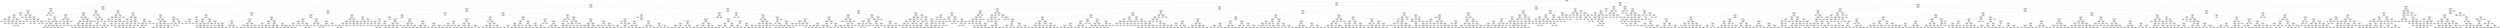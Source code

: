 digraph Tree {
node [shape=box, style="rounded", color="black", fontname="helvetica"] ;
edge [fontname="helvetica"] ;
0 [label="Rabi <= 0.5\nsquared_error = 121.2\nsamples = 6125\nvalue = 34.6"] ;
1 [label="Kharif <= 0.5\nsquared_error = 97.3\nsamples = 4593\nvalue = 38.2"] ;
0 -> 1 [labeldistance=2.5, labelangle=45, headlabel="True"] ;
2 [label="Crops <= 30053.0\nsquared_error = 97.4\nsamples = 3565\nvalue = 39.9"] ;
1 -> 2 ;
3 [label="Soil_Temp_12lag <= 30.1\nsquared_error = 135.5\nsamples = 151\nvalue = 48.8"] ;
2 -> 3 ;
4 [label="Soil_Temp_12lag <= 30.0\nsquared_error = 155.3\nsamples = 28\nvalue = 42.0"] ;
3 -> 4 ;
5 [label="Crops <= 1313.0\nsquared_error = 121.7\nsamples = 25\nvalue = 44.9"] ;
4 -> 5 ;
6 [label="Soil_Temp_12lag <= 29.4\nsquared_error = 73.1\nsamples = 14\nvalue = 48.1"] ;
5 -> 6 ;
7 [label="Soil_Temp_12lag <= 29.1\nsquared_error = 40.8\nsamples = 13\nvalue = 49.7"] ;
6 -> 7 ;
8 [label="SSM_12lag <= 4.7\nsquared_error = 33.5\nsamples = 8\nvalue = 46.9"] ;
7 -> 8 ;
9 [label="Soil_Temp_12lag <= 29.0\nsquared_error = 80.6\nsamples = 2\nvalue = 39.0"] ;
8 -> 9 ;
10 [label="squared_error = 0.0\nsamples = 1\nvalue = 26.3"] ;
9 -> 10 ;
11 [label="squared_error = 0.0\nsamples = 1\nvalue = 45.4"] ;
9 -> 11 ;
12 [label="Crops <= 67.0\nsquared_error = 4.9\nsamples = 6\nvalue = 48.7"] ;
8 -> 12 ;
13 [label="SSM_12lag <= 23.4\nsquared_error = 0.0\nsamples = 3\nvalue = 51.9"] ;
12 -> 13 ;
14 [label="squared_error = 0.0\nsamples = 2\nvalue = 51.8"] ;
13 -> 14 ;
15 [label="squared_error = 0.0\nsamples = 1\nvalue = 51.9"] ;
13 -> 15 ;
16 [label="Soil_Temp_12lag <= 28.4\nsquared_error = 0.7\nsamples = 3\nvalue = 47.3"] ;
12 -> 16 ;
17 [label="squared_error = 0.0\nsamples = 1\nvalue = 46.1"] ;
16 -> 17 ;
18 [label="Soil_Temp_12lag <= 28.7\nsquared_error = 0.0\nsamples = 2\nvalue = 47.9"] ;
16 -> 18 ;
19 [label="squared_error = 0.0\nsamples = 1\nvalue = 48.1"] ;
18 -> 19 ;
20 [label="squared_error = 0.0\nsamples = 1\nvalue = 47.8"] ;
18 -> 20 ;
21 [label="SSM_12lag <= 4.1\nsquared_error = 13.2\nsamples = 5\nvalue = 54.8"] ;
7 -> 21 ;
22 [label="squared_error = 0.0\nsamples = 2\nvalue = 51.6"] ;
21 -> 22 ;
23 [label="Soil_Temp_12lag <= 29.2\nsquared_error = 8.1\nsamples = 3\nvalue = 57.5"] ;
21 -> 23 ;
24 [label="squared_error = 0.0\nsamples = 1\nvalue = 54.0"] ;
23 -> 24 ;
25 [label="Crops <= 479.5\nsquared_error = 0.2\nsamples = 2\nvalue = 59.8"] ;
23 -> 25 ;
26 [label="squared_error = 0.0\nsamples = 1\nvalue = 60.5"] ;
25 -> 26 ;
27 [label="squared_error = 0.0\nsamples = 1\nvalue = 59.4"] ;
25 -> 27 ;
28 [label="squared_error = -0.0\nsamples = 1\nvalue = 27.1"] ;
6 -> 28 ;
29 [label="SSM_12lag <= 18.5\nsquared_error = 158.3\nsamples = 11\nvalue = 39.2"] ;
5 -> 29 ;
30 [label="Soil_Temp_12lag <= 29.4\nsquared_error = 0.2\nsamples = 2\nvalue = 23.1"] ;
29 -> 30 ;
31 [label="squared_error = 0.0\nsamples = 1\nvalue = 22.8"] ;
30 -> 31 ;
32 [label="squared_error = 0.0\nsamples = 1\nvalue = 23.8"] ;
30 -> 32 ;
33 [label="Soil_Temp_12lag <= 28.5\nsquared_error = 117.1\nsamples = 9\nvalue = 43.2"] ;
29 -> 33 ;
34 [label="Soil_Temp_12lag <= 28.3\nsquared_error = 126.6\nsamples = 3\nvalue = 32.2"] ;
33 -> 34 ;
35 [label="Crops <= 10983.0\nsquared_error = 1.1\nsamples = 2\nvalue = 43.4"] ;
34 -> 35 ;
36 [label="squared_error = 0.0\nsamples = 1\nvalue = 42.4"] ;
35 -> 36 ;
37 [label="squared_error = 0.0\nsamples = 1\nvalue = 44.4"] ;
35 -> 37 ;
38 [label="squared_error = -0.0\nsamples = 1\nvalue = 20.9"] ;
34 -> 38 ;
39 [label="Crops <= 17400.0\nsquared_error = 21.1\nsamples = 6\nvalue = 48.7"] ;
33 -> 39 ;
40 [label="Crops <= 13258.0\nsquared_error = 0.5\nsamples = 3\nvalue = 53.2"] ;
39 -> 40 ;
41 [label="squared_error = 0.0\nsamples = 1\nvalue = 52.2"] ;
40 -> 41 ;
42 [label="Crops <= 14906.0\nsquared_error = 0.1\nsamples = 2\nvalue = 53.6"] ;
40 -> 42 ;
43 [label="squared_error = 0.0\nsamples = 1\nvalue = 54.1"] ;
42 -> 43 ;
44 [label="squared_error = 0.0\nsamples = 1\nvalue = 53.4"] ;
42 -> 44 ;
45 [label="Soil_Temp_12lag <= 28.5\nsquared_error = 0.5\nsamples = 3\nvalue = 44.2"] ;
39 -> 45 ;
46 [label="squared_error = 0.0\nsamples = 1\nvalue = 45.4"] ;
45 -> 46 ;
47 [label="Soil_Temp_12lag <= 29.0\nsquared_error = 0.0\nsamples = 2\nvalue = 43.8"] ;
45 -> 47 ;
48 [label="squared_error = 0.0\nsamples = 1\nvalue = 43.9"] ;
47 -> 48 ;
49 [label="squared_error = 0.0\nsamples = 1\nvalue = 43.5"] ;
47 -> 49 ;
50 [label="Crops <= 667.5\nsquared_error = 0.6\nsamples = 3\nvalue = 24.5"] ;
4 -> 50 ;
51 [label="SSM_12lag <= 13.5\nsquared_error = 0.2\nsamples = 2\nvalue = 25.1"] ;
50 -> 51 ;
52 [label="squared_error = 0.0\nsamples = 1\nvalue = 25.8"] ;
51 -> 52 ;
53 [label="squared_error = 0.0\nsamples = 1\nvalue = 24.9"] ;
51 -> 53 ;
54 [label="squared_error = 0.0\nsamples = 1\nvalue = 23.7"] ;
50 -> 54 ;
55 [label="SSM_12lag <= 4.3\nsquared_error = 116.8\nsamples = 123\nvalue = 50.4"] ;
3 -> 55 ;
56 [label="SSM_12lag <= 3.4\nsquared_error = 145.0\nsamples = 64\nvalue = 48.8"] ;
55 -> 56 ;
57 [label="Soil_Temp_12lag <= 37.0\nsquared_error = 114.1\nsamples = 58\nvalue = 50.4"] ;
56 -> 57 ;
58 [label="Soil_Temp_12lag <= 34.6\nsquared_error = 93.4\nsamples = 19\nvalue = 55.9"] ;
57 -> 58 ;
59 [label="Crops <= 57.5\nsquared_error = 76.2\nsamples = 12\nvalue = 52.0"] ;
58 -> 59 ;
60 [label="Soil_Temp_12lag <= 33.1\nsquared_error = 5.1\nsamples = 2\nvalue = 62.7"] ;
59 -> 60 ;
61 [label="squared_error = 0.0\nsamples = 1\nvalue = 65.9"] ;
60 -> 61 ;
62 [label="squared_error = 0.0\nsamples = 1\nvalue = 61.1"] ;
60 -> 62 ;
63 [label="SSM_12lag <= 2.2\nsquared_error = 60.2\nsamples = 10\nvalue = 49.6"] ;
59 -> 63 ;
64 [label="SSM_12lag <= 2.0\nsquared_error = 16.4\nsamples = 5\nvalue = 53.9"] ;
63 -> 64 ;
65 [label="squared_error = 0.0\nsamples = 1\nvalue = 62.1"] ;
64 -> 65 ;
66 [label="Soil_Temp_12lag <= 31.4\nsquared_error = 3.6\nsamples = 4\nvalue = 52.3"] ;
64 -> 66 ;
67 [label="squared_error = 0.0\nsamples = 1\nvalue = 55.9"] ;
66 -> 67 ;
68 [label="SSM_12lag <= 2.2\nsquared_error = 0.3\nsamples = 3\nvalue = 51.4"] ;
66 -> 68 ;
69 [label="squared_error = 0.1\nsamples = 2\nvalue = 51.1"] ;
68 -> 69 ;
70 [label="squared_error = -0.0\nsamples = 1\nvalue = 52.2"] ;
68 -> 70 ;
71 [label="Crops <= 10205.5\nsquared_error = 67.6\nsamples = 5\nvalue = 45.8"] ;
63 -> 71 ;
72 [label="SSM_12lag <= 2.4\nsquared_error = 16.3\nsamples = 4\nvalue = 48.8"] ;
71 -> 72 ;
73 [label="Crops <= 686.5\nsquared_error = 4.0\nsamples = 2\nvalue = 45.4"] ;
72 -> 73 ;
74 [label="squared_error = 0.0\nsamples = 1\nvalue = 44.0"] ;
73 -> 74 ;
75 [label="squared_error = 0.0\nsamples = 1\nvalue = 48.2"] ;
73 -> 75 ;
76 [label="Soil_Temp_12lag <= 32.2\nsquared_error = 5.6\nsamples = 2\nvalue = 52.2"] ;
72 -> 76 ;
77 [label="squared_error = 0.0\nsamples = 1\nvalue = 55.6"] ;
76 -> 77 ;
78 [label="squared_error = 0.0\nsamples = 1\nvalue = 50.6"] ;
76 -> 78 ;
79 [label="squared_error = 0.0\nsamples = 1\nvalue = 27.9"] ;
71 -> 79 ;
80 [label="Crops <= 98.5\nsquared_error = 79.0\nsamples = 7\nvalue = 60.0"] ;
58 -> 80 ;
81 [label="Soil_Temp_12lag <= 35.5\nsquared_error = 48.3\nsamples = 2\nvalue = 47.3"] ;
80 -> 81 ;
82 [label="squared_error = 0.0\nsamples = 1\nvalue = 59.3"] ;
81 -> 82 ;
83 [label="squared_error = 0.0\nsamples = 1\nvalue = 43.3"] ;
81 -> 83 ;
84 [label="Soil_Temp_12lag <= 36.5\nsquared_error = 10.6\nsamples = 5\nvalue = 64.6"] ;
80 -> 84 ;
85 [label="SSM_12lag <= 2.0\nsquared_error = 4.2\nsamples = 4\nvalue = 65.4"] ;
84 -> 85 ;
86 [label="Crops <= 11497.5\nsquared_error = 0.0\nsamples = 2\nvalue = 66.8"] ;
85 -> 86 ;
87 [label="squared_error = 0.0\nsamples = 1\nvalue = 66.8"] ;
86 -> 87 ;
88 [label="squared_error = 0.0\nsamples = 1\nvalue = 66.8"] ;
86 -> 88 ;
89 [label="Soil_Temp_12lag <= 35.1\nsquared_error = 3.7\nsamples = 2\nvalue = 63.4"] ;
85 -> 89 ;
90 [label="squared_error = 0.0\nsamples = 1\nvalue = 66.7"] ;
89 -> 90 ;
91 [label="squared_error = 0.0\nsamples = 1\nvalue = 62.3"] ;
89 -> 91 ;
92 [label="squared_error = -0.0\nsamples = 1\nvalue = 56.3"] ;
84 -> 92 ;
93 [label="Soil_Temp_12lag <= 37.6\nsquared_error = 104.0\nsamples = 39\nvalue = 48.0"] ;
57 -> 93 ;
94 [label="squared_error = 0.0\nsamples = 1\nvalue = 27.1"] ;
93 -> 94 ;
95 [label="SSM_12lag <= 2.4\nsquared_error = 87.8\nsamples = 38\nvalue = 48.9"] ;
93 -> 95 ;
96 [label="SSM_12lag <= 2.4\nsquared_error = 90.5\nsamples = 28\nvalue = 46.7"] ;
95 -> 96 ;
97 [label="Crops <= 10.0\nsquared_error = 68.0\nsamples = 27\nvalue = 47.8"] ;
96 -> 97 ;
98 [label="SSM_12lag <= 1.9\nsquared_error = 10.9\nsamples = 7\nvalue = 53.0"] ;
97 -> 98 ;
99 [label="squared_error = 0.0\nsamples = 1\nvalue = 58.5"] ;
98 -> 99 ;
100 [label="Soil_Temp_12lag <= 44.8\nsquared_error = 5.8\nsamples = 6\nvalue = 51.9"] ;
98 -> 100 ;
101 [label="squared_error = 5.3\nsamples = 5\nvalue = 51.5"] ;
100 -> 101 ;
102 [label="squared_error = 0.0\nsamples = 1\nvalue = 54.9"] ;
100 -> 102 ;
103 [label="Crops <= 40.5\nsquared_error = 75.5\nsamples = 20\nvalue = 45.8"] ;
97 -> 103 ;
104 [label="SSM_12lag <= 2.2\nsquared_error = 144.1\nsamples = 2\nvalue = 39.2"] ;
103 -> 104 ;
105 [label="squared_error = 0.0\nsamples = 1\nvalue = 24.5"] ;
104 -> 105 ;
106 [label="squared_error = 0.0\nsamples = 1\nvalue = 49.0"] ;
104 -> 106 ;
107 [label="Crops <= 22428.0\nsquared_error = 53.2\nsamples = 18\nvalue = 47.0"] ;
103 -> 107 ;
108 [label="squared_error = 35.1\nsamples = 16\nvalue = 47.9"] ;
107 -> 108 ;
109 [label="squared_error = 162.6\nsamples = 2\nvalue = 36.6"] ;
107 -> 109 ;
110 [label="squared_error = 0.0\nsamples = 1\nvalue = 23.0"] ;
96 -> 110 ;
111 [label="Soil_Temp_12lag <= 40.6\nsquared_error = 39.4\nsamples = 10\nvalue = 54.4"] ;
95 -> 111 ;
112 [label="SSM_12lag <= 2.5\nsquared_error = 9.1\nsamples = 4\nvalue = 60.6"] ;
111 -> 112 ;
113 [label="squared_error = 0.0\nsamples = 1\nvalue = 65.3"] ;
112 -> 113 ;
114 [label="Crops <= 5332.5\nsquared_error = 0.4\nsamples = 3\nvalue = 58.7"] ;
112 -> 114 ;
115 [label="SSM_12lag <= 2.7\nsquared_error = 0.0\nsamples = 2\nvalue = 59.2"] ;
114 -> 115 ;
116 [label="squared_error = 0.0\nsamples = 1\nvalue = 59.4"] ;
115 -> 116 ;
117 [label="squared_error = 0.0\nsamples = 1\nvalue = 59.2"] ;
115 -> 117 ;
118 [label="squared_error = 0.0\nsamples = 1\nvalue = 57.9"] ;
114 -> 118 ;
119 [label="SSM_12lag <= 2.5\nsquared_error = 21.7\nsamples = 6\nvalue = 50.8"] ;
111 -> 119 ;
120 [label="SSM_12lag <= 2.4\nsquared_error = 0.3\nsamples = 2\nvalue = 53.8"] ;
119 -> 120 ;
121 [label="squared_error = 0.0\nsamples = 1\nvalue = 52.7"] ;
120 -> 121 ;
122 [label="squared_error = 0.0\nsamples = 1\nvalue = 54.1"] ;
120 -> 122 ;
123 [label="Crops <= 19741.0\nsquared_error = 25.7\nsamples = 4\nvalue = 48.6"] ;
119 -> 123 ;
124 [label="Crops <= 15752.0\nsquared_error = 1.1\nsamples = 3\nvalue = 45.4"] ;
123 -> 124 ;
125 [label="squared_error = 0.1\nsamples = 2\nvalue = 45.9"] ;
124 -> 125 ;
126 [label="squared_error = 0.0\nsamples = 1\nvalue = 43.4"] ;
124 -> 126 ;
127 [label="squared_error = 0.0\nsamples = 1\nvalue = 56.5"] ;
123 -> 127 ;
128 [label="SSM_12lag <= 3.5\nsquared_error = 194.3\nsamples = 6\nvalue = 35.3"] ;
56 -> 128 ;
129 [label="squared_error = 0.0\nsamples = 1\nvalue = 22.2"] ;
128 -> 129 ;
130 [label="Soil_Temp_12lag <= 30.8\nsquared_error = 164.3\nsamples = 5\nvalue = 41.8"] ;
128 -> 130 ;
131 [label="squared_error = 0.0\nsamples = 1\nvalue = 19.9"] ;
130 -> 131 ;
132 [label="Crops <= 3472.0\nsquared_error = 6.8\nsamples = 4\nvalue = 49.1"] ;
130 -> 132 ;
133 [label="Soil_Temp_12lag <= 36.1\nsquared_error = 0.5\nsamples = 2\nvalue = 51.4"] ;
132 -> 133 ;
134 [label="squared_error = 0.0\nsamples = 1\nvalue = 50.5"] ;
133 -> 134 ;
135 [label="squared_error = 0.0\nsamples = 1\nvalue = 51.9"] ;
133 -> 135 ;
136 [label="Crops <= 5550.0\nsquared_error = 2.0\nsamples = 2\nvalue = 46.7"] ;
132 -> 136 ;
137 [label="squared_error = 0.0\nsamples = 1\nvalue = 44.7"] ;
136 -> 137 ;
138 [label="squared_error = 0.0\nsamples = 1\nvalue = 47.7"] ;
136 -> 138 ;
139 [label="Crops <= 35.0\nsquared_error = 75.9\nsamples = 59\nvalue = 52.4"] ;
55 -> 139 ;
140 [label="SSM_12lag <= 21.5\nsquared_error = 52.1\nsamples = 17\nvalue = 58.2"] ;
139 -> 140 ;
141 [label="Soil_Temp_12lag <= 31.4\nsquared_error = 44.3\nsamples = 15\nvalue = 59.5"] ;
140 -> 141 ;
142 [label="SSM_12lag <= 16.4\nsquared_error = 8.0\nsamples = 3\nvalue = 65.4"] ;
141 -> 142 ;
143 [label="SSM_12lag <= 10.1\nsquared_error = 1.3\nsamples = 2\nvalue = 67.6"] ;
142 -> 143 ;
144 [label="squared_error = 0.0\nsamples = 1\nvalue = 66.8"] ;
143 -> 144 ;
145 [label="squared_error = 0.0\nsamples = 1\nvalue = 69.2"] ;
143 -> 145 ;
146 [label="squared_error = 0.0\nsamples = 1\nvalue = 62.1"] ;
142 -> 146 ;
147 [label="Soil_Temp_12lag <= 32.5\nsquared_error = 41.7\nsamples = 12\nvalue = 57.7"] ;
141 -> 147 ;
148 [label="squared_error = 0.0\nsamples = 1\nvalue = 45.7"] ;
147 -> 148 ;
149 [label="SSM_12lag <= 11.3\nsquared_error = 34.7\nsamples = 11\nvalue = 58.5"] ;
147 -> 149 ;
150 [label="Soil_Temp_12lag <= 41.9\nsquared_error = 35.8\nsamples = 3\nvalue = 64.0"] ;
149 -> 150 ;
151 [label="Soil_Temp_12lag <= 37.2\nsquared_error = 1.1\nsamples = 2\nvalue = 67.5"] ;
150 -> 151 ;
152 [label="squared_error = 0.0\nsamples = 1\nvalue = 68.9"] ;
151 -> 152 ;
153 [label="squared_error = 0.0\nsamples = 1\nvalue = 66.7"] ;
151 -> 153 ;
154 [label="squared_error = 0.0\nsamples = 1\nvalue = 53.8"] ;
150 -> 154 ;
155 [label="SSM_12lag <= 12.7\nsquared_error = 20.6\nsamples = 8\nvalue = 56.7"] ;
149 -> 155 ;
156 [label="squared_error = 0.0\nsamples = 1\nvalue = 45.4"] ;
155 -> 156 ;
157 [label="Soil_Temp_12lag <= 39.9\nsquared_error = 9.8\nsamples = 7\nvalue = 57.7"] ;
155 -> 157 ;
158 [label="Crops <= 1.0\nsquared_error = 7.3\nsamples = 5\nvalue = 58.6"] ;
157 -> 158 ;
159 [label="squared_error = 1.1\nsamples = 3\nvalue = 59.6"] ;
158 -> 159 ;
160 [label="squared_error = 10.1\nsamples = 2\nvalue = 54.7"] ;
158 -> 160 ;
161 [label="SSM_12lag <= 16.8\nsquared_error = 2.4\nsamples = 2\nvalue = 53.8"] ;
157 -> 161 ;
162 [label="squared_error = 0.0\nsamples = 1\nvalue = 55.3"] ;
161 -> 162 ;
163 [label="squared_error = 0.0\nsamples = 1\nvalue = 52.2"] ;
161 -> 163 ;
164 [label="Crops <= 1.0\nsquared_error = 2.2\nsamples = 2\nvalue = 48.5"] ;
140 -> 164 ;
165 [label="squared_error = 0.0\nsamples = 1\nvalue = 47.4"] ;
164 -> 165 ;
166 [label="squared_error = 0.0\nsamples = 1\nvalue = 50.6"] ;
164 -> 166 ;
167 [label="Crops <= 8473.0\nsquared_error = 67.6\nsamples = 42\nvalue = 50.2"] ;
139 -> 167 ;
168 [label="Crops <= 118.0\nsquared_error = 51.0\nsamples = 24\nvalue = 52.1"] ;
167 -> 168 ;
169 [label="Soil_Temp_12lag <= 32.3\nsquared_error = 133.2\nsamples = 3\nvalue = 44.1"] ;
168 -> 169 ;
170 [label="Soil_Temp_12lag <= 31.2\nsquared_error = 159.2\nsamples = 2\nvalue = 36.8"] ;
169 -> 170 ;
171 [label="squared_error = 0.0\nsamples = 1\nvalue = 54.6"] ;
170 -> 171 ;
172 [label="squared_error = 0.0\nsamples = 1\nvalue = 27.8"] ;
170 -> 172 ;
173 [label="squared_error = 0.0\nsamples = 1\nvalue = 51.4"] ;
169 -> 173 ;
174 [label="SSM_12lag <= 14.8\nsquared_error = 23.0\nsamples = 21\nvalue = 53.6"] ;
168 -> 174 ;
175 [label="Crops <= 3827.5\nsquared_error = 6.7\nsamples = 8\nvalue = 57.0"] ;
174 -> 175 ;
176 [label="SSM_12lag <= 12.6\nsquared_error = 0.9\nsamples = 5\nvalue = 58.1"] ;
175 -> 176 ;
177 [label="Soil_Temp_12lag <= 31.0\nsquared_error = 0.5\nsamples = 4\nvalue = 57.7"] ;
176 -> 177 ;
178 [label="squared_error = 0.0\nsamples = 1\nvalue = 56.2"] ;
177 -> 178 ;
179 [label="SSM_12lag <= 9.7\nsquared_error = 0.1\nsamples = 3\nvalue = 57.9"] ;
177 -> 179 ;
180 [label="squared_error = 0.0\nsamples = 2\nvalue = 58.1"] ;
179 -> 180 ;
181 [label="squared_error = 0.0\nsamples = 1\nvalue = 57.3"] ;
179 -> 181 ;
182 [label="squared_error = 0.0\nsamples = 1\nvalue = 59.4"] ;
176 -> 182 ;
183 [label="Soil_Temp_12lag <= 32.9\nsquared_error = 11.1\nsamples = 3\nvalue = 54.2"] ;
175 -> 183 ;
184 [label="Soil_Temp_12lag <= 31.8\nsquared_error = 2.6\nsamples = 2\nvalue = 52.0"] ;
183 -> 184 ;
185 [label="squared_error = 0.0\nsamples = 1\nvalue = 53.6"] ;
184 -> 185 ;
186 [label="squared_error = -0.0\nsamples = 1\nvalue = 50.4"] ;
184 -> 186 ;
187 [label="squared_error = 0.0\nsamples = 1\nvalue = 58.5"] ;
183 -> 187 ;
188 [label="Crops <= 4694.0\nsquared_error = 22.4\nsamples = 13\nvalue = 51.9"] ;
174 -> 188 ;
189 [label="SSM_12lag <= 22.8\nsquared_error = 17.3\nsamples = 11\nvalue = 50.8"] ;
188 -> 189 ;
190 [label="SSM_12lag <= 22.1\nsquared_error = 16.2\nsamples = 10\nvalue = 51.1"] ;
189 -> 190 ;
191 [label="SSM_12lag <= 22.0\nsquared_error = 12.8\nsamples = 9\nvalue = 50.3"] ;
190 -> 191 ;
192 [label="squared_error = 10.1\nsamples = 8\nvalue = 50.8"] ;
191 -> 192 ;
193 [label="squared_error = 0.0\nsamples = 1\nvalue = 43.2"] ;
191 -> 193 ;
194 [label="squared_error = 0.0\nsamples = 1\nvalue = 57.3"] ;
190 -> 194 ;
195 [label="squared_error = -0.0\nsamples = 1\nvalue = 44.9"] ;
189 -> 195 ;
196 [label="SSM_12lag <= 23.4\nsquared_error = 9.2\nsamples = 2\nvalue = 57.5"] ;
188 -> 196 ;
197 [label="squared_error = 0.0\nsamples = 1\nvalue = 59.2"] ;
196 -> 197 ;
198 [label="squared_error = 0.0\nsamples = 1\nvalue = 52.2"] ;
196 -> 198 ;
199 [label="Crops <= 17891.0\nsquared_error = 78.5\nsamples = 18\nvalue = 47.4"] ;
167 -> 199 ;
200 [label="Crops <= 11490.5\nsquared_error = 75.6\nsamples = 12\nvalue = 45.1"] ;
199 -> 200 ;
201 [label="squared_error = 0.0\nsamples = 1\nvalue = 28.7"] ;
200 -> 201 ;
202 [label="Crops <= 15677.0\nsquared_error = 64.7\nsamples = 11\nvalue = 46.0"] ;
200 -> 202 ;
203 [label="Crops <= 13258.0\nsquared_error = 23.8\nsamples = 5\nvalue = 49.2"] ;
202 -> 203 ;
204 [label="squared_error = 0.0\nsamples = 1\nvalue = 55.8"] ;
203 -> 204 ;
205 [label="SSM_12lag <= 14.2\nsquared_error = 16.1\nsamples = 4\nvalue = 47.5"] ;
203 -> 205 ;
206 [label="SSM_12lag <= 7.5\nsquared_error = 17.6\nsamples = 2\nvalue = 51.2"] ;
205 -> 206 ;
207 [label="squared_error = 0.0\nsamples = 1\nvalue = 48.2"] ;
206 -> 207 ;
208 [label="squared_error = 0.0\nsamples = 1\nvalue = 57.1"] ;
206 -> 208 ;
209 [label="Crops <= 14906.0\nsquared_error = 2.4\nsamples = 2\nvalue = 45.3"] ;
205 -> 209 ;
210 [label="squared_error = 0.0\nsamples = 1\nvalue = 43.4"] ;
209 -> 210 ;
211 [label="squared_error = 0.0\nsamples = 1\nvalue = 46.6"] ;
209 -> 211 ;
212 [label="Soil_Temp_12lag <= 31.0\nsquared_error = 86.0\nsamples = 6\nvalue = 42.4"] ;
202 -> 212 ;
213 [label="Soil_Temp_12lag <= 30.1\nsquared_error = 20.4\nsamples = 5\nvalue = 46.9"] ;
212 -> 213 ;
214 [label="squared_error = 0.0\nsamples = 1\nvalue = 56.7"] ;
213 -> 214 ;
215 [label="Soil_Temp_12lag <= 30.3\nsquared_error = 5.0\nsamples = 4\nvalue = 45.2"] ;
213 -> 215 ;
216 [label="squared_error = 0.0\nsamples = 1\nvalue = 49.5"] ;
215 -> 216 ;
217 [label="squared_error = 1.6\nsamples = 3\nvalue = 44.4"] ;
215 -> 217 ;
218 [label="squared_error = 0.0\nsamples = 1\nvalue = 26.7"] ;
212 -> 218 ;
219 [label="Crops <= 24709.0\nsquared_error = 30.8\nsamples = 6\nvalue = 53.8"] ;
199 -> 219 ;
220 [label="Soil_Temp_12lag <= 34.8\nsquared_error = 23.4\nsamples = 5\nvalue = 52.5"] ;
219 -> 220 ;
221 [label="Crops <= 18963.5\nsquared_error = 4.0\nsamples = 3\nvalue = 55.7"] ;
220 -> 221 ;
222 [label="squared_error = 0.0\nsamples = 1\nvalue = 52.7"] ;
221 -> 222 ;
223 [label="Crops <= 19741.0\nsquared_error = 1.4\nsamples = 2\nvalue = 56.7"] ;
221 -> 223 ;
224 [label="squared_error = 0.0\nsamples = 1\nvalue = 55.8"] ;
223 -> 224 ;
225 [label="squared_error = -0.0\nsamples = 1\nvalue = 58.4"] ;
223 -> 225 ;
226 [label="SSM_12lag <= 8.7\nsquared_error = 0.2\nsamples = 2\nvalue = 46.0"] ;
220 -> 226 ;
227 [label="squared_error = 0.0\nsamples = 1\nvalue = 46.5"] ;
226 -> 227 ;
228 [label="squared_error = -0.0\nsamples = 1\nvalue = 45.6"] ;
226 -> 228 ;
229 [label="squared_error = 0.0\nsamples = 1\nvalue = 61.8"] ;
219 -> 229 ;
230 [label="Crops <= 1568705.5\nsquared_error = 91.7\nsamples = 3414\nvalue = 39.5"] ;
2 -> 230 ;
231 [label="Crops <= 934295.5\nsquared_error = 93.7\nsamples = 2374\nvalue = 40.2"] ;
230 -> 231 ;
232 [label="Crops <= 58447.0\nsquared_error = 92.7\nsamples = 854\nvalue = 41.2"] ;
231 -> 232 ;
233 [label="Soil_Temp_12lag <= 43.9\nsquared_error = 120.5\nsamples = 20\nvalue = 33.3"] ;
232 -> 233 ;
234 [label="Soil_Temp_12lag <= 30.3\nsquared_error = 60.0\nsamples = 19\nvalue = 30.7"] ;
233 -> 234 ;
235 [label="Crops <= 43156.5\nsquared_error = 34.5\nsamples = 4\nvalue = 40.9"] ;
234 -> 235 ;
236 [label="Soil_Temp_12lag <= 29.5\nsquared_error = 0.4\nsamples = 3\nvalue = 44.3"] ;
235 -> 236 ;
237 [label="squared_error = 0.0\nsamples = 1\nvalue = 43.5"] ;
236 -> 237 ;
238 [label="SSM_12lag <= 2.6\nsquared_error = 0.1\nsamples = 2\nvalue = 44.7"] ;
236 -> 238 ;
239 [label="squared_error = 0.0\nsamples = 1\nvalue = 44.4"] ;
238 -> 239 ;
240 [label="squared_error = 0.0\nsamples = 1\nvalue = 45.0"] ;
238 -> 240 ;
241 [label="squared_error = 0.0\nsamples = 1\nvalue = 30.8"] ;
235 -> 241 ;
242 [label="SSM_12lag <= 16.7\nsquared_error = 45.4\nsamples = 15\nvalue = 29.1"] ;
234 -> 242 ;
243 [label="SSM_12lag <= 2.0\nsquared_error = 24.0\nsamples = 10\nvalue = 25.9"] ;
242 -> 243 ;
244 [label="Soil_Temp_12lag <= 36.3\nsquared_error = 3.2\nsamples = 2\nvalue = 32.4"] ;
243 -> 244 ;
245 [label="squared_error = 0.0\nsamples = 1\nvalue = 33.7"] ;
244 -> 245 ;
246 [label="squared_error = 0.0\nsamples = 1\nvalue = 29.9"] ;
244 -> 246 ;
247 [label="Crops <= 31148.0\nsquared_error = 17.8\nsamples = 8\nvalue = 24.5"] ;
243 -> 247 ;
248 [label="Soil_Temp_12lag <= 39.8\nsquared_error = 20.5\nsamples = 3\nvalue = 30.8"] ;
247 -> 248 ;
249 [label="squared_error = 0.0\nsamples = 1\nvalue = 36.3"] ;
248 -> 249 ;
250 [label="SSM_12lag <= 8.2\nsquared_error = 7.7\nsamples = 2\nvalue = 28.0"] ;
248 -> 250 ;
251 [label="squared_error = 0.0\nsamples = 1\nvalue = 25.2"] ;
250 -> 251 ;
252 [label="squared_error = 0.0\nsamples = 1\nvalue = 30.8"] ;
250 -> 252 ;
253 [label="SSM_12lag <= 7.4\nsquared_error = 5.1\nsamples = 5\nvalue = 23.0"] ;
247 -> 253 ;
254 [label="SSM_12lag <= 2.4\nsquared_error = 4.7\nsamples = 4\nvalue = 23.5"] ;
253 -> 254 ;
255 [label="squared_error = 0.7\nsamples = 2\nvalue = 21.8"] ;
254 -> 255 ;
256 [label="squared_error = 3.0\nsamples = 2\nvalue = 25.2"] ;
254 -> 256 ;
257 [label="squared_error = 0.0\nsamples = 1\nvalue = 20.6"] ;
253 -> 257 ;
258 [label="Soil_Temp_12lag <= 34.0\nsquared_error = 15.3\nsamples = 5\nvalue = 36.5"] ;
242 -> 258 ;
259 [label="SSM_12lag <= 21.3\nsquared_error = 7.5\nsamples = 3\nvalue = 34.7"] ;
258 -> 259 ;
260 [label="squared_error = 0.0\nsamples = 1\nvalue = 38.1"] ;
259 -> 260 ;
261 [label="Crops <= 50453.5\nsquared_error = 2.6\nsamples = 2\nvalue = 33.0"] ;
259 -> 261 ;
262 [label="squared_error = 0.0\nsamples = 1\nvalue = 34.6"] ;
261 -> 262 ;
263 [label="squared_error = 0.0\nsamples = 1\nvalue = 31.4"] ;
261 -> 263 ;
264 [label="Soil_Temp_12lag <= 36.5\nsquared_error = 0.2\nsamples = 2\nvalue = 41.9"] ;
258 -> 264 ;
265 [label="squared_error = 0.0\nsamples = 1\nvalue = 42.3"] ;
264 -> 265 ;
266 [label="squared_error = 0.0\nsamples = 1\nvalue = 41.4"] ;
264 -> 266 ;
267 [label="squared_error = -0.0\nsamples = 1\nvalue = 58.9"] ;
233 -> 267 ;
268 [label="Soil_Temp_12lag <= 45.0\nsquared_error = 90.3\nsamples = 834\nvalue = 41.4"] ;
232 -> 268 ;
269 [label="Crops <= 928958.5\nsquared_error = 89.2\nsamples = 817\nvalue = 41.5"] ;
268 -> 269 ;
270 [label="Crops <= 266505.5\nsquared_error = 87.8\nsamples = 800\nvalue = 41.4"] ;
269 -> 270 ;
271 [label="Soil_Temp_12lag <= 36.9\nsquared_error = 104.5\nsamples = 101\nvalue = 43.8"] ;
270 -> 271 ;
272 [label="SSM_12lag <= 13.9\nsquared_error = 112.9\nsamples = 81\nvalue = 42.3"] ;
271 -> 272 ;
273 [label="SSM_12lag <= 9.8\nsquared_error = 114.3\nsamples = 37\nvalue = 44.9"] ;
272 -> 273 ;
274 [label="Crops <= 148102.5\nsquared_error = 115.3\nsamples = 30\nvalue = 43.2"] ;
273 -> 274 ;
275 [label="squared_error = 106.8\nsamples = 20\nvalue = 41.1"] ;
274 -> 275 ;
276 [label="squared_error = 105.7\nsamples = 10\nvalue = 47.4"] ;
274 -> 276 ;
277 [label="Soil_Temp_12lag <= 34.0\nsquared_error = 28.8\nsamples = 7\nvalue = 53.0"] ;
273 -> 277 ;
278 [label="squared_error = 3.7\nsamples = 5\nvalue = 55.4"] ;
277 -> 278 ;
279 [label="squared_error = 2.3\nsamples = 2\nvalue = 42.4"] ;
277 -> 279 ;
280 [label="SSM_12lag <= 16.6\nsquared_error = 100.6\nsamples = 44\nvalue = 40.0"] ;
272 -> 280 ;
281 [label="SSM_12lag <= 16.0\nsquared_error = 132.8\nsamples = 7\nvalue = 31.4"] ;
280 -> 281 ;
282 [label="squared_error = 126.9\nsamples = 6\nvalue = 35.9"] ;
281 -> 282 ;
283 [label="squared_error = -0.0\nsamples = 1\nvalue = 21.3"] ;
281 -> 283 ;
284 [label="Crops <= 148102.5\nsquared_error = 74.1\nsamples = 37\nvalue = 41.9"] ;
280 -> 284 ;
285 [label="squared_error = 44.1\nsamples = 22\nvalue = 44.7"] ;
284 -> 285 ;
286 [label="squared_error = 88.3\nsamples = 15\nvalue = 37.8"] ;
284 -> 286 ;
287 [label="SSM_12lag <= 2.5\nsquared_error = 25.8\nsamples = 20\nvalue = 49.7"] ;
271 -> 287 ;
288 [label="Soil_Temp_12lag <= 40.8\nsquared_error = 28.4\nsamples = 6\nvalue = 53.2"] ;
287 -> 288 ;
289 [label="SSM_12lag <= 1.9\nsquared_error = 15.2\nsamples = 3\nvalue = 46.1"] ;
288 -> 289 ;
290 [label="squared_error = 1.8\nsamples = 2\nvalue = 48.8"] ;
289 -> 290 ;
291 [label="squared_error = 0.0\nsamples = 1\nvalue = 40.8"] ;
289 -> 291 ;
292 [label="Soil_Temp_12lag <= 42.4\nsquared_error = 3.5\nsamples = 3\nvalue = 56.2"] ;
288 -> 292 ;
293 [label="squared_error = 0.4\nsamples = 2\nvalue = 55.5"] ;
292 -> 293 ;
294 [label="squared_error = -0.0\nsamples = 1\nvalue = 60.6"] ;
292 -> 294 ;
295 [label="Soil_Temp_12lag <= 37.0\nsquared_error = 17.7\nsamples = 14\nvalue = 48.3"] ;
287 -> 295 ;
296 [label="squared_error = 0.0\nsamples = 1\nvalue = 55.8"] ;
295 -> 296 ;
297 [label="Crops <= 224468.0\nsquared_error = 11.1\nsamples = 13\nvalue = 47.2"] ;
295 -> 297 ;
298 [label="squared_error = 11.0\nsamples = 10\nvalue = 48.1"] ;
297 -> 298 ;
299 [label="squared_error = 2.3\nsamples = 3\nvalue = 44.6"] ;
297 -> 299 ;
300 [label="Crops <= 291688.0\nsquared_error = 84.1\nsamples = 699\nvalue = 41.0"] ;
270 -> 300 ;
301 [label="SSM_12lag <= 1.9\nsquared_error = 47.9\nsamples = 8\nvalue = 31.1"] ;
300 -> 301 ;
302 [label="SSM_12lag <= 1.8\nsquared_error = 17.4\nsamples = 2\nvalue = 22.3"] ;
301 -> 302 ;
303 [label="squared_error = 0.0\nsamples = 1\nvalue = 28.2"] ;
302 -> 303 ;
304 [label="squared_error = 0.0\nsamples = 1\nvalue = 19.3"] ;
302 -> 304 ;
305 [label="SSM_12lag <= 13.0\nsquared_error = 19.3\nsamples = 6\nvalue = 34.4"] ;
301 -> 305 ;
306 [label="Crops <= 277101.0\nsquared_error = 10.0\nsamples = 5\nvalue = 35.6"] ;
305 -> 306 ;
307 [label="squared_error = 0.0\nsamples = 1\nvalue = 41.0"] ;
306 -> 307 ;
308 [label="squared_error = 6.1\nsamples = 4\nvalue = 34.7"] ;
306 -> 308 ;
309 [label="squared_error = -0.0\nsamples = 1\nvalue = 25.8"] ;
305 -> 309 ;
310 [label="Soil_Temp_12lag <= 32.0\nsquared_error = 83.4\nsamples = 691\nvalue = 41.1"] ;
300 -> 310 ;
311 [label="Soil_Temp_12lag <= 31.1\nsquared_error = 84.9\nsamples = 258\nvalue = 40.2"] ;
310 -> 311 ;
312 [label="Crops <= 449909.5\nsquared_error = 85.1\nsamples = 195\nvalue = 41.1"] ;
311 -> 312 ;
313 [label="squared_error = 66.7\nsamples = 12\nvalue = 46.3"] ;
312 -> 313 ;
314 [label="squared_error = 84.6\nsamples = 183\nvalue = 40.8"] ;
312 -> 314 ;
315 [label="Crops <= 808556.0\nsquared_error = 75.3\nsamples = 63\nvalue = 37.6"] ;
311 -> 315 ;
316 [label="squared_error = 76.7\nsamples = 47\nvalue = 36.1"] ;
315 -> 316 ;
317 [label="squared_error = 38.1\nsamples = 16\nvalue = 42.6"] ;
315 -> 317 ;
318 [label="Crops <= 777724.5\nsquared_error = 81.7\nsamples = 433\nvalue = 41.6"] ;
310 -> 318 ;
319 [label="Crops <= 386857.0\nsquared_error = 82.2\nsamples = 275\nvalue = 42.4"] ;
318 -> 319 ;
320 [label="squared_error = 92.0\nsamples = 32\nvalue = 38.9"] ;
319 -> 320 ;
321 [label="squared_error = 79.2\nsamples = 243\nvalue = 42.8"] ;
319 -> 321 ;
322 [label="SSM_12lag <= 1.9\nsquared_error = 78.1\nsamples = 158\nvalue = 40.3"] ;
318 -> 322 ;
323 [label="squared_error = 2.7\nsamples = 2\nvalue = 23.9"] ;
322 -> 323 ;
324 [label="squared_error = 76.4\nsamples = 156\nvalue = 40.5"] ;
322 -> 324 ;
325 [label="Crops <= 932764.0\nsquared_error = 115.2\nsamples = 17\nvalue = 47.8"] ;
269 -> 325 ;
326 [label="SSM_12lag <= 15.9\nsquared_error = 116.2\nsamples = 8\nvalue = 52.8"] ;
325 -> 326 ;
327 [label="SSM_12lag <= 8.5\nsquared_error = 64.5\nsamples = 4\nvalue = 57.4"] ;
326 -> 327 ;
328 [label="SSM_12lag <= 4.7\nsquared_error = 28.0\nsamples = 2\nvalue = 49.1"] ;
327 -> 328 ;
329 [label="squared_error = 0.0\nsamples = 1\nvalue = 41.6"] ;
328 -> 329 ;
330 [label="squared_error = 0.0\nsamples = 1\nvalue = 52.9"] ;
328 -> 330 ;
331 [label="SSM_12lag <= 11.6\nsquared_error = 1.6\nsamples = 2\nvalue = 63.6"] ;
327 -> 331 ;
332 [label="squared_error = 0.0\nsamples = 1\nvalue = 61.5"] ;
331 -> 332 ;
333 [label="squared_error = 0.0\nsamples = 1\nvalue = 64.3"] ;
331 -> 333 ;
334 [label="SSM_12lag <= 21.4\nsquared_error = 117.4\nsamples = 4\nvalue = 46.4"] ;
326 -> 334 ;
335 [label="squared_error = 0.0\nsamples = 1\nvalue = 25.1"] ;
334 -> 335 ;
336 [label="Soil_Temp_12lag <= 28.1\nsquared_error = 6.2\nsamples = 3\nvalue = 51.7"] ;
334 -> 336 ;
337 [label="squared_error = 0.0\nsamples = 1\nvalue = 47.6"] ;
336 -> 337 ;
338 [label="SSM_12lag <= 25.0\nsquared_error = 0.9\nsamples = 2\nvalue = 53.0"] ;
336 -> 338 ;
339 [label="squared_error = 0.0\nsamples = 1\nvalue = 52.3"] ;
338 -> 339 ;
340 [label="squared_error = -0.0\nsamples = 1\nvalue = 54.4"] ;
338 -> 340 ;
341 [label="Crops <= 933377.0\nsquared_error = 75.2\nsamples = 9\nvalue = 43.6"] ;
325 -> 341 ;
342 [label="Soil_Temp_12lag <= 33.9\nsquared_error = 78.1\nsamples = 5\nvalue = 39.6"] ;
341 -> 342 ;
343 [label="SSM_12lag <= 17.9\nsquared_error = 57.9\nsamples = 2\nvalue = 34.0"] ;
342 -> 343 ;
344 [label="squared_error = 0.0\nsamples = 1\nvalue = 20.8"] ;
343 -> 344 ;
345 [label="squared_error = 0.0\nsamples = 1\nvalue = 38.4"] ;
343 -> 345 ;
346 [label="SSM_12lag <= 8.6\nsquared_error = 9.9\nsamples = 3\nvalue = 46.9"] ;
342 -> 346 ;
347 [label="squared_error = 0.0\nsamples = 1\nvalue = 51.4"] ;
346 -> 347 ;
348 [label="SSM_12lag <= 16.4\nsquared_error = 0.1\nsamples = 2\nvalue = 44.7"] ;
346 -> 348 ;
349 [label="squared_error = 0.0\nsamples = 1\nvalue = 45.0"] ;
348 -> 349 ;
350 [label="squared_error = 0.0\nsamples = 1\nvalue = 44.4"] ;
348 -> 350 ;
351 [label="Soil_Temp_12lag <= 38.7\nsquared_error = 39.8\nsamples = 4\nvalue = 47.6"] ;
341 -> 351 ;
352 [label="Soil_Temp_12lag <= 34.7\nsquared_error = 10.1\nsamples = 2\nvalue = 52.5"] ;
351 -> 352 ;
353 [label="squared_error = 0.0\nsamples = 1\nvalue = 55.7"] ;
352 -> 353 ;
354 [label="squared_error = -0.0\nsamples = 1\nvalue = 49.4"] ;
352 -> 354 ;
355 [label="Soil_Temp_12lag <= 40.9\nsquared_error = 4.3\nsamples = 2\nvalue = 41.1"] ;
351 -> 355 ;
356 [label="squared_error = 0.0\nsamples = 1\nvalue = 39.6"] ;
355 -> 356 ;
357 [label="squared_error = -0.0\nsamples = 1\nvalue = 44.0"] ;
355 -> 357 ;
358 [label="Crops <= 728829.5\nsquared_error = 95.1\nsamples = 17\nvalue = 34.0"] ;
268 -> 358 ;
359 [label="SSM_12lag <= 2.0\nsquared_error = 75.2\nsamples = 12\nvalue = 30.6"] ;
358 -> 359 ;
360 [label="Crops <= 671371.5\nsquared_error = 50.4\nsamples = 6\nvalue = 26.2"] ;
359 -> 360 ;
361 [label="Crops <= 485091.5\nsquared_error = 15.3\nsamples = 5\nvalue = 24.1"] ;
360 -> 361 ;
362 [label="Crops <= 446103.5\nsquared_error = 16.5\nsamples = 3\nvalue = 26.7"] ;
361 -> 362 ;
363 [label="SSM_12lag <= 1.4\nsquared_error = 3.0\nsamples = 2\nvalue = 24.5"] ;
362 -> 363 ;
364 [label="squared_error = 0.0\nsamples = 1\nvalue = 25.7"] ;
363 -> 364 ;
365 [label="squared_error = 0.0\nsamples = 1\nvalue = 22.1"] ;
363 -> 365 ;
366 [label="squared_error = -0.0\nsamples = 1\nvalue = 33.2"] ;
362 -> 366 ;
367 [label="Crops <= 593040.5\nsquared_error = 0.3\nsamples = 2\nvalue = 21.4"] ;
361 -> 367 ;
368 [label="squared_error = 0.0\nsamples = 1\nvalue = 20.5"] ;
367 -> 368 ;
369 [label="squared_error = 0.0\nsamples = 1\nvalue = 21.8"] ;
367 -> 369 ;
370 [label="squared_error = -0.0\nsamples = 1\nvalue = 43.4"] ;
360 -> 370 ;
371 [label="SSM_12lag <= 2.1\nsquared_error = 55.9\nsamples = 6\nvalue = 35.6"] ;
359 -> 371 ;
372 [label="Crops <= 544394.5\nsquared_error = 3.7\nsamples = 3\nvalue = 41.8"] ;
371 -> 372 ;
373 [label="squared_error = 0.0\nsamples = 1\nvalue = 38.8"] ;
372 -> 373 ;
374 [label="SSM_12lag <= 2.0\nsquared_error = 0.9\nsamples = 2\nvalue = 42.8"] ;
372 -> 374 ;
375 [label="squared_error = 0.0\nsamples = 1\nvalue = 44.1"] ;
374 -> 375 ;
376 [label="squared_error = 0.0\nsamples = 1\nvalue = 42.1"] ;
374 -> 376 ;
377 [label="SSM_12lag <= 2.8\nsquared_error = 33.0\nsamples = 3\nvalue = 29.5"] ;
371 -> 377 ;
378 [label="Crops <= 586505.5\nsquared_error = 10.5\nsamples = 2\nvalue = 26.6"] ;
377 -> 378 ;
379 [label="squared_error = 0.0\nsamples = 1\nvalue = 31.2"] ;
378 -> 379 ;
380 [label="squared_error = 0.0\nsamples = 1\nvalue = 24.3"] ;
378 -> 380 ;
381 [label="squared_error = 0.0\nsamples = 1\nvalue = 38.2"] ;
377 -> 381 ;
382 [label="SSM_12lag <= 2.2\nsquared_error = 29.2\nsamples = 5\nvalue = 43.5"] ;
358 -> 382 ;
383 [label="SSM_12lag <= 1.9\nsquared_error = 7.1\nsamples = 3\nvalue = 40.6"] ;
382 -> 383 ;
384 [label="squared_error = 0.0\nsamples = 1\nvalue = 42.8"] ;
383 -> 384 ;
385 [label="Crops <= 853378.0\nsquared_error = 4.4\nsamples = 2\nvalue = 38.4"] ;
383 -> 385 ;
386 [label="squared_error = 0.0\nsamples = 1\nvalue = 36.3"] ;
385 -> 386 ;
387 [label="squared_error = 0.0\nsamples = 1\nvalue = 40.5"] ;
385 -> 387 ;
388 [label="SSM_12lag <= 2.4\nsquared_error = 22.4\nsamples = 2\nvalue = 49.4"] ;
382 -> 388 ;
389 [label="squared_error = 0.0\nsamples = 1\nvalue = 54.1"] ;
388 -> 389 ;
390 [label="squared_error = -0.0\nsamples = 1\nvalue = 44.6"] ;
388 -> 390 ;
391 [label="Crops <= 1286006.0\nsquared_error = 93.5\nsamples = 1520\nvalue = 39.7"] ;
231 -> 391 ;
392 [label="Crops <= 1285810.5\nsquared_error = 92.9\nsamples = 831\nvalue = 39.0"] ;
391 -> 392 ;
393 [label="SSM_12lag <= 1.5\nsquared_error = 92.2\nsamples = 830\nvalue = 39.1"] ;
392 -> 393 ;
394 [label="Crops <= 1234066.0\nsquared_error = 10.3\nsamples = 6\nvalue = 49.8"] ;
393 -> 394 ;
395 [label="SSM_12lag <= 1.4\nsquared_error = 6.1\nsamples = 5\nvalue = 50.9"] ;
394 -> 395 ;
396 [label="SSM_12lag <= 1.4\nsquared_error = 7.2\nsamples = 3\nvalue = 52.8"] ;
395 -> 396 ;
397 [label="SSM_12lag <= 1.1\nsquared_error = 0.4\nsamples = 2\nvalue = 51.3"] ;
396 -> 397 ;
398 [label="squared_error = 0.0\nsamples = 1\nvalue = 50.8"] ;
397 -> 398 ;
399 [label="squared_error = -0.0\nsamples = 1\nvalue = 52.2"] ;
397 -> 399 ;
400 [label="squared_error = 0.0\nsamples = 1\nvalue = 57.4"] ;
396 -> 400 ;
401 [label="squared_error = -0.0\nsamples = 2\nvalue = 49.4"] ;
395 -> 401 ;
402 [label="squared_error = 0.0\nsamples = 1\nvalue = 44.9"] ;
394 -> 402 ;
403 [label="SSM_12lag <= 1.9\nsquared_error = 91.9\nsamples = 824\nvalue = 39.0"] ;
393 -> 403 ;
404 [label="Soil_Temp_12lag <= 35.6\nsquared_error = 92.1\nsamples = 35\nvalue = 33.9"] ;
403 -> 404 ;
405 [label="SSM_12lag <= 1.8\nsquared_error = 30.4\nsamples = 8\nvalue = 29.2"] ;
404 -> 405 ;
406 [label="Soil_Temp_12lag <= 32.5\nsquared_error = 20.9\nsamples = 6\nvalue = 24.7"] ;
405 -> 406 ;
407 [label="squared_error = 0.0\nsamples = 1\nvalue = 36.3"] ;
406 -> 407 ;
408 [label="SSM_12lag <= 1.6\nsquared_error = 2.2\nsamples = 5\nvalue = 23.1"] ;
406 -> 408 ;
409 [label="squared_error = 0.0\nsamples = 1\nvalue = 20.8"] ;
408 -> 409 ;
410 [label="squared_error = 1.6\nsamples = 4\nvalue = 23.5"] ;
408 -> 410 ;
411 [label="Crops <= 1148149.0\nsquared_error = 4.8\nsamples = 2\nvalue = 33.2"] ;
405 -> 411 ;
412 [label="squared_error = 0.0\nsamples = 1\nvalue = 32.1"] ;
411 -> 412 ;
413 [label="squared_error = 0.0\nsamples = 1\nvalue = 37.4"] ;
411 -> 413 ;
414 [label="SSM_12lag <= 1.9\nsquared_error = 106.0\nsamples = 27\nvalue = 36.1"] ;
404 -> 414 ;
415 [label="Soil_Temp_12lag <= 42.3\nsquared_error = 96.8\nsamples = 25\nvalue = 37.7"] ;
414 -> 415 ;
416 [label="Crops <= 1265396.0\nsquared_error = 60.1\nsamples = 17\nvalue = 39.8"] ;
415 -> 416 ;
417 [label="squared_error = 54.1\nsamples = 16\nvalue = 39.2"] ;
416 -> 417 ;
418 [label="squared_error = 0.0\nsamples = 1\nvalue = 53.1"] ;
416 -> 418 ;
419 [label="Soil_Temp_12lag <= 44.9\nsquared_error = 145.6\nsamples = 8\nvalue = 33.0"] ;
415 -> 419 ;
420 [label="squared_error = 109.9\nsamples = 7\nvalue = 30.7"] ;
419 -> 420 ;
421 [label="squared_error = 0.0\nsamples = 1\nvalue = 53.5"] ;
419 -> 421 ;
422 [label="Soil_Temp_12lag <= 42.5\nsquared_error = 2.9\nsamples = 2\nvalue = 23.6"] ;
414 -> 422 ;
423 [label="squared_error = 0.0\nsamples = 1\nvalue = 22.6"] ;
422 -> 423 ;
424 [label="squared_error = -0.0\nsamples = 1\nvalue = 26.5"] ;
422 -> 424 ;
425 [label="Crops <= 936074.5\nsquared_error = 90.7\nsamples = 789\nvalue = 39.2"] ;
403 -> 425 ;
426 [label="Soil_Temp_12lag <= 31.7\nsquared_error = 43.1\nsamples = 6\nvalue = 29.0"] ;
425 -> 426 ;
427 [label="Soil_Temp_12lag <= 29.6\nsquared_error = 21.8\nsamples = 3\nvalue = 35.8"] ;
426 -> 427 ;
428 [label="squared_error = 0.0\nsamples = 1\nvalue = 31.2"] ;
427 -> 428 ;
429 [label="SSM_12lag <= 10.0\nsquared_error = 1.5\nsamples = 2\nvalue = 40.3"] ;
427 -> 429 ;
430 [label="squared_error = 0.0\nsamples = 1\nvalue = 41.6"] ;
429 -> 430 ;
431 [label="squared_error = 0.0\nsamples = 1\nvalue = 39.1"] ;
429 -> 431 ;
432 [label="SSM_12lag <= 2.1\nsquared_error = 6.5\nsamples = 3\nvalue = 24.5"] ;
426 -> 432 ;
433 [label="squared_error = 0.0\nsamples = 1\nvalue = 30.1"] ;
432 -> 433 ;
434 [label="SSM_12lag <= 2.9\nsquared_error = 0.2\nsamples = 2\nvalue = 23.4"] ;
432 -> 434 ;
435 [label="squared_error = 0.0\nsamples = 1\nvalue = 23.6"] ;
434 -> 435 ;
436 [label="squared_error = -0.0\nsamples = 1\nvalue = 22.5"] ;
434 -> 436 ;
437 [label="Soil_Temp_12lag <= 30.8\nsquared_error = 90.3\nsamples = 783\nvalue = 39.3"] ;
425 -> 437 ;
438 [label="Soil_Temp_12lag <= 29.9\nsquared_error = 99.4\nsamples = 211\nvalue = 37.7"] ;
437 -> 438 ;
439 [label="Soil_Temp_12lag <= 27.5\nsquared_error = 104.1\nsamples = 124\nvalue = 39.4"] ;
438 -> 439 ;
440 [label="squared_error = 42.8\nsamples = 9\nvalue = 33.0"] ;
439 -> 440 ;
441 [label="squared_error = 105.5\nsamples = 115\nvalue = 39.9"] ;
439 -> 441 ;
442 [label="Soil_Temp_12lag <= 29.9\nsquared_error = 85.0\nsamples = 87\nvalue = 35.6"] ;
438 -> 442 ;
443 [label="squared_error = 29.4\nsamples = 4\nvalue = 25.4"] ;
442 -> 443 ;
444 [label="squared_error = 81.2\nsamples = 83\nvalue = 36.3"] ;
442 -> 444 ;
445 [label="Soil_Temp_12lag <= 31.0\nsquared_error = 85.8\nsamples = 572\nvalue = 39.8"] ;
437 -> 445 ;
446 [label="SSM_12lag <= 19.5\nsquared_error = 66.2\nsamples = 25\nvalue = 45.1"] ;
445 -> 446 ;
447 [label="squared_error = 41.7\nsamples = 18\nvalue = 41.8"] ;
446 -> 447 ;
448 [label="squared_error = 42.2\nsamples = 7\nvalue = 52.4"] ;
446 -> 448 ;
449 [label="Soil_Temp_12lag <= 31.1\nsquared_error = 85.4\nsamples = 547\nvalue = 39.6"] ;
445 -> 449 ;
450 [label="squared_error = 1.0\nsamples = 2\nvalue = 21.2"] ;
449 -> 450 ;
451 [label="squared_error = 84.2\nsamples = 545\nvalue = 39.7"] ;
449 -> 451 ;
452 [label="squared_error = 0.0\nsamples = 1\nvalue = 22.2"] ;
392 -> 452 ;
453 [label="Crops <= 1366273.5\nsquared_error = 93.0\nsamples = 689\nvalue = 40.5"] ;
391 -> 453 ;
454 [label="SSM_12lag <= 2.3\nsquared_error = 100.6\nsamples = 236\nvalue = 42.3"] ;
453 -> 454 ;
455 [label="Crops <= 1359322.0\nsquared_error = 89.6\nsamples = 68\nvalue = 38.6"] ;
454 -> 455 ;
456 [label="Crops <= 1291421.5\nsquared_error = 88.5\nsamples = 53\nvalue = 36.9"] ;
455 -> 456 ;
457 [label="Crops <= 1289753.5\nsquared_error = 92.0\nsamples = 6\nvalue = 48.5"] ;
456 -> 457 ;
458 [label="SSM_12lag <= 2.0\nsquared_error = 34.2\nsamples = 4\nvalue = 41.6"] ;
457 -> 458 ;
459 [label="squared_error = 0.0\nsamples = 1\nvalue = 31.7"] ;
458 -> 459 ;
460 [label="Crops <= 1287759.0\nsquared_error = 2.5\nsamples = 3\nvalue = 44.9"] ;
458 -> 460 ;
461 [label="squared_error = 0.0\nsamples = 1\nvalue = 47.1"] ;
460 -> 461 ;
462 [label="squared_error = 0.0\nsamples = 2\nvalue = 43.7"] ;
460 -> 462 ;
463 [label="SSM_12lag <= 1.9\nsquared_error = 19.5\nsamples = 2\nvalue = 57.7"] ;
457 -> 463 ;
464 [label="squared_error = 0.0\nsamples = 1\nvalue = 64.0"] ;
463 -> 464 ;
465 [label="squared_error = 0.0\nsamples = 1\nvalue = 54.6"] ;
463 -> 465 ;
466 [label="SSM_12lag <= 2.1\nsquared_error = 72.7\nsamples = 47\nvalue = 35.7"] ;
456 -> 466 ;
467 [label="SSM_12lag <= 1.9\nsquared_error = 71.5\nsamples = 33\nvalue = 37.7"] ;
466 -> 467 ;
468 [label="SSM_12lag <= 1.9\nsquared_error = 50.8\nsamples = 9\nvalue = 32.4"] ;
467 -> 468 ;
469 [label="squared_error = 25.8\nsamples = 6\nvalue = 34.8"] ;
468 -> 469 ;
470 [label="squared_error = 63.3\nsamples = 3\nvalue = 26.7"] ;
468 -> 470 ;
471 [label="Soil_Temp_12lag <= 32.7\nsquared_error = 66.4\nsamples = 24\nvalue = 39.3"] ;
467 -> 471 ;
472 [label="squared_error = 0.0\nsamples = 1\nvalue = 23.6"] ;
471 -> 472 ;
473 [label="squared_error = 60.3\nsamples = 23\nvalue = 39.8"] ;
471 -> 473 ;
474 [label="SSM_12lag <= 2.1\nsquared_error = 57.7\nsamples = 14\nvalue = 32.5"] ;
466 -> 474 ;
475 [label="SSM_12lag <= 2.1\nsquared_error = 1.5\nsamples = 3\nvalue = 25.6"] ;
474 -> 475 ;
476 [label="squared_error = 0.1\nsamples = 2\nvalue = 26.8"] ;
475 -> 476 ;
477 [label="squared_error = 0.0\nsamples = 1\nvalue = 24.3"] ;
475 -> 477 ;
478 [label="Soil_Temp_12lag <= 43.0\nsquared_error = 55.8\nsamples = 11\nvalue = 34.6"] ;
474 -> 478 ;
479 [label="squared_error = 12.5\nsamples = 8\nvalue = 39.9"] ;
478 -> 479 ;
480 [label="squared_error = 37.6\nsamples = 3\nvalue = 28.7"] ;
478 -> 480 ;
481 [label="Soil_Temp_12lag <= 33.7\nsquared_error = 58.8\nsamples = 15\nvalue = 43.7"] ;
455 -> 481 ;
482 [label="squared_error = 0.0\nsamples = 1\nvalue = 56.6"] ;
481 -> 482 ;
483 [label="Soil_Temp_12lag <= 44.2\nsquared_error = 40.9\nsamples = 14\nvalue = 41.9"] ;
481 -> 483 ;
484 [label="Soil_Temp_12lag <= 42.4\nsquared_error = 43.4\nsamples = 11\nvalue = 40.6"] ;
483 -> 484 ;
485 [label="Crops <= 1360155.0\nsquared_error = 31.6\nsamples = 9\nvalue = 41.7"] ;
484 -> 485 ;
486 [label="squared_error = 0.6\nsamples = 2\nvalue = 45.8"] ;
485 -> 486 ;
487 [label="squared_error = 34.4\nsamples = 7\nvalue = 40.2"] ;
485 -> 487 ;
488 [label="Crops <= 1365299.0\nsquared_error = 55.0\nsamples = 2\nvalue = 32.3"] ;
484 -> 488 ;
489 [label="squared_error = 0.0\nsamples = 1\nvalue = 39.8"] ;
488 -> 489 ;
490 [label="squared_error = -0.0\nsamples = 1\nvalue = 24.9"] ;
488 -> 490 ;
491 [label="Crops <= 1360155.0\nsquared_error = 6.0\nsamples = 3\nvalue = 46.4"] ;
483 -> 491 ;
492 [label="squared_error = 0.0\nsamples = 1\nvalue = 41.5"] ;
491 -> 492 ;
493 [label="SSM_12lag <= 1.9\nsquared_error = 0.0\nsamples = 2\nvalue = 47.6"] ;
491 -> 493 ;
494 [label="squared_error = 0.0\nsamples = 1\nvalue = 47.7"] ;
493 -> 494 ;
495 [label="squared_error = 0.0\nsamples = 1\nvalue = 47.4"] ;
493 -> 495 ;
496 [label="Crops <= 1330989.0\nsquared_error = 97.7\nsamples = 168\nvalue = 43.7"] ;
454 -> 496 ;
497 [label="Crops <= 1323165.5\nsquared_error = 69.7\nsamples = 94\nvalue = 41.5"] ;
496 -> 497 ;
498 [label="Crops <= 1317649.0\nsquared_error = 60.5\nsamples = 66\nvalue = 43.0"] ;
497 -> 498 ;
499 [label="SSM_12lag <= 2.4\nsquared_error = 47.0\nsamples = 61\nvalue = 42.1"] ;
498 -> 499 ;
500 [label="SSM_12lag <= 2.4\nsquared_error = 34.4\nsamples = 5\nvalue = 48.2"] ;
499 -> 500 ;
501 [label="squared_error = 16.7\nsamples = 3\nvalue = 43.1"] ;
500 -> 501 ;
502 [label="squared_error = 0.2\nsamples = 2\nvalue = 53.3"] ;
500 -> 502 ;
503 [label="Soil_Temp_12lag <= 32.9\nsquared_error = 43.5\nsamples = 56\nvalue = 41.4"] ;
499 -> 503 ;
504 [label="squared_error = 43.8\nsamples = 36\nvalue = 39.9"] ;
503 -> 504 ;
505 [label="squared_error = 34.2\nsamples = 20\nvalue = 43.7"] ;
503 -> 505 ;
506 [label="Soil_Temp_12lag <= 38.2\nsquared_error = 89.5\nsamples = 5\nvalue = 55.1"] ;
498 -> 506 ;
507 [label="SSM_12lag <= 8.4\nsquared_error = 19.7\nsamples = 4\nvalue = 60.6"] ;
506 -> 507 ;
508 [label="squared_error = 0.0\nsamples = 1\nvalue = 52.0"] ;
507 -> 508 ;
509 [label="squared_error = 1.8\nsamples = 3\nvalue = 62.7"] ;
507 -> 509 ;
510 [label="squared_error = 0.0\nsamples = 1\nvalue = 41.3"] ;
506 -> 510 ;
511 [label="Crops <= 1324701.5\nsquared_error = 75.0\nsamples = 28\nvalue = 38.0"] ;
497 -> 511 ;
512 [label="SSM_12lag <= 5.7\nsquared_error = 65.6\nsamples = 8\nvalue = 33.9"] ;
511 -> 512 ;
513 [label="squared_error = 0.0\nsamples = 1\nvalue = 19.6"] ;
512 -> 513 ;
514 [label="Soil_Temp_12lag <= 31.3\nsquared_error = 29.8\nsamples = 7\nvalue = 36.8"] ;
512 -> 514 ;
515 [label="squared_error = 0.2\nsamples = 2\nvalue = 42.2"] ;
514 -> 515 ;
516 [label="squared_error = 16.3\nsamples = 5\nvalue = 33.1"] ;
514 -> 516 ;
517 [label="Crops <= 1329971.5\nsquared_error = 69.2\nsamples = 20\nvalue = 39.7"] ;
511 -> 517 ;
518 [label="Soil_Temp_12lag <= 35.6\nsquared_error = 65.2\nsamples = 14\nvalue = 41.1"] ;
517 -> 518 ;
519 [label="squared_error = 27.3\nsamples = 8\nvalue = 43.0"] ;
518 -> 519 ;
520 [label="squared_error = 104.6\nsamples = 6\nvalue = 38.8"] ;
518 -> 520 ;
521 [label="Soil_Temp_12lag <= 29.7\nsquared_error = 43.9\nsamples = 6\nvalue = 34.0"] ;
517 -> 521 ;
522 [label="squared_error = 2.3\nsamples = 2\nvalue = 39.9"] ;
521 -> 522 ;
523 [label="squared_error = 38.2\nsamples = 4\nvalue = 31.0"] ;
521 -> 523 ;
524 [label="SSM_12lag <= 2.4\nsquared_error = 119.5\nsamples = 74\nvalue = 46.3"] ;
496 -> 524 ;
525 [label="SSM_12lag <= 2.3\nsquared_error = 0.0\nsamples = 2\nvalue = 60.0"] ;
524 -> 525 ;
526 [label="squared_error = 0.0\nsamples = 1\nvalue = 60.0"] ;
525 -> 526 ;
527 [label="squared_error = -0.0\nsamples = 1\nvalue = 60.0"] ;
525 -> 527 ;
528 [label="Soil_Temp_12lag <= 29.4\nsquared_error = 116.1\nsamples = 72\nvalue = 45.7"] ;
524 -> 528 ;
529 [label="Crops <= 1351910.0\nsquared_error = 120.2\nsamples = 17\nvalue = 51.2"] ;
528 -> 529 ;
530 [label="Soil_Temp_12lag <= 29.3\nsquared_error = 79.8\nsamples = 10\nvalue = 45.5"] ;
529 -> 530 ;
531 [label="squared_error = 45.5\nsamples = 9\nvalue = 42.2"] ;
530 -> 531 ;
532 [label="squared_error = 0.0\nsamples = 1\nvalue = 58.6"] ;
530 -> 532 ;
533 [label="Soil_Temp_12lag <= 29.2\nsquared_error = 83.9\nsamples = 7\nvalue = 57.9"] ;
529 -> 533 ;
534 [label="squared_error = 25.2\nsamples = 4\nvalue = 63.1"] ;
533 -> 534 ;
535 [label="squared_error = 15.0\nsamples = 3\nvalue = 46.1"] ;
533 -> 535 ;
536 [label="Soil_Temp_12lag <= 30.8\nsquared_error = 101.3\nsamples = 55\nvalue = 43.9"] ;
528 -> 536 ;
537 [label="Crops <= 1361664.0\nsquared_error = 109.2\nsamples = 20\nvalue = 37.7"] ;
536 -> 537 ;
538 [label="squared_error = 98.9\nsamples = 18\nvalue = 38.9"] ;
537 -> 538 ;
539 [label="squared_error = 91.3\nsamples = 2\nvalue = 28.4"] ;
537 -> 539 ;
540 [label="Crops <= 1333048.0\nsquared_error = 73.6\nsamples = 35\nvalue = 46.6"] ;
536 -> 540 ;
541 [label="squared_error = 67.3\nsamples = 3\nvalue = 55.5"] ;
540 -> 541 ;
542 [label="squared_error = 66.2\nsamples = 32\nvalue = 45.8"] ;
540 -> 542 ;
543 [label="SSM_12lag <= 1.5\nsquared_error = 86.8\nsamples = 453\nvalue = 39.6"] ;
453 -> 543 ;
544 [label="SSM_12lag <= 1.5\nsquared_error = 20.6\nsamples = 3\nvalue = 25.7"] ;
543 -> 544 ;
545 [label="SSM_12lag <= 1.5\nsquared_error = 0.4\nsamples = 2\nvalue = 29.6"] ;
544 -> 545 ;
546 [label="squared_error = 0.0\nsamples = 1\nvalue = 30.3"] ;
545 -> 546 ;
547 [label="squared_error = 0.0\nsamples = 1\nvalue = 29.0"] ;
545 -> 547 ;
548 [label="squared_error = -0.0\nsamples = 1\nvalue = 20.5"] ;
544 -> 548 ;
549 [label="Soil_Temp_12lag <= 27.9\nsquared_error = 85.5\nsamples = 450\nvalue = 39.7"] ;
543 -> 549 ;
550 [label="Soil_Temp_12lag <= 27.5\nsquared_error = 70.2\nsamples = 6\nvalue = 28.8"] ;
549 -> 550 ;
551 [label="Crops <= 1411031.5\nsquared_error = 57.2\nsamples = 3\nvalue = 36.2"] ;
550 -> 551 ;
552 [label="squared_error = 0.0\nsamples = 1\nvalue = 28.8"] ;
551 -> 552 ;
553 [label="Soil_Temp_12lag <= 27.3\nsquared_error = 6.2\nsamples = 2\nvalue = 43.5"] ;
551 -> 553 ;
554 [label="squared_error = 0.0\nsamples = 1\nvalue = 41.1"] ;
553 -> 554 ;
555 [label="squared_error = 0.0\nsamples = 1\nvalue = 46.0"] ;
553 -> 555 ;
556 [label="SSM_12lag <= 21.3\nsquared_error = 3.1\nsamples = 3\nvalue = 23.0"] ;
550 -> 556 ;
557 [label="squared_error = 0.0\nsamples = 1\nvalue = 21.0"] ;
556 -> 557 ;
558 [label="SSM_12lag <= 23.3\nsquared_error = 0.6\nsamples = 2\nvalue = 24.3"] ;
556 -> 558 ;
559 [label="squared_error = 0.0\nsamples = 1\nvalue = 23.8"] ;
558 -> 559 ;
560 [label="squared_error = 0.0\nsamples = 1\nvalue = 25.4"] ;
558 -> 560 ;
561 [label="SSM_12lag <= 24.6\nsquared_error = 84.2\nsamples = 444\nvalue = 39.8"] ;
549 -> 561 ;
562 [label="SSM_12lag <= 1.9\nsquared_error = 83.3\nsamples = 436\nvalue = 40.0"] ;
561 -> 562 ;
563 [label="Crops <= 1546372.0\nsquared_error = 49.6\nsamples = 30\nvalue = 43.6"] ;
562 -> 563 ;
564 [label="Crops <= 1409855.5\nsquared_error = 42.2\nsamples = 26\nvalue = 44.8"] ;
563 -> 564 ;
565 [label="squared_error = 2.7\nsamples = 5\nvalue = 38.6"] ;
564 -> 565 ;
566 [label="squared_error = 39.8\nsamples = 21\nvalue = 46.5"] ;
564 -> 566 ;
567 [label="Crops <= 1553028.5\nsquared_error = 30.3\nsamples = 4\nvalue = 36.0"] ;
563 -> 567 ;
568 [label="squared_error = 0.0\nsamples = 1\nvalue = 24.4"] ;
567 -> 568 ;
569 [label="squared_error = 12.7\nsamples = 3\nvalue = 37.6"] ;
567 -> 569 ;
570 [label="Soil_Temp_12lag <= 44.3\nsquared_error = 85.1\nsamples = 406\nvalue = 39.7"] ;
562 -> 570 ;
571 [label="Crops <= 1370663.5\nsquared_error = 83.3\nsamples = 393\nvalue = 39.8"] ;
570 -> 571 ;
572 [label="squared_error = 80.0\nsamples = 10\nvalue = 33.0"] ;
571 -> 572 ;
573 [label="squared_error = 81.9\nsamples = 383\nvalue = 40.1"] ;
571 -> 573 ;
574 [label="Crops <= 1377323.5\nsquared_error = 101.2\nsamples = 13\nvalue = 33.4"] ;
570 -> 574 ;
575 [label="squared_error = 9.6\nsamples = 2\nvalue = 48.4"] ;
574 -> 575 ;
576 [label="squared_error = 68.0\nsamples = 11\nvalue = 30.6"] ;
574 -> 576 ;
577 [label="Soil_Temp_12lag <= 28.7\nsquared_error = 56.8\nsamples = 8\nvalue = 31.1"] ;
561 -> 577 ;
578 [label="Crops <= 1468470.5\nsquared_error = 28.9\nsamples = 2\nvalue = 39.8"] ;
577 -> 578 ;
579 [label="squared_error = 0.0\nsamples = 1\nvalue = 36.0"] ;
578 -> 579 ;
580 [label="squared_error = 0.0\nsamples = 1\nvalue = 47.4"] ;
578 -> 580 ;
581 [label="Soil_Temp_12lag <= 30.8\nsquared_error = 35.5\nsamples = 6\nvalue = 28.4"] ;
577 -> 581 ;
582 [label="Soil_Temp_12lag <= 29.7\nsquared_error = 21.3\nsamples = 5\nvalue = 27.1"] ;
581 -> 582 ;
583 [label="squared_error = 16.1\nsamples = 3\nvalue = 29.4"] ;
582 -> 583 ;
584 [label="squared_error = 0.4\nsamples = 2\nvalue = 22.5"] ;
582 -> 584 ;
585 [label="squared_error = -0.0\nsamples = 1\nvalue = 40.6"] ;
581 -> 585 ;
586 [label="Crops <= 2182877.5\nsquared_error = 83.3\nsamples = 1040\nvalue = 37.8"] ;
230 -> 586 ;
587 [label="Crops <= 2147012.5\nsquared_error = 87.6\nsamples = 824\nvalue = 38.2"] ;
586 -> 587 ;
588 [label="SSM_12lag <= 1.9\nsquared_error = 85.3\nsamples = 799\nvalue = 38.0"] ;
587 -> 588 ;
589 [label="Crops <= 1575272.5\nsquared_error = 96.0\nsamples = 58\nvalue = 35.2"] ;
588 -> 589 ;
590 [label="squared_error = 0.0\nsamples = 1\nvalue = 19.7"] ;
589 -> 590 ;
591 [label="Soil_Temp_12lag <= 31.9\nsquared_error = 90.7\nsamples = 57\nvalue = 35.8"] ;
589 -> 591 ;
592 [label="SSM_12lag <= 1.8\nsquared_error = 208.1\nsamples = 3\nvalue = 28.2"] ;
591 -> 592 ;
593 [label="squared_error = 0.0\nsamples = 1\nvalue = 53.2"] ;
592 -> 593 ;
594 [label="Crops <= 1914526.5\nsquared_error = 0.1\nsamples = 2\nvalue = 19.9"] ;
592 -> 594 ;
595 [label="squared_error = 0.0\nsamples = 1\nvalue = 19.7"] ;
594 -> 595 ;
596 [label="squared_error = -0.0\nsamples = 1\nvalue = 20.4"] ;
594 -> 596 ;
597 [label="Crops <= 2051661.5\nsquared_error = 72.3\nsamples = 54\nvalue = 36.5"] ;
591 -> 597 ;
598 [label="Crops <= 1788240.5\nsquared_error = 70.4\nsamples = 45\nvalue = 37.6"] ;
597 -> 598 ;
599 [label="Crops <= 1743674.0\nsquared_error = 61.7\nsamples = 21\nvalue = 33.9"] ;
598 -> 599 ;
600 [label="Crops <= 1713624.0\nsquared_error = 54.5\nsamples = 17\nvalue = 35.4"] ;
599 -> 600 ;
601 [label="squared_error = 43.1\nsamples = 14\nvalue = 33.9"] ;
600 -> 601 ;
602 [label="squared_error = 22.0\nsamples = 3\nvalue = 45.1"] ;
600 -> 602 ;
603 [label="SSM_12lag <= 1.9\nsquared_error = 37.5\nsamples = 4\nvalue = 27.0"] ;
599 -> 603 ;
604 [label="squared_error = 0.0\nsamples = 1\nvalue = 35.3"] ;
603 -> 604 ;
605 [label="squared_error = 25.5\nsamples = 3\nvalue = 25.0"] ;
603 -> 605 ;
606 [label="Soil_Temp_12lag <= 42.0\nsquared_error = 56.8\nsamples = 24\nvalue = 40.7"] ;
598 -> 606 ;
607 [label="Soil_Temp_12lag <= 36.7\nsquared_error = 48.4\nsamples = 14\nvalue = 43.2"] ;
606 -> 607 ;
608 [label="squared_error = 67.0\nsamples = 3\nvalue = 36.6"] ;
607 -> 608 ;
609 [label="squared_error = 28.6\nsamples = 11\nvalue = 44.9"] ;
607 -> 609 ;
610 [label="SSM_12lag <= 1.9\nsquared_error = 49.7\nsamples = 10\nvalue = 37.5"] ;
606 -> 610 ;
611 [label="squared_error = 29.3\nsamples = 9\nvalue = 35.6"] ;
610 -> 611 ;
612 [label="squared_error = 0.0\nsamples = 1\nvalue = 50.1"] ;
610 -> 612 ;
613 [label="SSM_12lag <= 1.9\nsquared_error = 57.1\nsamples = 9\nvalue = 32.3"] ;
597 -> 613 ;
614 [label="SSM_12lag <= 1.8\nsquared_error = 50.4\nsamples = 5\nvalue = 28.3"] ;
613 -> 614 ;
615 [label="Soil_Temp_12lag <= 39.6\nsquared_error = 2.4\nsamples = 2\nvalue = 35.7"] ;
614 -> 615 ;
616 [label="squared_error = 0.0\nsamples = 1\nvalue = 38.4"] ;
615 -> 616 ;
617 [label="squared_error = 0.0\nsamples = 1\nvalue = 34.8"] ;
615 -> 617 ;
618 [label="SSM_12lag <= 1.9\nsquared_error = 9.2\nsamples = 3\nvalue = 22.3"] ;
614 -> 618 ;
619 [label="squared_error = 0.0\nsamples = 2\nvalue = 19.8"] ;
618 -> 619 ;
620 [label="squared_error = -0.0\nsamples = 1\nvalue = 26.0"] ;
618 -> 620 ;
621 [label="Crops <= 2091299.0\nsquared_error = 17.7\nsamples = 4\nvalue = 37.5"] ;
613 -> 621 ;
622 [label="Crops <= 2078141.0\nsquared_error = 2.3\nsamples = 2\nvalue = 42.2"] ;
621 -> 622 ;
623 [label="squared_error = 0.0\nsamples = 1\nvalue = 43.2"] ;
622 -> 623 ;
624 [label="squared_error = -0.0\nsamples = 1\nvalue = 40.0"] ;
622 -> 624 ;
625 [label="SSM_12lag <= 1.9\nsquared_error = 0.6\nsamples = 2\nvalue = 34.0"] ;
621 -> 625 ;
626 [label="squared_error = 0.0\nsamples = 1\nvalue = 33.3"] ;
625 -> 626 ;
627 [label="squared_error = -0.0\nsamples = 1\nvalue = 34.8"] ;
625 -> 627 ;
628 [label="SSM_12lag <= 25.1\nsquared_error = 83.9\nsamples = 741\nvalue = 38.2"] ;
588 -> 628 ;
629 [label="SSM_12lag <= 20.0\nsquared_error = 83.5\nsamples = 740\nvalue = 38.2"] ;
628 -> 629 ;
630 [label="Soil_Temp_12lag <= 34.4\nsquared_error = 83.4\nsamples = 597\nvalue = 38.5"] ;
629 -> 630 ;
631 [label="Soil_Temp_12lag <= 34.3\nsquared_error = 81.1\nsamples = 261\nvalue = 39.6"] ;
630 -> 631 ;
632 [label="SSM_12lag <= 19.1\nsquared_error = 78.9\nsamples = 256\nvalue = 39.2"] ;
631 -> 632 ;
633 [label="Soil_Temp_12lag <= 32.9\nsquared_error = 76.0\nsamples = 234\nvalue = 38.8"] ;
632 -> 633 ;
634 [label="squared_error = 76.5\nsamples = 177\nvalue = 39.4"] ;
633 -> 634 ;
635 [label="squared_error = 70.4\nsamples = 57\nvalue = 37.0"] ;
633 -> 635 ;
636 [label="Crops <= 1955636.5\nsquared_error = 90.8\nsamples = 22\nvalue = 42.9"] ;
632 -> 636 ;
637 [label="squared_error = 74.4\nsamples = 19\nvalue = 44.8"] ;
636 -> 637 ;
638 [label="squared_error = 57.1\nsamples = 3\nvalue = 32.7"] ;
636 -> 638 ;
639 [label="SSM_12lag <= 2.1\nsquared_error = 21.7\nsamples = 5\nvalue = 50.6"] ;
631 -> 639 ;
640 [label="squared_error = -0.0\nsamples = 1\nvalue = 54.7"] ;
639 -> 640 ;
641 [label="Crops <= 1634107.5\nsquared_error = 9.6\nsamples = 4\nvalue = 46.4"] ;
639 -> 641 ;
642 [label="squared_error = 0.0\nsamples = 1\nvalue = 42.2"] ;
641 -> 642 ;
643 [label="squared_error = 3.5\nsamples = 3\nvalue = 48.1"] ;
641 -> 643 ;
644 [label="SSM_12lag <= 13.4\nsquared_error = 83.8\nsamples = 336\nvalue = 37.7"] ;
630 -> 644 ;
645 [label="SSM_12lag <= 11.5\nsquared_error = 83.0\nsamples = 261\nvalue = 37.0"] ;
644 -> 645 ;
646 [label="Soil_Temp_12lag <= 34.6\nsquared_error = 78.6\nsamples = 237\nvalue = 37.6"] ;
645 -> 646 ;
647 [label="squared_error = 62.0\nsamples = 5\nvalue = 27.8"] ;
646 -> 647 ;
648 [label="squared_error = 77.0\nsamples = 232\nvalue = 37.8"] ;
646 -> 648 ;
649 [label="Soil_Temp_12lag <= 38.6\nsquared_error = 96.1\nsamples = 24\nvalue = 32.4"] ;
645 -> 649 ;
650 [label="squared_error = 33.6\nsamples = 10\nvalue = 24.9"] ;
649 -> 650 ;
651 [label="squared_error = 60.2\nsamples = 14\nvalue = 38.8"] ;
649 -> 651 ;
652 [label="Crops <= 2126462.0\nsquared_error = 80.1\nsamples = 75\nvalue = 39.9"] ;
644 -> 652 ;
653 [label="Crops <= 2113577.5\nsquared_error = 77.0\nsamples = 74\nvalue = 40.2"] ;
652 -> 653 ;
654 [label="squared_error = 70.7\nsamples = 72\nvalue = 39.7"] ;
653 -> 654 ;
655 [label="squared_error = 94.3\nsamples = 2\nvalue = 49.7"] ;
653 -> 655 ;
656 [label="squared_error = 0.0\nsamples = 1\nvalue = 24.0"] ;
652 -> 656 ;
657 [label="Soil_Temp_12lag <= 33.1\nsquared_error = 81.7\nsamples = 143\nvalue = 37.0"] ;
629 -> 657 ;
658 [label="SSM_12lag <= 20.3\nsquared_error = 84.4\nsamples = 120\nvalue = 36.2"] ;
657 -> 658 ;
659 [label="SSM_12lag <= 20.2\nsquared_error = 37.9\nsamples = 5\nvalue = 25.9"] ;
658 -> 659 ;
660 [label="Soil_Temp_12lag <= 28.6\nsquared_error = 28.0\nsamples = 3\nvalue = 29.0"] ;
659 -> 660 ;
661 [label="squared_error = 0.0\nsamples = 1\nvalue = 22.4"] ;
660 -> 661 ;
662 [label="squared_error = 9.7\nsamples = 2\nvalue = 32.3"] ;
660 -> 662 ;
663 [label="SSM_12lag <= 20.2\nsquared_error = 0.0\nsamples = 2\nvalue = 19.7"] ;
659 -> 663 ;
664 [label="squared_error = 0.0\nsamples = 1\nvalue = 19.4"] ;
663 -> 664 ;
665 [label="squared_error = -0.0\nsamples = 1\nvalue = 19.8"] ;
663 -> 665 ;
666 [label="Crops <= 2026620.0\nsquared_error = 81.1\nsamples = 115\nvalue = 36.7"] ;
658 -> 666 ;
667 [label="Soil_Temp_12lag <= 29.0\nsquared_error = 80.8\nsamples = 94\nvalue = 37.6"] ;
666 -> 667 ;
668 [label="squared_error = 30.6\nsamples = 20\nvalue = 40.6"] ;
667 -> 668 ;
669 [label="squared_error = 90.0\nsamples = 74\nvalue = 36.9"] ;
667 -> 669 ;
670 [label="Crops <= 2071938.5\nsquared_error = 60.2\nsamples = 21\nvalue = 32.4"] ;
666 -> 670 ;
671 [label="squared_error = 49.2\nsamples = 12\nvalue = 29.3"] ;
670 -> 671 ;
672 [label="squared_error = 37.1\nsamples = 9\nvalue = 37.4"] ;
670 -> 672 ;
673 [label="Crops <= 1674416.0\nsquared_error = 51.2\nsamples = 23\nvalue = 40.8"] ;
657 -> 673 ;
674 [label="squared_error = 0.0\nsamples = 1\nvalue = 25.8"] ;
673 -> 674 ;
675 [label="SSM_12lag <= 21.8\nsquared_error = 40.9\nsamples = 22\nvalue = 41.6"] ;
673 -> 675 ;
676 [label="Soil_Temp_12lag <= 33.5\nsquared_error = 20.6\nsamples = 11\nvalue = 44.7"] ;
675 -> 676 ;
677 [label="squared_error = 1.2\nsamples = 2\nvalue = 38.8"] ;
676 -> 677 ;
678 [label="squared_error = 15.2\nsamples = 9\nvalue = 46.1"] ;
676 -> 678 ;
679 [label="SSM_12lag <= 22.1\nsquared_error = 43.0\nsamples = 11\nvalue = 39.1"] ;
675 -> 679 ;
680 [label="squared_error = 0.0\nsamples = 1\nvalue = 23.9"] ;
679 -> 680 ;
681 [label="squared_error = 19.3\nsamples = 10\nvalue = 40.8"] ;
679 -> 681 ;
682 [label="squared_error = 0.0\nsamples = 1\nvalue = 20.4"] ;
628 -> 682 ;
683 [label="SSM_12lag <= 1.9\nsquared_error = 129.7\nsamples = 25\nvalue = 43.4"] ;
587 -> 683 ;
684 [label="SSM_12lag <= 1.9\nsquared_error = 95.7\nsamples = 2\nvalue = 58.2"] ;
683 -> 684 ;
685 [label="squared_error = 0.0\nsamples = 1\nvalue = 34.3"] ;
684 -> 685 ;
686 [label="squared_error = 0.0\nsamples = 1\nvalue = 62.2"] ;
684 -> 686 ;
687 [label="Soil_Temp_12lag <= 33.4\nsquared_error = 80.4\nsamples = 23\nvalue = 40.2"] ;
683 -> 687 ;
688 [label="SSM_12lag <= 4.5\nsquared_error = 70.3\nsamples = 12\nvalue = 43.8"] ;
687 -> 688 ;
689 [label="squared_error = 0.0\nsamples = 1\nvalue = 53.1"] ;
688 -> 689 ;
690 [label="SSM_12lag <= 9.9\nsquared_error = 66.5\nsamples = 11\nvalue = 42.5"] ;
688 -> 690 ;
691 [label="Soil_Temp_12lag <= 30.2\nsquared_error = 56.7\nsamples = 4\nvalue = 37.2"] ;
690 -> 691 ;
692 [label="SSM_12lag <= 5.2\nsquared_error = 4.1\nsamples = 3\nvalue = 40.4"] ;
691 -> 692 ;
693 [label="squared_error = 0.0\nsamples = 1\nvalue = 36.8"] ;
692 -> 693 ;
694 [label="Crops <= 2173213.0\nsquared_error = 1.0\nsamples = 2\nvalue = 41.4"] ;
692 -> 694 ;
695 [label="squared_error = 0.0\nsamples = 1\nvalue = 42.4"] ;
694 -> 695 ;
696 [label="squared_error = -0.0\nsamples = 1\nvalue = 40.3"] ;
694 -> 696 ;
697 [label="squared_error = 0.0\nsamples = 1\nvalue = 20.9"] ;
691 -> 697 ;
698 [label="SSM_12lag <= 23.3\nsquared_error = 36.2\nsamples = 7\nvalue = 46.5"] ;
690 -> 698 ;
699 [label="SSM_12lag <= 14.4\nsquared_error = 8.1\nsamples = 5\nvalue = 49.5"] ;
698 -> 699 ;
700 [label="squared_error = 0.0\nsamples = 1\nvalue = 53.9"] ;
699 -> 700 ;
701 [label="Crops <= 2148937.5\nsquared_error = 5.2\nsamples = 4\nvalue = 48.7"] ;
699 -> 701 ;
702 [label="squared_error = 0.0\nsamples = 1\nvalue = 51.4"] ;
701 -> 702 ;
703 [label="squared_error = 0.1\nsamples = 3\nvalue = 46.8"] ;
701 -> 703 ;
704 [label="SSM_12lag <= 23.7\nsquared_error = 12.2\nsamples = 2\nvalue = 37.5"] ;
698 -> 704 ;
705 [label="squared_error = 0.0\nsamples = 1\nvalue = 41.0"] ;
704 -> 705 ;
706 [label="squared_error = 0.0\nsamples = 1\nvalue = 34.0"] ;
704 -> 706 ;
707 [label="SSM_12lag <= 21.1\nsquared_error = 66.1\nsamples = 11\nvalue = 36.9"] ;
687 -> 707 ;
708 [label="SSM_12lag <= 2.7\nsquared_error = 42.9\nsamples = 10\nvalue = 35.6"] ;
707 -> 708 ;
709 [label="SSM_12lag <= 2.0\nsquared_error = 15.6\nsamples = 4\nvalue = 39.0"] ;
708 -> 709 ;
710 [label="squared_error = 0.0\nsamples = 1\nvalue = 34.6"] ;
709 -> 710 ;
711 [label="Soil_Temp_12lag <= 36.4\nsquared_error = 2.2\nsamples = 3\nvalue = 42.3"] ;
709 -> 711 ;
712 [label="squared_error = 0.0\nsamples = 1\nvalue = 44.7"] ;
711 -> 712 ;
713 [label="Crops <= 2171743.0\nsquared_error = 0.4\nsamples = 2\nvalue = 41.5"] ;
711 -> 713 ;
714 [label="squared_error = 0.0\nsamples = 1\nvalue = 42.4"] ;
713 -> 714 ;
715 [label="squared_error = -0.0\nsamples = 1\nvalue = 41.0"] ;
713 -> 715 ;
716 [label="Soil_Temp_12lag <= 34.1\nsquared_error = 48.1\nsamples = 6\nvalue = 32.9"] ;
708 -> 716 ;
717 [label="Soil_Temp_12lag <= 33.6\nsquared_error = 17.5\nsamples = 4\nvalue = 37.2"] ;
716 -> 717 ;
718 [label="SSM_12lag <= 12.1\nsquared_error = 6.7\nsamples = 2\nvalue = 34.6"] ;
717 -> 718 ;
719 [label="squared_error = 0.0\nsamples = 1\nvalue = 30.1"] ;
718 -> 719 ;
720 [label="squared_error = -0.0\nsamples = 1\nvalue = 36.1"] ;
718 -> 720 ;
721 [label="Soil_Temp_12lag <= 33.9\nsquared_error = 0.0\nsamples = 2\nvalue = 42.3"] ;
717 -> 721 ;
722 [label="squared_error = 0.0\nsamples = 1\nvalue = 42.1"] ;
721 -> 722 ;
723 [label="squared_error = 0.0\nsamples = 1\nvalue = 42.5"] ;
721 -> 723 ;
724 [label="Crops <= 2161418.0\nsquared_error = 1.6\nsamples = 2\nvalue = 24.5"] ;
716 -> 724 ;
725 [label="squared_error = 0.0\nsamples = 1\nvalue = 22.7"] ;
724 -> 725 ;
726 [label="squared_error = 0.0\nsamples = 1\nvalue = 25.3"] ;
724 -> 726 ;
727 [label="squared_error = -0.0\nsamples = 1\nvalue = 57.1"] ;
707 -> 727 ;
728 [label="SSM_12lag <= 20.8\nsquared_error = 65.6\nsamples = 216\nvalue = 36.6"] ;
586 -> 728 ;
729 [label="Crops <= 2514723.5\nsquared_error = 59.9\nsamples = 182\nvalue = 35.9"] ;
728 -> 729 ;
730 [label="Soil_Temp_12lag <= 44.1\nsquared_error = 45.8\nsamples = 131\nvalue = 35.1"] ;
729 -> 730 ;
731 [label="Crops <= 2190214.0\nsquared_error = 42.9\nsamples = 123\nvalue = 34.7"] ;
730 -> 731 ;
732 [label="SSM_12lag <= 4.2\nsquared_error = 68.9\nsamples = 6\nvalue = 29.5"] ;
731 -> 732 ;
733 [label="Crops <= 2188380.5\nsquared_error = 1.3\nsamples = 2\nvalue = 40.6"] ;
732 -> 733 ;
734 [label="squared_error = 0.0\nsamples = 1\nvalue = 41.4"] ;
733 -> 734 ;
735 [label="squared_error = 0.0\nsamples = 1\nvalue = 39.0"] ;
733 -> 735 ;
736 [label="SSM_12lag <= 12.0\nsquared_error = 22.4\nsamples = 4\nvalue = 24.7"] ;
732 -> 736 ;
737 [label="SSM_12lag <= 8.1\nsquared_error = 5.2\nsamples = 2\nvalue = 22.2"] ;
736 -> 737 ;
738 [label="squared_error = 0.0\nsamples = 1\nvalue = 19.4"] ;
737 -> 738 ;
739 [label="squared_error = -0.0\nsamples = 1\nvalue = 24.1"] ;
737 -> 739 ;
740 [label="Soil_Temp_12lag <= 36.5\nsquared_error = 9.1\nsamples = 2\nvalue = 31.1"] ;
736 -> 740 ;
741 [label="squared_error = 0.0\nsamples = 1\nvalue = 28.1"] ;
740 -> 741 ;
742 [label="squared_error = 0.0\nsamples = 1\nvalue = 34.1"] ;
740 -> 742 ;
743 [label="SSM_12lag <= 18.9\nsquared_error = 40.1\nsamples = 117\nvalue = 35.0"] ;
731 -> 743 ;
744 [label="Soil_Temp_12lag <= 29.7\nsquared_error = 40.0\nsamples = 107\nvalue = 34.7"] ;
743 -> 744 ;
745 [label="Crops <= 2429344.0\nsquared_error = 15.9\nsamples = 5\nvalue = 28.5"] ;
744 -> 745 ;
746 [label="SSM_12lag <= 8.3\nsquared_error = 0.2\nsamples = 2\nvalue = 32.7"] ;
745 -> 746 ;
747 [label="squared_error = 0.0\nsamples = 1\nvalue = 32.9"] ;
746 -> 747 ;
748 [label="squared_error = 0.0\nsamples = 1\nvalue = 31.9"] ;
746 -> 748 ;
749 [label="Soil_Temp_12lag <= 29.3\nsquared_error = 2.4\nsamples = 3\nvalue = 25.0"] ;
745 -> 749 ;
750 [label="squared_error = 0.7\nsamples = 2\nvalue = 24.4"] ;
749 -> 750 ;
751 [label="squared_error = 0.0\nsamples = 1\nvalue = 28.0"] ;
749 -> 751 ;
752 [label="SSM_12lag <= 1.9\nsquared_error = 38.9\nsamples = 102\nvalue = 35.1"] ;
744 -> 752 ;
753 [label="Soil_Temp_12lag <= 43.2\nsquared_error = 28.4\nsamples = 14\nvalue = 37.7"] ;
752 -> 753 ;
754 [label="squared_error = 15.5\nsamples = 12\nvalue = 39.0"] ;
753 -> 754 ;
755 [label="squared_error = 38.1\nsamples = 2\nvalue = 30.9"] ;
753 -> 755 ;
756 [label="SSM_12lag <= 3.3\nsquared_error = 39.4\nsamples = 88\nvalue = 34.6"] ;
752 -> 756 ;
757 [label="squared_error = 40.6\nsamples = 39\nvalue = 33.3"] ;
756 -> 757 ;
758 [label="squared_error = 35.8\nsamples = 49\nvalue = 35.7"] ;
756 -> 758 ;
759 [label="SSM_12lag <= 18.9\nsquared_error = 27.8\nsamples = 10\nvalue = 38.4"] ;
743 -> 759 ;
760 [label="squared_error = 0.0\nsamples = 1\nvalue = 49.5"] ;
759 -> 760 ;
761 [label="Soil_Temp_12lag <= 29.1\nsquared_error = 12.9\nsamples = 9\nvalue = 37.0"] ;
759 -> 761 ;
762 [label="Soil_Temp_12lag <= 28.5\nsquared_error = 9.9\nsamples = 2\nvalue = 40.9"] ;
761 -> 762 ;
763 [label="squared_error = 0.0\nsamples = 1\nvalue = 35.5"] ;
762 -> 763 ;
764 [label="squared_error = 0.0\nsamples = 1\nvalue = 42.8"] ;
762 -> 764 ;
765 [label="SSM_12lag <= 19.0\nsquared_error = 6.1\nsamples = 7\nvalue = 35.5"] ;
761 -> 765 ;
766 [label="squared_error = 0.0\nsamples = 1\nvalue = 40.5"] ;
765 -> 766 ;
767 [label="squared_error = 3.9\nsamples = 6\nvalue = 35.0"] ;
765 -> 767 ;
768 [label="Crops <= 2222151.5\nsquared_error = 43.8\nsamples = 8\nvalue = 43.5"] ;
730 -> 768 ;
769 [label="Soil_Temp_12lag <= 44.6\nsquared_error = 48.7\nsamples = 2\nvalue = 51.3"] ;
768 -> 769 ;
770 [label="squared_error = 0.0\nsamples = 1\nvalue = 44.3"] ;
769 -> 770 ;
771 [label="squared_error = 0.0\nsamples = 1\nvalue = 58.3"] ;
769 -> 771 ;
772 [label="SSM_12lag <= 2.2\nsquared_error = 15.3\nsamples = 6\nvalue = 41.0"] ;
768 -> 772 ;
773 [label="Crops <= 2250456.5\nsquared_error = 1.4\nsamples = 5\nvalue = 42.6"] ;
772 -> 773 ;
774 [label="Crops <= 2240544.0\nsquared_error = 0.4\nsamples = 3\nvalue = 43.5"] ;
773 -> 774 ;
775 [label="squared_error = 0.0\nsamples = 1\nvalue = 42.7"] ;
774 -> 775 ;
776 [label="Soil_Temp_12lag <= 45.0\nsquared_error = 0.1\nsamples = 2\nvalue = 43.9"] ;
774 -> 776 ;
777 [label="squared_error = 0.0\nsamples = 1\nvalue = 43.7"] ;
776 -> 777 ;
778 [label="squared_error = 0.0\nsamples = 1\nvalue = 44.2"] ;
776 -> 778 ;
779 [label="SSM_12lag <= 1.7\nsquared_error = 0.0\nsamples = 2\nvalue = 41.3"] ;
773 -> 779 ;
780 [label="squared_error = 0.0\nsamples = 1\nvalue = 41.4"] ;
779 -> 780 ;
781 [label="squared_error = 0.0\nsamples = 1\nvalue = 41.2"] ;
779 -> 781 ;
782 [label="squared_error = -0.0\nsamples = 1\nvalue = 32.6"] ;
772 -> 782 ;
783 [label="Soil_Temp_12lag <= 44.9\nsquared_error = 88.7\nsamples = 51\nvalue = 37.8"] ;
729 -> 783 ;
784 [label="Crops <= 2652275.0\nsquared_error = 71.9\nsamples = 49\nvalue = 39.0"] ;
783 -> 784 ;
785 [label="Soil_Temp_12lag <= 38.8\nsquared_error = 56.6\nsamples = 11\nvalue = 45.4"] ;
784 -> 785 ;
786 [label="Soil_Temp_12lag <= 35.3\nsquared_error = 59.7\nsamples = 8\nvalue = 43.3"] ;
785 -> 786 ;
787 [label="Soil_Temp_12lag <= 29.1\nsquared_error = 28.8\nsamples = 7\nvalue = 44.9"] ;
786 -> 787 ;
788 [label="squared_error = -0.0\nsamples = 1\nvalue = 52.3"] ;
787 -> 788 ;
789 [label="SSM_12lag <= 3.0\nsquared_error = 16.4\nsamples = 6\nvalue = 42.7"] ;
787 -> 789 ;
790 [label="squared_error = 0.0\nsamples = 1\nvalue = 51.1"] ;
789 -> 790 ;
791 [label="squared_error = 9.5\nsamples = 5\nvalue = 41.8"] ;
789 -> 791 ;
792 [label="squared_error = 0.0\nsamples = 1\nvalue = 22.6"] ;
786 -> 792 ;
793 [label="Soil_Temp_12lag <= 40.5\nsquared_error = 0.4\nsamples = 3\nvalue = 51.3"] ;
785 -> 793 ;
794 [label="squared_error = 0.0\nsamples = 1\nvalue = 50.5"] ;
793 -> 794 ;
795 [label="Crops <= 2585420.5\nsquared_error = 0.0\nsamples = 2\nvalue = 51.9"] ;
793 -> 795 ;
796 [label="squared_error = 0.0\nsamples = 1\nvalue = 51.9"] ;
795 -> 796 ;
797 [label="squared_error = 0.0\nsamples = 1\nvalue = 51.8"] ;
795 -> 797 ;
798 [label="Soil_Temp_12lag <= 29.6\nsquared_error = 60.3\nsamples = 38\nvalue = 37.1"] ;
784 -> 798 ;
799 [label="Soil_Temp_12lag <= 29.2\nsquared_error = 52.4\nsamples = 5\nvalue = 29.3"] ;
798 -> 799 ;
800 [label="SSM_12lag <= 5.5\nsquared_error = 38.2\nsamples = 3\nvalue = 35.0"] ;
799 -> 800 ;
801 [label="squared_error = 0.0\nsamples = 1\nvalue = 24.3"] ;
800 -> 801 ;
802 [label="Soil_Temp_12lag <= 28.6\nsquared_error = 0.3\nsamples = 2\nvalue = 38.5"] ;
800 -> 802 ;
803 [label="squared_error = 0.0\nsamples = 1\nvalue = 37.7"] ;
802 -> 803 ;
804 [label="squared_error = 0.0\nsamples = 1\nvalue = 38.9"] ;
802 -> 804 ;
805 [label="SSM_12lag <= 13.2\nsquared_error = 25.8\nsamples = 2\nvalue = 25.5"] ;
799 -> 805 ;
806 [label="squared_error = 0.0\nsamples = 1\nvalue = 20.4"] ;
805 -> 806 ;
807 [label="squared_error = 0.0\nsamples = 1\nvalue = 30.5"] ;
805 -> 807 ;
808 [label="SSM_12lag <= 19.5\nsquared_error = 47.8\nsamples = 33\nvalue = 38.6"] ;
798 -> 808 ;
809 [label="Soil_Temp_12lag <= 38.8\nsquared_error = 32.7\nsamples = 31\nvalue = 39.7"] ;
808 -> 809 ;
810 [label="SSM_12lag <= 2.8\nsquared_error = 14.5\nsamples = 16\nvalue = 41.4"] ;
809 -> 810 ;
811 [label="squared_error = 10.6\nsamples = 7\nvalue = 39.4"] ;
810 -> 811 ;
812 [label="squared_error = 10.7\nsamples = 9\nvalue = 43.4"] ;
810 -> 812 ;
813 [label="SSM_12lag <= 2.4\nsquared_error = 49.5\nsamples = 15\nvalue = 37.1"] ;
809 -> 813 ;
814 [label="squared_error = 25.0\nsamples = 10\nvalue = 39.8"] ;
813 -> 814 ;
815 [label="squared_error = 44.4\nsamples = 5\nvalue = 30.0"] ;
813 -> 815 ;
816 [label="SSM_12lag <= 20.3\nsquared_error = 82.4\nsamples = 2\nvalue = 30.1"] ;
808 -> 816 ;
817 [label="squared_error = 0.0\nsamples = 1\nvalue = 23.7"] ;
816 -> 817 ;
818 [label="squared_error = 0.0\nsamples = 1\nvalue = 43.0"] ;
816 -> 818 ;
819 [label="Crops <= 2974160.5\nsquared_error = 5.9\nsamples = 2\nvalue = 20.8"] ;
783 -> 819 ;
820 [label="squared_error = 0.0\nsamples = 1\nvalue = 24.3"] ;
819 -> 820 ;
821 [label="squared_error = -0.0\nsamples = 1\nvalue = 19.1"] ;
819 -> 821 ;
822 [label="Crops <= 2236725.0\nsquared_error = 76.4\nsamples = 34\nvalue = 40.7"] ;
728 -> 822 ;
823 [label="SSM_12lag <= 24.1\nsquared_error = 88.4\nsamples = 11\nvalue = 35.8"] ;
822 -> 823 ;
824 [label="SSM_12lag <= 23.2\nsquared_error = 84.0\nsamples = 9\nvalue = 34.0"] ;
823 -> 824 ;
825 [label="Soil_Temp_12lag <= 33.0\nsquared_error = 41.7\nsamples = 5\nvalue = 39.9"] ;
824 -> 825 ;
826 [label="SSM_12lag <= 22.6\nsquared_error = 8.8\nsamples = 4\nvalue = 43.0"] ;
825 -> 826 ;
827 [label="SSM_12lag <= 21.7\nsquared_error = 3.1\nsamples = 3\nvalue = 41.4"] ;
826 -> 827 ;
828 [label="squared_error = 0.0\nsamples = 1\nvalue = 44.4"] ;
827 -> 828 ;
829 [label="Crops <= 2205263.5\nsquared_error = 0.9\nsamples = 2\nvalue = 40.6"] ;
827 -> 829 ;
830 [label="squared_error = 0.0\nsamples = 1\nvalue = 41.6"] ;
829 -> 830 ;
831 [label="squared_error = 0.0\nsamples = 1\nvalue = 39.7"] ;
829 -> 831 ;
832 [label="squared_error = 0.0\nsamples = 1\nvalue = 47.1"] ;
826 -> 832 ;
833 [label="squared_error = -0.0\nsamples = 1\nvalue = 28.8"] ;
825 -> 833 ;
834 [label="SSM_12lag <= 23.8\nsquared_error = 36.7\nsamples = 4\nvalue = 26.4"] ;
824 -> 834 ;
835 [label="Soil_Temp_12lag <= 31.1\nsquared_error = 20.1\nsamples = 3\nvalue = 24.6"] ;
834 -> 835 ;
836 [label="Crops <= 2213635.0\nsquared_error = 1.0\nsamples = 2\nvalue = 22.7"] ;
835 -> 836 ;
837 [label="squared_error = 0.0\nsamples = 1\nvalue = 23.5"] ;
836 -> 837 ;
838 [label="squared_error = -0.0\nsamples = 1\nvalue = 21.4"] ;
836 -> 838 ;
839 [label="squared_error = 0.0\nsamples = 1\nvalue = 34.4"] ;
835 -> 839 ;
840 [label="squared_error = -0.0\nsamples = 1\nvalue = 37.2"] ;
834 -> 840 ;
841 [label="SSM_12lag <= 24.8\nsquared_error = 5.8\nsamples = 2\nvalue = 45.2"] ;
823 -> 841 ;
842 [label="squared_error = 0.0\nsamples = 1\nvalue = 46.9"] ;
841 -> 842 ;
843 [label="squared_error = 0.0\nsamples = 1\nvalue = 41.8"] ;
841 -> 843 ;
844 [label="Soil_Temp_12lag <= 28.6\nsquared_error = 49.2\nsamples = 23\nvalue = 43.4"] ;
822 -> 844 ;
845 [label="squared_error = 0.0\nsamples = 1\nvalue = 61.7"] ;
844 -> 845 ;
846 [label="Crops <= 2883700.0\nsquared_error = 40.5\nsamples = 22\nvalue = 42.9"] ;
844 -> 846 ;
847 [label="Crops <= 2766760.5\nsquared_error = 40.8\nsamples = 17\nvalue = 44.3"] ;
846 -> 847 ;
848 [label="Crops <= 2550893.5\nsquared_error = 29.9\nsamples = 16\nvalue = 42.9"] ;
847 -> 848 ;
849 [label="Soil_Temp_12lag <= 30.8\nsquared_error = 33.1\nsamples = 11\nvalue = 41.3"] ;
848 -> 849 ;
850 [label="SSM_12lag <= 23.4\nsquared_error = 58.7\nsamples = 4\nvalue = 34.7"] ;
849 -> 850 ;
851 [label="squared_error = 2.6\nsamples = 3\nvalue = 39.1"] ;
850 -> 851 ;
852 [label="squared_error = 0.0\nsamples = 1\nvalue = 21.7"] ;
850 -> 852 ;
853 [label="SSM_12lag <= 23.7\nsquared_error = 5.6\nsamples = 7\nvalue = 43.5"] ;
849 -> 853 ;
854 [label="squared_error = 3.0\nsamples = 6\nvalue = 42.4"] ;
853 -> 854 ;
855 [label="squared_error = 0.0\nsamples = 1\nvalue = 46.6"] ;
853 -> 855 ;
856 [label="Soil_Temp_12lag <= 31.7\nsquared_error = 7.4\nsamples = 5\nvalue = 46.2"] ;
848 -> 856 ;
857 [label="Soil_Temp_12lag <= 29.8\nsquared_error = 8.1\nsamples = 3\nvalue = 45.1"] ;
856 -> 857 ;
858 [label="squared_error = 3.0\nsamples = 2\nvalue = 46.3"] ;
857 -> 858 ;
859 [label="squared_error = 0.0\nsamples = 1\nvalue = 40.3"] ;
857 -> 859 ;
860 [label="SSM_12lag <= 23.4\nsquared_error = 0.8\nsamples = 2\nvalue = 48.0"] ;
856 -> 860 ;
861 [label="squared_error = 0.0\nsamples = 1\nvalue = 48.6"] ;
860 -> 861 ;
862 [label="squared_error = -0.0\nsamples = 1\nvalue = 46.7"] ;
860 -> 862 ;
863 [label="squared_error = -0.0\nsamples = 1\nvalue = 54.9"] ;
847 -> 863 ;
864 [label="SSM_12lag <= 24.7\nsquared_error = 5.0\nsamples = 5\nvalue = 37.7"] ;
846 -> 864 ;
865 [label="Soil_Temp_12lag <= 32.0\nsquared_error = 2.9\nsamples = 4\nvalue = 38.7"] ;
864 -> 865 ;
866 [label="Soil_Temp_12lag <= 30.8\nsquared_error = 0.2\nsamples = 3\nvalue = 40.1"] ;
865 -> 866 ;
867 [label="Crops <= 3051817.5\nsquared_error = 0.0\nsamples = 2\nvalue = 39.8"] ;
866 -> 867 ;
868 [label="squared_error = 0.0\nsamples = 1\nvalue = 40.0"] ;
867 -> 868 ;
869 [label="squared_error = 0.0\nsamples = 1\nvalue = 39.7"] ;
867 -> 869 ;
870 [label="squared_error = -0.0\nsamples = 1\nvalue = 40.6"] ;
866 -> 870 ;
871 [label="squared_error = 0.0\nsamples = 1\nvalue = 36.7"] ;
865 -> 871 ;
872 [label="squared_error = -0.0\nsamples = 1\nvalue = 35.0"] ;
864 -> 872 ;
873 [label="Maize <= 0.5\nsquared_error = 54.5\nsamples = 1028\nvalue = 32.5"] ;
1 -> 873 ;
874 [label="Crops <= 16563.5\nsquared_error = 54.7\nsamples = 891\nvalue = 33.0"] ;
873 -> 874 ;
875 [label="SSM_12lag <= 21.0\nsquared_error = 139.1\nsamples = 36\nvalue = 38.1"] ;
874 -> 875 ;
876 [label="SSM_12lag <= 17.3\nsquared_error = 134.1\nsamples = 26\nvalue = 41.6"] ;
875 -> 876 ;
877 [label="Soil_Temp_12lag <= 31.3\nsquared_error = 111.6\nsamples = 16\nvalue = 37.3"] ;
876 -> 877 ;
878 [label="Crops <= 3.0\nsquared_error = 4.8\nsamples = 3\nvalue = 25.9"] ;
877 -> 878 ;
879 [label="squared_error = 0.0\nsamples = 1\nvalue = 28.4"] ;
878 -> 879 ;
880 [label="Paddy <= 0.5\nsquared_error = 0.1\nsamples = 2\nvalue = 24.0"] ;
878 -> 880 ;
881 [label="squared_error = 0.0\nsamples = 1\nvalue = 24.2"] ;
880 -> 881 ;
882 [label="squared_error = 0.0\nsamples = 1\nvalue = 23.7"] ;
880 -> 882 ;
883 [label="SSM_12lag <= 2.7\nsquared_error = 82.4\nsamples = 13\nvalue = 41.8"] ;
877 -> 883 ;
884 [label="SSM_12lag <= 2.0\nsquared_error = 25.3\nsamples = 6\nvalue = 48.2"] ;
883 -> 884 ;
885 [label="Crops <= 2894.0\nsquared_error = 0.1\nsamples = 4\nvalue = 45.3"] ;
884 -> 885 ;
886 [label="Crops <= 2.0\nsquared_error = 0.0\nsamples = 3\nvalue = 45.4"] ;
885 -> 886 ;
887 [label="squared_error = 0.0\nsamples = 1\nvalue = 45.8"] ;
886 -> 887 ;
888 [label="Soil_Temp_12lag <= 36.6\nsquared_error = 0.0\nsamples = 2\nvalue = 45.3"] ;
886 -> 888 ;
889 [label="squared_error = 0.0\nsamples = 1\nvalue = 45.4"] ;
888 -> 889 ;
890 [label="squared_error = 0.0\nsamples = 1\nvalue = 45.3"] ;
888 -> 890 ;
891 [label="squared_error = 0.0\nsamples = 1\nvalue = 44.8"] ;
885 -> 891 ;
892 [label="SSM_12lag <= 2.4\nsquared_error = 0.1\nsamples = 2\nvalue = 56.9"] ;
884 -> 892 ;
893 [label="squared_error = 0.0\nsamples = 1\nvalue = 57.3"] ;
892 -> 893 ;
894 [label="squared_error = 0.0\nsamples = 1\nvalue = 56.5"] ;
892 -> 894 ;
895 [label="Soil_Temp_12lag <= 34.8\nsquared_error = 68.1\nsamples = 7\nvalue = 36.6"] ;
883 -> 895 ;
896 [label="Crops <= 7901.0\nsquared_error = 16.0\nsamples = 3\nvalue = 46.1"] ;
895 -> 896 ;
897 [label="Soil_Temp_12lag <= 32.4\nsquared_error = 1.1\nsamples = 2\nvalue = 43.9"] ;
896 -> 897 ;
898 [label="squared_error = 0.0\nsamples = 1\nvalue = 45.4"] ;
897 -> 898 ;
899 [label="squared_error = 0.0\nsamples = 1\nvalue = 43.1"] ;
897 -> 899 ;
900 [label="squared_error = -0.0\nsamples = 1\nvalue = 52.8"] ;
896 -> 900 ;
901 [label="Soil_Temp_12lag <= 37.8\nsquared_error = 2.9\nsamples = 4\nvalue = 30.3"] ;
895 -> 901 ;
902 [label="Soil_Temp_12lag <= 36.7\nsquared_error = 0.5\nsamples = 3\nvalue = 29.6"] ;
901 -> 902 ;
903 [label="Crops <= 6994.0\nsquared_error = 0.0\nsamples = 2\nvalue = 29.2"] ;
902 -> 903 ;
904 [label="squared_error = 0.0\nsamples = 1\nvalue = 29.1"] ;
903 -> 904 ;
905 [label="squared_error = 0.0\nsamples = 1\nvalue = 29.3"] ;
903 -> 905 ;
906 [label="squared_error = 0.0\nsamples = 1\nvalue = 31.0"] ;
902 -> 906 ;
907 [label="squared_error = 0.0\nsamples = 1\nvalue = 33.8"] ;
901 -> 907 ;
908 [label="Soil_Temp_12lag <= 32.6\nsquared_error = 75.5\nsamples = 10\nvalue = 49.8"] ;
876 -> 908 ;
909 [label="SSM_12lag <= 20.5\nsquared_error = 41.3\nsamples = 9\nvalue = 51.5"] ;
908 -> 909 ;
910 [label="Soil_Temp_12lag <= 31.0\nsquared_error = 10.1\nsamples = 7\nvalue = 53.8"] ;
909 -> 910 ;
911 [label="Crops <= 89.5\nsquared_error = 13.0\nsamples = 3\nvalue = 51.3"] ;
910 -> 911 ;
912 [label="squared_error = 0.0\nsamples = 1\nvalue = 45.4"] ;
911 -> 912 ;
913 [label="Crops <= 8107.0\nsquared_error = 1.5\nsamples = 2\nvalue = 53.3"] ;
911 -> 913 ;
914 [label="squared_error = 0.0\nsamples = 1\nvalue = 55.1"] ;
913 -> 914 ;
915 [label="squared_error = 0.0\nsamples = 1\nvalue = 52.5"] ;
913 -> 915 ;
916 [label="SSM_12lag <= 18.1\nsquared_error = 1.2\nsamples = 4\nvalue = 55.5"] ;
910 -> 916 ;
917 [label="squared_error = 0.0\nsamples = 1\nvalue = 54.2"] ;
916 -> 917 ;
918 [label="Crops <= 67.0\nsquared_error = 0.5\nsamples = 3\nvalue = 56.2"] ;
916 -> 918 ;
919 [label="squared_error = 0.0\nsamples = 1\nvalue = 57.4"] ;
918 -> 919 ;
920 [label="Paddy <= 0.5\nsquared_error = 0.0\nsamples = 2\nvalue = 55.7"] ;
918 -> 920 ;
921 [label="squared_error = 0.0\nsamples = 1\nvalue = 55.8"] ;
920 -> 921 ;
922 [label="squared_error = 0.0\nsamples = 1\nvalue = 55.7"] ;
920 -> 922 ;
923 [label="Crops <= 7808.5\nsquared_error = 36.9\nsamples = 2\nvalue = 40.0"] ;
909 -> 923 ;
924 [label="squared_error = 0.0\nsamples = 1\nvalue = 33.9"] ;
923 -> 924 ;
925 [label="squared_error = 0.0\nsamples = 1\nvalue = 46.0"] ;
923 -> 925 ;
926 [label="squared_error = -0.0\nsamples = 1\nvalue = 28.6"] ;
908 -> 926 ;
927 [label="SSM_12lag <= 24.2\nsquared_error = 27.6\nsamples = 10\nvalue = 28.5"] ;
875 -> 927 ;
928 [label="Crops <= 14966.0\nsquared_error = 5.8\nsamples = 6\nvalue = 26.2"] ;
927 -> 928 ;
929 [label="SSM_12lag <= 23.4\nsquared_error = 1.9\nsamples = 5\nvalue = 25.0"] ;
928 -> 929 ;
930 [label="Paddy <= 0.5\nsquared_error = 1.7\nsamples = 3\nvalue = 25.6"] ;
929 -> 930 ;
931 [label="squared_error = 0.0\nsamples = 1\nvalue = 26.7"] ;
930 -> 931 ;
932 [label="SSM_12lag <= 22.0\nsquared_error = 1.6\nsamples = 2\nvalue = 25.2"] ;
930 -> 932 ;
933 [label="squared_error = 0.0\nsamples = 1\nvalue = 23.4"] ;
932 -> 933 ;
934 [label="squared_error = 0.0\nsamples = 1\nvalue = 26.1"] ;
932 -> 934 ;
935 [label="Paddy <= 0.5\nsquared_error = 0.2\nsamples = 2\nvalue = 23.8"] ;
929 -> 935 ;
936 [label="squared_error = 0.0\nsamples = 1\nvalue = 24.2"] ;
935 -> 936 ;
937 [label="squared_error = 0.0\nsamples = 1\nvalue = 23.3"] ;
935 -> 937 ;
938 [label="squared_error = 0.0\nsamples = 1\nvalue = 29.8"] ;
928 -> 938 ;
939 [label="SSM_12lag <= 24.4\nsquared_error = 40.0\nsamples = 4\nvalue = 31.6"] ;
927 -> 939 ;
940 [label="squared_error = 0.0\nsamples = 1\nvalue = 45.7"] ;
939 -> 940 ;
941 [label="Soil_Temp_12lag <= 28.6\nsquared_error = 0.2\nsamples = 3\nvalue = 28.8"] ;
939 -> 941 ;
942 [label="squared_error = 0.0\nsamples = 1\nvalue = 29.4"] ;
941 -> 942 ;
943 [label="Soil_Temp_12lag <= 29.9\nsquared_error = 0.0\nsamples = 2\nvalue = 28.4"] ;
941 -> 943 ;
944 [label="squared_error = 0.0\nsamples = 1\nvalue = 28.4"] ;
943 -> 944 ;
945 [label="squared_error = 0.0\nsamples = 1\nvalue = 28.4"] ;
943 -> 945 ;
946 [label="SSM_12lag <= 11.1\nsquared_error = 50.5\nsamples = 855\nvalue = 32.8"] ;
874 -> 946 ;
947 [label="Crops <= 2129910.5\nsquared_error = 50.4\nsamples = 520\nvalue = 32.0"] ;
946 -> 947 ;
948 [label="Soil_Temp_12lag <= 45.0\nsquared_error = 50.5\nsamples = 493\nvalue = 32.3"] ;
947 -> 948 ;
949 [label="Soil_Temp_12lag <= 42.0\nsquared_error = 50.0\nsamples = 477\nvalue = 32.1"] ;
948 -> 949 ;
950 [label="SSM_12lag <= 4.7\nsquared_error = 49.3\nsamples = 384\nvalue = 32.7"] ;
949 -> 950 ;
951 [label="SSM_12lag <= 2.8\nsquared_error = 54.4\nsamples = 242\nvalue = 33.6"] ;
950 -> 951 ;
952 [label="Crops <= 1270265.5\nsquared_error = 50.1\nsamples = 171\nvalue = 32.7"] ;
951 -> 952 ;
953 [label="Soil_Temp_12lag <= 31.8\nsquared_error = 44.3\nsamples = 92\nvalue = 31.5"] ;
952 -> 953 ;
954 [label="SSM_12lag <= 2.4\nsquared_error = 4.5\nsamples = 11\nvalue = 26.8"] ;
953 -> 954 ;
955 [label="squared_error = 2.4\nsamples = 9\nvalue = 26.1"] ;
954 -> 955 ;
956 [label="squared_error = 0.4\nsamples = 2\nvalue = 30.1"] ;
954 -> 956 ;
957 [label="Soil_Temp_12lag <= 32.0\nsquared_error = 46.3\nsamples = 81\nvalue = 32.0"] ;
953 -> 957 ;
958 [label="squared_error = 0.0\nsamples = 1\nvalue = 43.0"] ;
957 -> 958 ;
959 [label="squared_error = 44.4\nsamples = 80\nvalue = 31.8"] ;
957 -> 959 ;
960 [label="Crops <= 1274479.5\nsquared_error = 52.8\nsamples = 79\nvalue = 34.2"] ;
952 -> 960 ;
961 [label="SSM_12lag <= 2.1\nsquared_error = 0.2\nsamples = 2\nvalue = 43.4"] ;
960 -> 961 ;
962 [label="squared_error = 0.0\nsamples = 1\nvalue = 43.8"] ;
961 -> 962 ;
963 [label="squared_error = 0.0\nsamples = 1\nvalue = 42.9"] ;
961 -> 963 ;
964 [label="SSM_12lag <= 2.3\nsquared_error = 51.0\nsamples = 77\nvalue = 33.7"] ;
960 -> 964 ;
965 [label="squared_error = 47.4\nsamples = 54\nvalue = 32.7"] ;
964 -> 965 ;
966 [label="squared_error = 50.1\nsamples = 23\nvalue = 36.4"] ;
964 -> 966 ;
967 [label="Crops <= 540554.0\nsquared_error = 58.6\nsamples = 71\nvalue = 35.7"] ;
951 -> 967 ;
968 [label="Paddy <= 0.5\nsquared_error = 103.2\nsamples = 6\nvalue = 43.4"] ;
967 -> 968 ;
969 [label="Soil_Temp_12lag <= 36.0\nsquared_error = 30.6\nsamples = 2\nvalue = 28.8"] ;
968 -> 969 ;
970 [label="squared_error = 0.0\nsamples = 1\nvalue = 36.6"] ;
969 -> 970 ;
971 [label="squared_error = 0.0\nsamples = 1\nvalue = 24.9"] ;
969 -> 971 ;
972 [label="Soil_Temp_12lag <= 29.3\nsquared_error = 20.9\nsamples = 4\nvalue = 48.9"] ;
968 -> 972 ;
973 [label="squared_error = 0.0\nsamples = 1\nvalue = 43.4"] ;
972 -> 973 ;
974 [label="squared_error = 4.8\nsamples = 3\nvalue = 52.2"] ;
972 -> 974 ;
975 [label="Soil_Temp_12lag <= 32.0\nsquared_error = 46.5\nsamples = 65\nvalue = 34.9"] ;
967 -> 975 ;
976 [label="Cotton <= 0.5\nsquared_error = 34.8\nsamples = 35\nvalue = 36.8"] ;
975 -> 976 ;
977 [label="squared_error = 32.6\nsamples = 15\nvalue = 33.9"] ;
976 -> 977 ;
978 [label="squared_error = 24.3\nsamples = 20\nvalue = 39.2"] ;
976 -> 978 ;
979 [label="SSM_12lag <= 2.9\nsquared_error = 50.3\nsamples = 30\nvalue = 33.0"] ;
975 -> 979 ;
980 [label="squared_error = 25.0\nsamples = 8\nvalue = 38.4"] ;
979 -> 980 ;
981 [label="squared_error = 44.2\nsamples = 22\nvalue = 30.9"] ;
979 -> 981 ;
982 [label="Soil_Temp_12lag <= 34.4\nsquared_error = 36.5\nsamples = 142\nvalue = 31.1"] ;
950 -> 982 ;
983 [label="Soil_Temp_12lag <= 27.7\nsquared_error = 35.3\nsamples = 112\nvalue = 30.1"] ;
982 -> 983 ;
984 [label="squared_error = 0.0\nsamples = 1\nvalue = 53.1"] ;
983 -> 984 ;
985 [label="Red Gram <= 0.5\nsquared_error = 32.5\nsamples = 111\nvalue = 30.0"] ;
983 -> 985 ;
986 [label="Soil_Temp_12lag <= 30.3\nsquared_error = 31.0\nsamples = 109\nvalue = 30.2"] ;
985 -> 986 ;
987 [label="squared_error = 50.6\nsamples = 25\nvalue = 32.3"] ;
986 -> 987 ;
988 [label="squared_error = 24.7\nsamples = 84\nvalue = 29.7"] ;
986 -> 988 ;
989 [label="Soil_Temp_12lag <= 31.8\nsquared_error = 0.1\nsamples = 2\nvalue = 19.2"] ;
985 -> 989 ;
990 [label="squared_error = 0.0\nsamples = 1\nvalue = 18.9"] ;
989 -> 990 ;
991 [label="squared_error = -0.0\nsamples = 1\nvalue = 19.4"] ;
989 -> 991 ;
992 [label="Soil_Temp_12lag <= 35.0\nsquared_error = 23.0\nsamples = 30\nvalue = 34.9"] ;
982 -> 992 ;
993 [label="Soil_Temp_12lag <= 34.6\nsquared_error = 16.8\nsamples = 2\nvalue = 42.0"] ;
992 -> 993 ;
994 [label="squared_error = 0.0\nsamples = 1\nvalue = 36.2"] ;
993 -> 994 ;
995 [label="squared_error = 0.0\nsamples = 1\nvalue = 44.9"] ;
993 -> 995 ;
996 [label="Crops <= 1743533.5\nsquared_error = 19.6\nsamples = 28\nvalue = 34.4"] ;
992 -> 996 ;
997 [label="SSM_12lag <= 6.0\nsquared_error = 15.7\nsamples = 23\nvalue = 33.5"] ;
996 -> 997 ;
998 [label="squared_error = 1.6\nsamples = 2\nvalue = 27.4"] ;
997 -> 998 ;
999 [label="squared_error = 13.1\nsamples = 21\nvalue = 34.1"] ;
997 -> 999 ;
1000 [label="Crops <= 2026298.0\nsquared_error = 16.8\nsamples = 5\nvalue = 38.6"] ;
996 -> 1000 ;
1001 [label="squared_error = 5.5\nsamples = 3\nvalue = 40.8"] ;
1000 -> 1001 ;
1002 [label="squared_error = 4.8\nsamples = 2\nvalue = 33.2"] ;
1000 -> 1002 ;
1003 [label="SSM_12lag <= 2.0\nsquared_error = 46.6\nsamples = 93\nvalue = 29.9"] ;
949 -> 1003 ;
1004 [label="Red Gram <= 0.5\nsquared_error = 65.4\nsamples = 35\nvalue = 33.3"] ;
1003 -> 1004 ;
1005 [label="Crops <= 477999.0\nsquared_error = 60.2\nsamples = 33\nvalue = 34.0"] ;
1004 -> 1005 ;
1006 [label="Crops <= 232721.5\nsquared_error = 26.5\nsamples = 5\nvalue = 25.7"] ;
1005 -> 1006 ;
1007 [label="Soil_Temp_12lag <= 44.3\nsquared_error = 11.8\nsamples = 3\nvalue = 29.1"] ;
1006 -> 1007 ;
1008 [label="squared_error = 2.2\nsamples = 2\nvalue = 26.8"] ;
1007 -> 1008 ;
1009 [label="squared_error = 0.0\nsamples = 1\nvalue = 33.6"] ;
1007 -> 1009 ;
1010 [label="Soil_Temp_12lag <= 44.2\nsquared_error = 4.7\nsamples = 2\nvalue = 20.6"] ;
1006 -> 1010 ;
1011 [label="squared_error = 0.0\nsamples = 1\nvalue = 22.7"] ;
1010 -> 1011 ;
1012 [label="squared_error = 0.0\nsamples = 1\nvalue = 18.4"] ;
1010 -> 1012 ;
1013 [label="Crops <= 1646471.0\nsquared_error = 55.3\nsamples = 28\nvalue = 35.0"] ;
1005 -> 1013 ;
1014 [label="Crops <= 1448014.5\nsquared_error = 54.5\nsamples = 21\nvalue = 36.1"] ;
1013 -> 1014 ;
1015 [label="squared_error = 47.6\nsamples = 16\nvalue = 34.5"] ;
1014 -> 1015 ;
1016 [label="squared_error = 28.3\nsamples = 5\nvalue = 42.8"] ;
1014 -> 1016 ;
1017 [label="Soil_Temp_12lag <= 42.8\nsquared_error = 23.9\nsamples = 7\nvalue = 29.6"] ;
1013 -> 1017 ;
1018 [label="squared_error = 0.0\nsamples = 1\nvalue = 39.6"] ;
1017 -> 1018 ;
1019 [label="squared_error = 11.1\nsamples = 6\nvalue = 28.2"] ;
1017 -> 1019 ;
1020 [label="Soil_Temp_12lag <= 43.8\nsquared_error = 9.2\nsamples = 2\nvalue = 21.7"] ;
1004 -> 1020 ;
1021 [label="squared_error = 0.0\nsamples = 1\nvalue = 23.9"] ;
1020 -> 1021 ;
1022 [label="squared_error = 0.0\nsamples = 1\nvalue = 17.4"] ;
1020 -> 1022 ;
1023 [label="Red Gram <= 0.5\nsquared_error = 26.5\nsamples = 58\nvalue = 28.1"] ;
1003 -> 1023 ;
1024 [label="Soil_Temp_12lag <= 42.9\nsquared_error = 23.8\nsamples = 55\nvalue = 28.5"] ;
1023 -> 1024 ;
1025 [label="SSM_12lag <= 3.3\nsquared_error = 28.0\nsamples = 17\nvalue = 25.4"] ;
1024 -> 1025 ;
1026 [label="Crops <= 1574397.5\nsquared_error = 13.0\nsamples = 14\nvalue = 24.1"] ;
1025 -> 1026 ;
1027 [label="squared_error = 4.5\nsamples = 12\nvalue = 25.7"] ;
1026 -> 1027 ;
1028 [label="squared_error = 2.3\nsamples = 2\nvalue = 18.3"] ;
1026 -> 1028 ;
1029 [label="SSM_12lag <= 3.7\nsquared_error = 47.6\nsamples = 3\nvalue = 33.4"] ;
1025 -> 1029 ;
1030 [label="squared_error = 27.9\nsamples = 2\nvalue = 37.2"] ;
1029 -> 1030 ;
1031 [label="squared_error = 0.0\nsamples = 1\nvalue = 25.8"] ;
1029 -> 1031 ;
1032 [label="Soil_Temp_12lag <= 43.0\nsquared_error = 18.4\nsamples = 38\nvalue = 29.5"] ;
1024 -> 1032 ;
1033 [label="squared_error = 0.0\nsamples = 1\nvalue = 36.3"] ;
1032 -> 1033 ;
1034 [label="Crops <= 1997566.5\nsquared_error = 17.5\nsamples = 37\nvalue = 29.3"] ;
1032 -> 1034 ;
1035 [label="squared_error = 17.0\nsamples = 35\nvalue = 29.5"] ;
1034 -> 1035 ;
1036 [label="squared_error = 0.7\nsamples = 2\nvalue = 24.3"] ;
1034 -> 1036 ;
1037 [label="Soil_Temp_12lag <= 44.0\nsquared_error = 12.8\nsamples = 3\nvalue = 20.3"] ;
1023 -> 1037 ;
1038 [label="SSM_12lag <= 2.5\nsquared_error = 0.0\nsamples = 2\nvalue = 24.7"] ;
1037 -> 1038 ;
1039 [label="squared_error = 0.0\nsamples = 1\nvalue = 24.9"] ;
1038 -> 1039 ;
1040 [label="squared_error = -0.0\nsamples = 1\nvalue = 24.5"] ;
1038 -> 1040 ;
1041 [label="squared_error = 0.0\nsamples = 1\nvalue = 17.4"] ;
1037 -> 1041 ;
1042 [label="Crops <= 1372549.5\nsquared_error = 32.9\nsamples = 16\nvalue = 38.0"] ;
948 -> 1042 ;
1043 [label="SSM_12lag <= 2.0\nsquared_error = 43.2\nsamples = 11\nvalue = 40.0"] ;
1042 -> 1043 ;
1044 [label="Crops <= 1112694.0\nsquared_error = 44.1\nsamples = 7\nvalue = 37.2"] ;
1043 -> 1044 ;
1045 [label="Crops <= 883809.5\nsquared_error = 32.9\nsamples = 4\nvalue = 39.2"] ;
1044 -> 1045 ;
1046 [label="Crops <= 400510.0\nsquared_error = 1.9\nsamples = 2\nvalue = 34.7"] ;
1045 -> 1046 ;
1047 [label="squared_error = 0.0\nsamples = 1\nvalue = 33.7"] ;
1046 -> 1047 ;
1048 [label="squared_error = -0.0\nsamples = 1\nvalue = 36.6"] ;
1046 -> 1048 ;
1049 [label="Paddy <= 0.5\nsquared_error = 3.5\nsamples = 2\nvalue = 45.9"] ;
1045 -> 1049 ;
1050 [label="squared_error = 0.0\nsamples = 1\nvalue = 44.0"] ;
1049 -> 1050 ;
1051 [label="squared_error = 0.0\nsamples = 1\nvalue = 47.8"] ;
1049 -> 1051 ;
1052 [label="Crops <= 1214824.0\nsquared_error = 45.3\nsamples = 3\nvalue = 33.9"] ;
1044 -> 1052 ;
1053 [label="squared_error = -0.0\nsamples = 1\nvalue = 24.7"] ;
1052 -> 1053 ;
1054 [label="Paddy <= 0.5\nsquared_error = 5.1\nsamples = 2\nvalue = 38.5"] ;
1052 -> 1054 ;
1055 [label="squared_error = 0.0\nsamples = 1\nvalue = 36.2"] ;
1054 -> 1055 ;
1056 [label="squared_error = 0.0\nsamples = 1\nvalue = 40.7"] ;
1054 -> 1056 ;
1057 [label="SSM_12lag <= 2.1\nsquared_error = 8.0\nsamples = 4\nvalue = 44.6"] ;
1043 -> 1057 ;
1058 [label="squared_error = 0.0\nsamples = 1\nvalue = 49.8"] ;
1057 -> 1058 ;
1059 [label="Crops <= 778320.5\nsquared_error = 1.6\nsamples = 3\nvalue = 43.3"] ;
1057 -> 1059 ;
1060 [label="squared_error = 0.0\nsamples = 1\nvalue = 45.5"] ;
1059 -> 1060 ;
1061 [label="Paddy <= 0.5\nsquared_error = 0.0\nsamples = 2\nvalue = 42.6"] ;
1059 -> 1061 ;
1062 [label="squared_error = 0.0\nsamples = 1\nvalue = 42.6"] ;
1061 -> 1062 ;
1063 [label="squared_error = -0.0\nsamples = 1\nvalue = 42.5"] ;
1061 -> 1063 ;
1064 [label="Crops <= 1442283.0\nsquared_error = 7.3\nsamples = 5\nvalue = 35.4"] ;
1042 -> 1064 ;
1065 [label="SSM_12lag <= 1.9\nsquared_error = 2.1\nsamples = 2\nvalue = 31.0"] ;
1064 -> 1065 ;
1066 [label="squared_error = 0.0\nsamples = 1\nvalue = 32.5"] ;
1065 -> 1066 ;
1067 [label="squared_error = 0.0\nsamples = 1\nvalue = 29.6"] ;
1065 -> 1067 ;
1068 [label="Paddy <= 0.5\nsquared_error = 2.7\nsamples = 3\nvalue = 36.5"] ;
1064 -> 1068 ;
1069 [label="SSM_12lag <= 2.2\nsquared_error = 0.4\nsamples = 2\nvalue = 35.3"] ;
1068 -> 1069 ;
1070 [label="squared_error = 0.0\nsamples = 1\nvalue = 36.5"] ;
1069 -> 1070 ;
1071 [label="squared_error = 0.0\nsamples = 1\nvalue = 34.9"] ;
1069 -> 1071 ;
1072 [label="squared_error = 0.0\nsamples = 1\nvalue = 38.5"] ;
1068 -> 1072 ;
1073 [label="Red Gram <= 0.5\nsquared_error = 25.7\nsamples = 27\nvalue = 27.2"] ;
947 -> 1073 ;
1074 [label="SSM_12lag <= 11.0\nsquared_error = 21.4\nsamples = 25\nvalue = 27.8"] ;
1073 -> 1074 ;
1075 [label="Soil_Temp_12lag <= 41.8\nsquared_error = 18.7\nsamples = 24\nvalue = 28.4"] ;
1074 -> 1075 ;
1076 [label="Soil_Temp_12lag <= 40.5\nsquared_error = 19.8\nsamples = 17\nvalue = 30.4"] ;
1075 -> 1076 ;
1077 [label="Crops <= 2176114.5\nsquared_error = 16.8\nsamples = 16\nvalue = 29.9"] ;
1076 -> 1077 ;
1078 [label="Soil_Temp_12lag <= 37.0\nsquared_error = 0.1\nsamples = 3\nvalue = 26.6"] ;
1077 -> 1078 ;
1079 [label="Paddy <= 0.5\nsquared_error = 0.0\nsamples = 2\nvalue = 26.3"] ;
1078 -> 1079 ;
1080 [label="squared_error = 0.0\nsamples = 1\nvalue = 26.3"] ;
1079 -> 1080 ;
1081 [label="squared_error = 0.0\nsamples = 1\nvalue = 26.3"] ;
1079 -> 1081 ;
1082 [label="squared_error = 0.0\nsamples = 1\nvalue = 27.0"] ;
1078 -> 1082 ;
1083 [label="Crops <= 2268941.0\nsquared_error = 17.6\nsamples = 13\nvalue = 30.8"] ;
1077 -> 1083 ;
1084 [label="Soil_Temp_12lag <= 35.6\nsquared_error = 17.8\nsamples = 6\nvalue = 33.1"] ;
1083 -> 1084 ;
1085 [label="squared_error = 8.3\nsamples = 4\nvalue = 30.9"] ;
1084 -> 1085 ;
1086 [label="squared_error = 0.0\nsamples = 2\nvalue = 38.5"] ;
1084 -> 1086 ;
1087 [label="Crops <= 2843394.5\nsquared_error = 9.8\nsamples = 7\nvalue = 28.9"] ;
1083 -> 1087 ;
1088 [label="squared_error = 2.8\nsamples = 6\nvalue = 28.0"] ;
1087 -> 1088 ;
1089 [label="squared_error = 0.0\nsamples = 1\nvalue = 36.6"] ;
1087 -> 1089 ;
1090 [label="squared_error = 0.0\nsamples = 1\nvalue = 39.1"] ;
1076 -> 1090 ;
1091 [label="SSM_12lag <= 1.9\nsquared_error = 3.1\nsamples = 7\nvalue = 25.6"] ;
1075 -> 1091 ;
1092 [label="squared_error = 0.0\nsamples = 1\nvalue = 30.4"] ;
1091 -> 1092 ;
1093 [label="SSM_12lag <= 2.2\nsquared_error = 1.4\nsamples = 6\nvalue = 25.2"] ;
1091 -> 1093 ;
1094 [label="SSM_12lag <= 2.0\nsquared_error = 0.0\nsamples = 2\nvalue = 24.2"] ;
1093 -> 1094 ;
1095 [label="squared_error = 0.0\nsamples = 1\nvalue = 24.2"] ;
1094 -> 1095 ;
1096 [label="squared_error = 0.0\nsamples = 1\nvalue = 24.2"] ;
1094 -> 1096 ;
1097 [label="Crops <= 2190214.0\nsquared_error = 1.1\nsamples = 4\nvalue = 26.0"] ;
1093 -> 1097 ;
1098 [label="Crops <= 2175345.0\nsquared_error = 0.6\nsamples = 3\nvalue = 26.6"] ;
1097 -> 1098 ;
1099 [label="squared_error = 0.0\nsamples = 1\nvalue = 25.1"] ;
1098 -> 1099 ;
1100 [label="squared_error = 0.0\nsamples = 2\nvalue = 26.9"] ;
1098 -> 1100 ;
1101 [label="squared_error = -0.0\nsamples = 1\nvalue = 24.7"] ;
1097 -> 1101 ;
1102 [label="squared_error = 0.0\nsamples = 1\nvalue = 20.8"] ;
1074 -> 1102 ;
1103 [label="Soil_Temp_12lag <= 42.3\nsquared_error = 30.0\nsamples = 2\nvalue = 21.5"] ;
1073 -> 1103 ;
1104 [label="squared_error = 0.0\nsamples = 1\nvalue = 18.3"] ;
1103 -> 1104 ;
1105 [label="squared_error = 0.0\nsamples = 1\nvalue = 31.0"] ;
1103 -> 1105 ;
1106 [label="Soil_Temp_12lag <= 38.2\nsquared_error = 48.5\nsamples = 335\nvalue = 33.8"] ;
946 -> 1106 ;
1107 [label="SSM_12lag <= 22.9\nsquared_error = 45.8\nsamples = 291\nvalue = 33.1"] ;
1106 -> 1107 ;
1108 [label="SSM_12lag <= 20.8\nsquared_error = 48.2\nsamples = 222\nvalue = 33.9"] ;
1107 -> 1108 ;
1109 [label="Soil_Temp_12lag <= 31.3\nsquared_error = 46.5\nsamples = 151\nvalue = 32.8"] ;
1108 -> 1109 ;
1110 [label="SSM_12lag <= 16.6\nsquared_error = 52.4\nsamples = 65\nvalue = 34.4"] ;
1109 -> 1110 ;
1111 [label="Crops <= 753258.0\nsquared_error = 29.5\nsamples = 23\nvalue = 30.4"] ;
1110 -> 1111 ;
1112 [label="Soil_Temp_12lag <= 28.6\nsquared_error = 3.1\nsamples = 6\nvalue = 27.0"] ;
1111 -> 1112 ;
1113 [label="SSM_12lag <= 14.6\nsquared_error = 0.5\nsamples = 2\nvalue = 25.6"] ;
1112 -> 1113 ;
1114 [label="squared_error = 0.0\nsamples = 1\nvalue = 24.9"] ;
1113 -> 1114 ;
1115 [label="squared_error = 0.0\nsamples = 1\nvalue = 26.3"] ;
1113 -> 1115 ;
1116 [label="Paddy <= 0.5\nsquared_error = 3.1\nsamples = 4\nvalue = 27.5"] ;
1112 -> 1116 ;
1117 [label="squared_error = 0.6\nsamples = 2\nvalue = 29.4"] ;
1116 -> 1117 ;
1118 [label="squared_error = 0.8\nsamples = 2\nvalue = 26.3"] ;
1116 -> 1118 ;
1119 [label="Soil_Temp_12lag <= 27.6\nsquared_error = 32.5\nsamples = 17\nvalue = 31.3"] ;
1111 -> 1119 ;
1120 [label="squared_error = 0.0\nsamples = 1\nvalue = 39.9"] ;
1119 -> 1120 ;
1121 [label="Soil_Temp_12lag <= 28.2\nsquared_error = 28.7\nsamples = 16\nvalue = 30.6"] ;
1119 -> 1121 ;
1122 [label="squared_error = 4.5\nsamples = 2\nvalue = 24.1"] ;
1121 -> 1122 ;
1123 [label="squared_error = 25.4\nsamples = 14\nvalue = 31.5"] ;
1121 -> 1123 ;
1124 [label="SSM_12lag <= 17.7\nsquared_error = 51.9\nsamples = 42\nvalue = 36.4"] ;
1110 -> 1124 ;
1125 [label="Crops <= 1781971.0\nsquared_error = 9.0\nsamples = 9\nvalue = 41.2"] ;
1124 -> 1125 ;
1126 [label="SSM_12lag <= 16.9\nsquared_error = 6.7\nsamples = 8\nvalue = 40.7"] ;
1125 -> 1126 ;
1127 [label="squared_error = 11.9\nsamples = 4\nvalue = 39.2"] ;
1126 -> 1127 ;
1128 [label="squared_error = 0.7\nsamples = 4\nvalue = 41.8"] ;
1126 -> 1128 ;
1129 [label="squared_error = 0.0\nsamples = 1\nvalue = 47.5"] ;
1125 -> 1129 ;
1130 [label="SSM_12lag <= 17.9\nsquared_error = 56.1\nsamples = 33\nvalue = 34.9"] ;
1124 -> 1130 ;
1131 [label="SSM_12lag <= 17.8\nsquared_error = 41.4\nsamples = 3\nvalue = 24.8"] ;
1130 -> 1131 ;
1132 [label="squared_error = 0.0\nsamples = 1\nvalue = 36.1"] ;
1131 -> 1132 ;
1133 [label="squared_error = 11.1\nsamples = 2\nvalue = 21.9"] ;
1131 -> 1133 ;
1134 [label="SSM_12lag <= 18.2\nsquared_error = 45.0\nsamples = 30\nvalue = 36.0"] ;
1130 -> 1134 ;
1135 [label="squared_error = 20.2\nsamples = 4\nvalue = 44.7"] ;
1134 -> 1135 ;
1136 [label="squared_error = 35.5\nsamples = 26\nvalue = 34.7"] ;
1134 -> 1136 ;
1137 [label="SSM_12lag <= 14.6\nsquared_error = 39.5\nsamples = 86\nvalue = 31.7"] ;
1109 -> 1137 ;
1138 [label="Soil_Temp_12lag <= 36.4\nsquared_error = 31.5\nsamples = 30\nvalue = 35.3"] ;
1137 -> 1138 ;
1139 [label="Soil_Temp_12lag <= 35.5\nsquared_error = 25.3\nsamples = 23\nvalue = 36.6"] ;
1138 -> 1139 ;
1140 [label="Soil_Temp_12lag <= 35.0\nsquared_error = 19.8\nsamples = 19\nvalue = 35.6"] ;
1139 -> 1140 ;
1141 [label="squared_error = 14.8\nsamples = 18\nvalue = 36.1"] ;
1140 -> 1141 ;
1142 [label="squared_error = 0.0\nsamples = 1\nvalue = 25.6"] ;
1140 -> 1142 ;
1143 [label="Crops <= 1601568.0\nsquared_error = 12.9\nsamples = 4\nvalue = 42.8"] ;
1139 -> 1143 ;
1144 [label="squared_error = 0.5\nsamples = 3\nvalue = 44.4"] ;
1143 -> 1144 ;
1145 [label="squared_error = -0.0\nsamples = 1\nvalue = 34.9"] ;
1143 -> 1145 ;
1146 [label="SSM_12lag <= 12.7\nsquared_error = 22.9\nsamples = 7\nvalue = 30.2"] ;
1138 -> 1146 ;
1147 [label="SSM_12lag <= 12.4\nsquared_error = 4.6\nsamples = 3\nvalue = 24.3"] ;
1146 -> 1147 ;
1148 [label="squared_error = 0.0\nsamples = 2\nvalue = 23.0"] ;
1147 -> 1148 ;
1149 [label="squared_error = 0.0\nsamples = 1\nvalue = 28.0"] ;
1147 -> 1149 ;
1150 [label="Soil_Temp_12lag <= 36.9\nsquared_error = 2.0\nsamples = 4\nvalue = 33.6"] ;
1146 -> 1150 ;
1151 [label="squared_error = 0.0\nsamples = 1\nvalue = 36.4"] ;
1150 -> 1151 ;
1152 [label="squared_error = 0.8\nsamples = 3\nvalue = 33.1"] ;
1150 -> 1152 ;
1153 [label="SSM_12lag <= 15.5\nsquared_error = 32.2\nsamples = 56\nvalue = 29.6"] ;
1137 -> 1153 ;
1154 [label="Crops <= 2298691.0\nsquared_error = 12.1\nsamples = 6\nvalue = 24.1"] ;
1153 -> 1154 ;
1155 [label="Soil_Temp_12lag <= 36.7\nsquared_error = 4.5\nsamples = 5\nvalue = 26.4"] ;
1154 -> 1155 ;
1156 [label="squared_error = 2.7\nsamples = 4\nvalue = 27.4"] ;
1155 -> 1156 ;
1157 [label="squared_error = 0.0\nsamples = 1\nvalue = 23.9"] ;
1155 -> 1157 ;
1158 [label="squared_error = 0.0\nsamples = 1\nvalue = 20.1"] ;
1154 -> 1158 ;
1159 [label="SSM_12lag <= 20.6\nsquared_error = 30.2\nsamples = 50\nvalue = 30.4"] ;
1153 -> 1159 ;
1160 [label="Soil_Temp_12lag <= 31.4\nsquared_error = 27.3\nsamples = 44\nvalue = 29.8"] ;
1159 -> 1160 ;
1161 [label="squared_error = 47.2\nsamples = 3\nvalue = 25.9"] ;
1160 -> 1161 ;
1162 [label="squared_error = 22.3\nsamples = 41\nvalue = 30.4"] ;
1160 -> 1162 ;
1163 [label="Soil_Temp_12lag <= 36.6\nsquared_error = 32.0\nsamples = 6\nvalue = 34.6"] ;
1159 -> 1163 ;
1164 [label="squared_error = 29.7\nsamples = 5\nvalue = 36.2"] ;
1163 -> 1164 ;
1165 [label="squared_error = 0.0\nsamples = 1\nvalue = 29.0"] ;
1163 -> 1165 ;
1166 [label="Crops <= 493846.5\nsquared_error = 45.1\nsamples = 71\nvalue = 36.0"] ;
1108 -> 1166 ;
1167 [label="SSM_12lag <= 22.0\nsquared_error = 65.8\nsamples = 8\nvalue = 42.4"] ;
1166 -> 1167 ;
1168 [label="SSM_12lag <= 21.9\nsquared_error = 33.6\nsamples = 5\nvalue = 45.8"] ;
1167 -> 1168 ;
1169 [label="SSM_12lag <= 20.9\nsquared_error = 17.1\nsamples = 4\nvalue = 43.6"] ;
1168 -> 1169 ;
1170 [label="squared_error = 0.0\nsamples = 1\nvalue = 54.2"] ;
1169 -> 1170 ;
1171 [label="Crops <= 265755.0\nsquared_error = 0.9\nsamples = 3\nvalue = 42.1"] ;
1169 -> 1171 ;
1172 [label="squared_error = 0.0\nsamples = 1\nvalue = 41.0"] ;
1171 -> 1172 ;
1173 [label="squared_error = 0.0\nsamples = 2\nvalue = 42.9"] ;
1171 -> 1173 ;
1174 [label="squared_error = 0.0\nsamples = 1\nvalue = 54.8"] ;
1168 -> 1174 ;
1175 [label="Crops <= 204298.0\nsquared_error = 4.4\nsamples = 3\nvalue = 31.0"] ;
1167 -> 1175 ;
1176 [label="Paddy <= 0.5\nsquared_error = 0.1\nsamples = 2\nvalue = 29.5"] ;
1175 -> 1176 ;
1177 [label="squared_error = 0.0\nsamples = 1\nvalue = 29.2"] ;
1176 -> 1177 ;
1178 [label="squared_error = -0.0\nsamples = 1\nvalue = 29.9"] ;
1176 -> 1178 ;
1179 [label="squared_error = 0.0\nsamples = 1\nvalue = 34.0"] ;
1175 -> 1179 ;
1180 [label="Soil_Temp_12lag <= 28.9\nsquared_error = 36.8\nsamples = 63\nvalue = 35.2"] ;
1166 -> 1180 ;
1181 [label="Cotton <= 0.5\nsquared_error = 29.8\nsamples = 12\nvalue = 31.5"] ;
1180 -> 1181 ;
1182 [label="SSM_12lag <= 22.1\nsquared_error = 20.9\nsamples = 5\nvalue = 34.9"] ;
1181 -> 1182 ;
1183 [label="SSM_12lag <= 21.5\nsquared_error = 1.7\nsamples = 3\nvalue = 38.4"] ;
1182 -> 1183 ;
1184 [label="squared_error = 0.0\nsamples = 1\nvalue = 37.2"] ;
1183 -> 1184 ;
1185 [label="squared_error = 1.2\nsamples = 2\nvalue = 39.2"] ;
1183 -> 1185 ;
1186 [label="Crops <= 1128346.0\nsquared_error = 0.1\nsamples = 2\nvalue = 29.2"] ;
1182 -> 1186 ;
1187 [label="squared_error = 0.0\nsamples = 1\nvalue = 28.8"] ;
1186 -> 1187 ;
1188 [label="squared_error = 0.0\nsamples = 1\nvalue = 29.4"] ;
1186 -> 1188 ;
1189 [label="SSM_12lag <= 21.0\nsquared_error = 17.5\nsamples = 7\nvalue = 28.4"] ;
1181 -> 1189 ;
1190 [label="Soil_Temp_12lag <= 28.5\nsquared_error = 35.0\nsamples = 2\nvalue = 33.4"] ;
1189 -> 1190 ;
1191 [label="squared_error = 0.0\nsamples = 1\nvalue = 39.3"] ;
1190 -> 1191 ;
1192 [label="squared_error = 0.0\nsamples = 1\nvalue = 27.4"] ;
1190 -> 1192 ;
1193 [label="Crops <= 1823617.5\nsquared_error = 3.4\nsamples = 5\nvalue = 26.9"] ;
1189 -> 1193 ;
1194 [label="squared_error = 0.2\nsamples = 3\nvalue = 28.5"] ;
1193 -> 1194 ;
1195 [label="squared_error = 0.0\nsamples = 2\nvalue = 24.9"] ;
1193 -> 1195 ;
1196 [label="Soil_Temp_12lag <= 29.7\nsquared_error = 35.0\nsamples = 51\nvalue = 35.9"] ;
1180 -> 1196 ;
1197 [label="Soil_Temp_12lag <= 29.4\nsquared_error = 29.6\nsamples = 7\nvalue = 41.0"] ;
1196 -> 1197 ;
1198 [label="Crops <= 1054247.5\nsquared_error = 2.9\nsamples = 3\nvalue = 36.2"] ;
1197 -> 1198 ;
1199 [label="squared_error = 0.1\nsamples = 2\nvalue = 37.4"] ;
1198 -> 1199 ;
1200 [label="squared_error = 0.0\nsamples = 1\nvalue = 33.8"] ;
1198 -> 1200 ;
1201 [label="SSM_12lag <= 21.1\nsquared_error = 15.8\nsamples = 4\nvalue = 45.1"] ;
1197 -> 1201 ;
1202 [label="squared_error = 0.0\nsamples = 1\nvalue = 51.3"] ;
1201 -> 1202 ;
1203 [label="squared_error = 0.7\nsamples = 3\nvalue = 42.7"] ;
1201 -> 1203 ;
1204 [label="SSM_12lag <= 22.7\nsquared_error = 30.7\nsamples = 44\nvalue = 35.0"] ;
1196 -> 1204 ;
1205 [label="Crops <= 1361679.5\nsquared_error = 28.4\nsamples = 40\nvalue = 34.3"] ;
1204 -> 1205 ;
1206 [label="squared_error = 19.1\nsamples = 21\nvalue = 32.6"] ;
1205 -> 1206 ;
1207 [label="squared_error = 32.2\nsamples = 19\nvalue = 35.9"] ;
1205 -> 1207 ;
1208 [label="Soil_Temp_12lag <= 31.8\nsquared_error = 6.0\nsamples = 4\nvalue = 41.3"] ;
1204 -> 1208 ;
1209 [label="squared_error = 0.0\nsamples = 2\nvalue = 38.2"] ;
1208 -> 1209 ;
1210 [label="squared_error = 0.1\nsamples = 2\nvalue = 43.2"] ;
1208 -> 1210 ;
1211 [label="Soil_Temp_12lag <= 30.6\nsquared_error = 28.8\nsamples = 69\nvalue = 30.5"] ;
1107 -> 1211 ;
1212 [label="Soil_Temp_12lag <= 30.6\nsquared_error = 22.1\nsamples = 44\nvalue = 29.1"] ;
1211 -> 1212 ;
1213 [label="Crops <= 2483545.0\nsquared_error = 21.0\nsamples = 42\nvalue = 29.5"] ;
1212 -> 1213 ;
1214 [label="SSM_12lag <= 23.8\nsquared_error = 19.1\nsamples = 41\nvalue = 29.3"] ;
1213 -> 1214 ;
1215 [label="SSM_12lag <= 23.3\nsquared_error = 9.8\nsamples = 16\nvalue = 27.7"] ;
1214 -> 1215 ;
1216 [label="Crops <= 2222773.0\nsquared_error = 8.2\nsamples = 6\nvalue = 30.3"] ;
1215 -> 1216 ;
1217 [label="squared_error = 5.2\nsamples = 5\nvalue = 31.0"] ;
1216 -> 1217 ;
1218 [label="squared_error = -0.0\nsamples = 1\nvalue = 25.2"] ;
1216 -> 1218 ;
1219 [label="Soil_Temp_12lag <= 29.4\nsquared_error = 5.9\nsamples = 10\nvalue = 26.5"] ;
1215 -> 1219 ;
1220 [label="squared_error = 5.6\nsamples = 6\nvalue = 27.6"] ;
1219 -> 1220 ;
1221 [label="squared_error = 3.1\nsamples = 4\nvalue = 25.2"] ;
1219 -> 1221 ;
1222 [label="SSM_12lag <= 23.8\nsquared_error = 22.5\nsamples = 25\nvalue = 30.4"] ;
1214 -> 1222 ;
1223 [label="squared_error = 0.0\nsamples = 1\nvalue = 39.6"] ;
1222 -> 1223 ;
1224 [label="Soil_Temp_12lag <= 28.3\nsquared_error = 18.8\nsamples = 24\nvalue = 29.9"] ;
1222 -> 1224 ;
1225 [label="squared_error = 5.4\nsamples = 9\nvalue = 27.5"] ;
1224 -> 1225 ;
1226 [label="squared_error = 21.1\nsamples = 15\nvalue = 31.2"] ;
1224 -> 1226 ;
1227 [label="squared_error = 0.0\nsamples = 1\nvalue = 41.1"] ;
1213 -> 1227 ;
1228 [label="Soil_Temp_12lag <= 30.6\nsquared_error = 3.5\nsamples = 2\nvalue = 23.2"] ;
1212 -> 1228 ;
1229 [label="squared_error = 0.0\nsamples = 1\nvalue = 25.1"] ;
1228 -> 1229 ;
1230 [label="squared_error = 0.0\nsamples = 1\nvalue = 21.4"] ;
1228 -> 1230 ;
1231 [label="Crops <= 932318.5\nsquared_error = 31.7\nsamples = 25\nvalue = 32.8"] ;
1211 -> 1231 ;
1232 [label="Paddy <= 0.5\nsquared_error = 41.4\nsamples = 10\nvalue = 36.2"] ;
1231 -> 1232 ;
1233 [label="SSM_12lag <= 23.3\nsquared_error = 14.5\nsamples = 5\nvalue = 40.9"] ;
1232 -> 1233 ;
1234 [label="squared_error = 0.0\nsamples = 1\nvalue = 32.2"] ;
1233 -> 1234 ;
1235 [label="Soil_Temp_12lag <= 31.2\nsquared_error = 4.3\nsamples = 4\nvalue = 42.2"] ;
1233 -> 1235 ;
1236 [label="Cotton <= 0.5\nsquared_error = 0.9\nsamples = 2\nvalue = 39.9"] ;
1235 -> 1236 ;
1237 [label="squared_error = 0.0\nsamples = 1\nvalue = 40.5"] ;
1236 -> 1237 ;
1238 [label="squared_error = 0.0\nsamples = 1\nvalue = 38.5"] ;
1236 -> 1238 ;
1239 [label="SSM_12lag <= 23.9\nsquared_error = 0.0\nsamples = 2\nvalue = 43.9"] ;
1235 -> 1239 ;
1240 [label="squared_error = 0.0\nsamples = 1\nvalue = 44.3"] ;
1239 -> 1240 ;
1241 [label="squared_error = 0.0\nsamples = 1\nvalue = 43.8"] ;
1239 -> 1241 ;
1242 [label="SSM_12lag <= 23.2\nsquared_error = 24.4\nsamples = 5\nvalue = 31.6"] ;
1232 -> 1242 ;
1243 [label="Crops <= 772756.0\nsquared_error = 0.8\nsamples = 2\nvalue = 26.2"] ;
1242 -> 1243 ;
1244 [label="squared_error = 0.0\nsamples = 1\nvalue = 25.3"] ;
1243 -> 1244 ;
1245 [label="squared_error = -0.0\nsamples = 1\nvalue = 27.1"] ;
1243 -> 1245 ;
1246 [label="Crops <= 697585.0\nsquared_error = 19.4\nsamples = 3\nvalue = 33.3"] ;
1242 -> 1246 ;
1247 [label="Soil_Temp_12lag <= 32.5\nsquared_error = 7.2\nsamples = 2\nvalue = 30.6"] ;
1246 -> 1247 ;
1248 [label="squared_error = 0.0\nsamples = 1\nvalue = 33.3"] ;
1247 -> 1248 ;
1249 [label="squared_error = 0.0\nsamples = 1\nvalue = 27.9"] ;
1247 -> 1249 ;
1250 [label="squared_error = 0.0\nsamples = 1\nvalue = 38.8"] ;
1246 -> 1250 ;
1251 [label="Soil_Temp_12lag <= 30.9\nsquared_error = 12.0\nsamples = 15\nvalue = 30.5"] ;
1231 -> 1251 ;
1252 [label="SSM_12lag <= 23.9\nsquared_error = 3.4\nsamples = 5\nvalue = 33.3"] ;
1251 -> 1252 ;
1253 [label="Soil_Temp_12lag <= 30.7\nsquared_error = 0.3\nsamples = 4\nvalue = 32.4"] ;
1252 -> 1253 ;
1254 [label="squared_error = 0.0\nsamples = 1\nvalue = 31.3"] ;
1253 -> 1254 ;
1255 [label="Soil_Temp_12lag <= 30.9\nsquared_error = 0.1\nsamples = 3\nvalue = 32.6"] ;
1253 -> 1255 ;
1256 [label="squared_error = 0.0\nsamples = 2\nvalue = 32.8"] ;
1255 -> 1256 ;
1257 [label="squared_error = 0.0\nsamples = 1\nvalue = 32.2"] ;
1255 -> 1257 ;
1258 [label="squared_error = 0.0\nsamples = 1\nvalue = 36.9"] ;
1252 -> 1258 ;
1259 [label="Crops <= 1261679.0\nsquared_error = 8.1\nsamples = 10\nvalue = 28.4"] ;
1251 -> 1259 ;
1260 [label="Soil_Temp_12lag <= 33.7\nsquared_error = 4.1\nsamples = 3\nvalue = 31.8"] ;
1259 -> 1260 ;
1261 [label="Crops <= 1146918.5\nsquared_error = 0.6\nsamples = 2\nvalue = 32.9"] ;
1260 -> 1261 ;
1262 [label="squared_error = 0.0\nsamples = 1\nvalue = 32.3"] ;
1261 -> 1262 ;
1263 [label="squared_error = 0.0\nsamples = 1\nvalue = 34.0"] ;
1261 -> 1263 ;
1264 [label="squared_error = -0.0\nsamples = 1\nvalue = 28.5"] ;
1260 -> 1264 ;
1265 [label="Crops <= 1925525.5\nsquared_error = 3.5\nsamples = 7\nvalue = 27.1"] ;
1259 -> 1265 ;
1266 [label="Soil_Temp_12lag <= 32.8\nsquared_error = 0.3\nsamples = 6\nvalue = 27.7"] ;
1265 -> 1266 ;
1267 [label="squared_error = 0.1\nsamples = 4\nvalue = 27.9"] ;
1266 -> 1267 ;
1268 [label="squared_error = 0.0\nsamples = 2\nvalue = 26.9"] ;
1266 -> 1268 ;
1269 [label="squared_error = -0.0\nsamples = 1\nvalue = 21.7"] ;
1265 -> 1269 ;
1270 [label="Crops <= 2044756.5\nsquared_error = 37.7\nsamples = 44\nvalue = 38.9"] ;
1106 -> 1270 ;
1271 [label="Paddy <= 0.5\nsquared_error = 30.6\nsamples = 40\nvalue = 39.7"] ;
1270 -> 1271 ;
1272 [label="SSM_12lag <= 11.3\nsquared_error = 12.2\nsamples = 22\nvalue = 38.3"] ;
1271 -> 1272 ;
1273 [label="squared_error = 0.0\nsamples = 1\nvalue = 43.7"] ;
1272 -> 1273 ;
1274 [label="SSM_12lag <= 11.9\nsquared_error = 10.7\nsamples = 21\nvalue = 37.9"] ;
1272 -> 1274 ;
1275 [label="Crops <= 1150164.5\nsquared_error = 0.9\nsamples = 3\nvalue = 35.5"] ;
1274 -> 1275 ;
1276 [label="Crops <= 702705.5\nsquared_error = 0.2\nsamples = 2\nvalue = 36.5"] ;
1275 -> 1276 ;
1277 [label="squared_error = 0.0\nsamples = 1\nvalue = 36.0"] ;
1276 -> 1277 ;
1278 [label="squared_error = 0.0\nsamples = 1\nvalue = 36.8"] ;
1276 -> 1278 ;
1279 [label="squared_error = 0.0\nsamples = 1\nvalue = 34.7"] ;
1275 -> 1279 ;
1280 [label="Soil_Temp_12lag <= 39.1\nsquared_error = 11.4\nsamples = 18\nvalue = 38.4"] ;
1274 -> 1280 ;
1281 [label="Soil_Temp_12lag <= 38.5\nsquared_error = 5.5\nsamples = 5\nvalue = 42.2"] ;
1280 -> 1281 ;
1282 [label="squared_error = 0.0\nsamples = 1\nvalue = 37.4"] ;
1281 -> 1282 ;
1283 [label="SSM_12lag <= 12.2\nsquared_error = 1.0\nsamples = 4\nvalue = 43.2"] ;
1281 -> 1283 ;
1284 [label="squared_error = 0.0\nsamples = 1\nvalue = 42.1"] ;
1283 -> 1284 ;
1285 [label="squared_error = 0.4\nsamples = 3\nvalue = 43.9"] ;
1283 -> 1285 ;
1286 [label="Soil_Temp_12lag <= 42.7\nsquared_error = 8.2\nsamples = 13\nvalue = 37.5"] ;
1280 -> 1286 ;
1287 [label="Soil_Temp_12lag <= 40.2\nsquared_error = 7.4\nsamples = 11\nvalue = 37.0"] ;
1286 -> 1287 ;
1288 [label="squared_error = 9.8\nsamples = 4\nvalue = 38.6"] ;
1287 -> 1288 ;
1289 [label="squared_error = 4.2\nsamples = 7\nvalue = 36.2"] ;
1287 -> 1289 ;
1290 [label="SSM_12lag <= 13.0\nsquared_error = 0.1\nsamples = 2\nvalue = 41.0"] ;
1286 -> 1290 ;
1291 [label="squared_error = 0.0\nsamples = 1\nvalue = 40.8"] ;
1290 -> 1291 ;
1292 [label="squared_error = 0.0\nsamples = 1\nvalue = 41.3"] ;
1290 -> 1292 ;
1293 [label="Soil_Temp_12lag <= 38.5\nsquared_error = 52.1\nsamples = 18\nvalue = 42.1"] ;
1271 -> 1293 ;
1294 [label="squared_error = -0.0\nsamples = 1\nvalue = 53.3"] ;
1293 -> 1294 ;
1295 [label="SSM_12lag <= 18.2\nsquared_error = 44.4\nsamples = 17\nvalue = 41.1"] ;
1293 -> 1295 ;
1296 [label="Crops <= 742896.5\nsquared_error = 35.2\nsamples = 16\nvalue = 41.8"] ;
1295 -> 1296 ;
1297 [label="Crops <= 582681.0\nsquared_error = 28.5\nsamples = 3\nvalue = 36.1"] ;
1296 -> 1297 ;
1298 [label="SSM_12lag <= 16.8\nsquared_error = 4.9\nsamples = 2\nvalue = 41.2"] ;
1297 -> 1298 ;
1299 [label="squared_error = 0.0\nsamples = 1\nvalue = 43.4"] ;
1298 -> 1299 ;
1300 [label="squared_error = 0.0\nsamples = 1\nvalue = 39.0"] ;
1298 -> 1300 ;
1301 [label="squared_error = -0.0\nsamples = 1\nvalue = 31.0"] ;
1297 -> 1301 ;
1302 [label="SSM_12lag <= 14.8\nsquared_error = 27.3\nsamples = 13\nvalue = 43.2"] ;
1296 -> 1302 ;
1303 [label="SSM_12lag <= 14.6\nsquared_error = 24.7\nsamples = 6\nvalue = 40.1"] ;
1302 -> 1303 ;
1304 [label="squared_error = 11.1\nsamples = 5\nvalue = 41.6"] ;
1303 -> 1304 ;
1305 [label="squared_error = 0.0\nsamples = 1\nvalue = 30.5"] ;
1303 -> 1305 ;
1306 [label="SSM_12lag <= 15.3\nsquared_error = 17.6\nsamples = 7\nvalue = 45.3"] ;
1302 -> 1306 ;
1307 [label="squared_error = 0.5\nsamples = 2\nvalue = 48.7"] ;
1306 -> 1307 ;
1308 [label="squared_error = 16.5\nsamples = 5\nvalue = 43.1"] ;
1306 -> 1308 ;
1309 [label="squared_error = -0.0\nsamples = 1\nvalue = 26.1"] ;
1295 -> 1309 ;
1310 [label="SSM_12lag <= 21.4\nsquared_error = 12.6\nsamples = 4\nvalue = 28.6"] ;
1270 -> 1310 ;
1311 [label="SSM_12lag <= 13.9\nsquared_error = 1.4\nsamples = 3\nvalue = 31.4"] ;
1310 -> 1311 ;
1312 [label="squared_error = 0.0\nsamples = 1\nvalue = 32.9"] ;
1311 -> 1312 ;
1313 [label="Crops <= 2266006.5\nsquared_error = 0.3\nsamples = 2\nvalue = 30.6"] ;
1311 -> 1313 ;
1314 [label="squared_error = 0.0\nsamples = 1\nvalue = 31.2"] ;
1313 -> 1314 ;
1315 [label="squared_error = 0.0\nsamples = 1\nvalue = 30.0"] ;
1313 -> 1315 ;
1316 [label="squared_error = 0.0\nsamples = 1\nvalue = 24.3"] ;
1310 -> 1316 ;
1317 [label="SSM_12lag <= 22.3\nsquared_error = 42.5\nsamples = 137\nvalue = 29.5"] ;
873 -> 1317 ;
1318 [label="SSM_12lag <= 16.2\nsquared_error = 42.2\nsamples = 126\nvalue = 29.8"] ;
1317 -> 1318 ;
1319 [label="SSM_12lag <= 6.5\nsquared_error = 42.6\nsamples = 103\nvalue = 29.3"] ;
1318 -> 1319 ;
1320 [label="Soil_Temp_12lag <= 40.0\nsquared_error = 40.6\nsamples = 70\nvalue = 30.3"] ;
1319 -> 1320 ;
1321 [label="Crops <= 491153.5\nsquared_error = 39.7\nsamples = 49\nvalue = 31.4"] ;
1320 -> 1321 ;
1322 [label="squared_error = -0.0\nsamples = 1\nvalue = 23.2"] ;
1321 -> 1322 ;
1323 [label="Crops <= 673027.5\nsquared_error = 38.6\nsamples = 48\nvalue = 31.7"] ;
1321 -> 1323 ;
1324 [label="Crops <= 634844.5\nsquared_error = 20.1\nsamples = 3\nvalue = 37.9"] ;
1323 -> 1324 ;
1325 [label="squared_error = 0.0\nsamples = 1\nvalue = 32.9"] ;
1324 -> 1325 ;
1326 [label="Soil_Temp_12lag <= 33.9\nsquared_error = 6.5\nsamples = 2\nvalue = 41.2"] ;
1324 -> 1326 ;
1327 [label="squared_error = 0.0\nsamples = 1\nvalue = 39.4"] ;
1326 -> 1327 ;
1328 [label="squared_error = 0.0\nsamples = 1\nvalue = 44.8"] ;
1326 -> 1328 ;
1329 [label="Soil_Temp_12lag <= 29.4\nsquared_error = 37.1\nsamples = 45\nvalue = 31.3"] ;
1323 -> 1329 ;
1330 [label="Soil_Temp_12lag <= 29.2\nsquared_error = 12.1\nsamples = 3\nvalue = 22.9"] ;
1329 -> 1330 ;
1331 [label="SSM_12lag <= 2.3\nsquared_error = 0.1\nsamples = 2\nvalue = 24.9"] ;
1330 -> 1331 ;
1332 [label="squared_error = 0.0\nsamples = 1\nvalue = 25.3"] ;
1331 -> 1332 ;
1333 [label="squared_error = 0.0\nsamples = 1\nvalue = 24.7"] ;
1331 -> 1333 ;
1334 [label="squared_error = -0.0\nsamples = 1\nvalue = 16.9"] ;
1330 -> 1334 ;
1335 [label="SSM_12lag <= 1.8\nsquared_error = 34.3\nsamples = 42\nvalue = 31.8"] ;
1329 -> 1335 ;
1336 [label="SSM_12lag <= 1.8\nsquared_error = 2.1\nsamples = 2\nvalue = 24.1"] ;
1335 -> 1336 ;
1337 [label="squared_error = 0.0\nsamples = 1\nvalue = 22.1"] ;
1336 -> 1337 ;
1338 [label="squared_error = -0.0\nsamples = 1\nvalue = 25.2"] ;
1336 -> 1338 ;
1339 [label="SSM_12lag <= 2.0\nsquared_error = 33.1\nsamples = 40\nvalue = 32.1"] ;
1335 -> 1339 ;
1340 [label="SSM_12lag <= 2.0\nsquared_error = 32.4\nsamples = 8\nvalue = 35.8"] ;
1339 -> 1340 ;
1341 [label="squared_error = 21.7\nsamples = 7\nvalue = 34.9"] ;
1340 -> 1341 ;
1342 [label="squared_error = 0.0\nsamples = 1\nvalue = 48.9"] ;
1340 -> 1342 ;
1343 [label="SSM_12lag <= 2.1\nsquared_error = 28.3\nsamples = 32\nvalue = 31.1"] ;
1339 -> 1343 ;
1344 [label="squared_error = 8.0\nsamples = 6\nvalue = 26.2"] ;
1343 -> 1344 ;
1345 [label="squared_error = 25.6\nsamples = 26\nvalue = 32.4"] ;
1343 -> 1345 ;
1346 [label="SSM_12lag <= 1.3\nsquared_error = 28.5\nsamples = 21\nvalue = 27.0"] ;
1320 -> 1346 ;
1347 [label="squared_error = 0.0\nsamples = 1\nvalue = 39.1"] ;
1346 -> 1347 ;
1348 [label="SSM_12lag <= 2.2\nsquared_error = 18.9\nsamples = 20\nvalue = 26.1"] ;
1346 -> 1348 ;
1349 [label="Crops <= 1195195.0\nsquared_error = 9.9\nsamples = 12\nvalue = 27.9"] ;
1348 -> 1349 ;
1350 [label="Soil_Temp_12lag <= 42.1\nsquared_error = 8.8\nsamples = 5\nvalue = 29.6"] ;
1349 -> 1350 ;
1351 [label="squared_error = 0.0\nsamples = 1\nvalue = 36.2"] ;
1350 -> 1351 ;
1352 [label="Soil_Temp_12lag <= 43.5\nsquared_error = 3.0\nsamples = 4\nvalue = 28.7"] ;
1350 -> 1352 ;
1353 [label="squared_error = 0.0\nsamples = 1\nvalue = 24.4"] ;
1352 -> 1353 ;
1354 [label="SSM_12lag <= 2.0\nsquared_error = 0.0\nsamples = 3\nvalue = 29.4"] ;
1352 -> 1354 ;
1355 [label="squared_error = 0.0\nsamples = 2\nvalue = 29.4"] ;
1354 -> 1355 ;
1356 [label="squared_error = 0.0\nsamples = 1\nvalue = 29.1"] ;
1354 -> 1356 ;
1357 [label="SSM_12lag <= 1.9\nsquared_error = 4.3\nsamples = 7\nvalue = 26.0"] ;
1349 -> 1357 ;
1358 [label="SSM_12lag <= 1.8\nsquared_error = 0.5\nsamples = 3\nvalue = 24.0"] ;
1357 -> 1358 ;
1359 [label="Soil_Temp_12lag <= 42.1\nsquared_error = 0.0\nsamples = 2\nvalue = 23.5"] ;
1358 -> 1359 ;
1360 [label="squared_error = 0.0\nsamples = 1\nvalue = 23.4"] ;
1359 -> 1360 ;
1361 [label="squared_error = 0.0\nsamples = 1\nvalue = 23.5"] ;
1359 -> 1361 ;
1362 [label="squared_error = -0.0\nsamples = 1\nvalue = 25.0"] ;
1358 -> 1362 ;
1363 [label="Soil_Temp_12lag <= 44.0\nsquared_error = 1.7\nsamples = 4\nvalue = 27.6"] ;
1357 -> 1363 ;
1364 [label="SSM_12lag <= 2.0\nsquared_error = 0.5\nsamples = 2\nvalue = 26.4"] ;
1363 -> 1364 ;
1365 [label="squared_error = 0.0\nsamples = 1\nvalue = 25.6"] ;
1364 -> 1365 ;
1366 [label="squared_error = 0.0\nsamples = 1\nvalue = 27.1"] ;
1364 -> 1366 ;
1367 [label="Soil_Temp_12lag <= 44.6\nsquared_error = 0.0\nsamples = 2\nvalue = 28.8"] ;
1363 -> 1367 ;
1368 [label="squared_error = 0.0\nsamples = 1\nvalue = 28.6"] ;
1367 -> 1368 ;
1369 [label="squared_error = -0.0\nsamples = 1\nvalue = 28.9"] ;
1367 -> 1369 ;
1370 [label="SSM_12lag <= 5.3\nsquared_error = 20.2\nsamples = 8\nvalue = 23.7"] ;
1348 -> 1370 ;
1371 [label="SSM_12lag <= 2.3\nsquared_error = 5.9\nsamples = 7\nvalue = 22.6"] ;
1370 -> 1371 ;
1372 [label="squared_error = 0.0\nsamples = 1\nvalue = 18.2"] ;
1371 -> 1372 ;
1373 [label="Soil_Temp_12lag <= 40.1\nsquared_error = 4.4\nsamples = 6\nvalue = 23.0"] ;
1371 -> 1373 ;
1374 [label="squared_error = 0.0\nsamples = 1\nvalue = 20.9"] ;
1373 -> 1374 ;
1375 [label="Soil_Temp_12lag <= 40.8\nsquared_error = 4.1\nsamples = 5\nvalue = 23.5"] ;
1373 -> 1375 ;
1376 [label="squared_error = -0.0\nsamples = 1\nvalue = 28.4"] ;
1375 -> 1376 ;
1377 [label="squared_error = 0.7\nsamples = 4\nvalue = 22.8"] ;
1375 -> 1377 ;
1378 [label="squared_error = 0.0\nsamples = 1\nvalue = 36.5"] ;
1370 -> 1378 ;
1379 [label="Soil_Temp_12lag <= 37.3\nsquared_error = 41.7\nsamples = 33\nvalue = 27.6"] ;
1319 -> 1379 ;
1380 [label="SSM_12lag <= 14.9\nsquared_error = 15.5\nsamples = 25\nvalue = 24.8"] ;
1379 -> 1380 ;
1381 [label="Crops <= 1366473.0\nsquared_error = 11.1\nsamples = 22\nvalue = 24.0"] ;
1380 -> 1381 ;
1382 [label="Crops <= 1000258.5\nsquared_error = 9.8\nsamples = 14\nvalue = 25.2"] ;
1381 -> 1382 ;
1383 [label="Crops <= 784178.5\nsquared_error = 4.0\nsamples = 7\nvalue = 24.4"] ;
1382 -> 1383 ;
1384 [label="SSM_12lag <= 9.4\nsquared_error = 1.6\nsamples = 4\nvalue = 25.7"] ;
1383 -> 1384 ;
1385 [label="squared_error = 0.0\nsamples = 1\nvalue = 28.2"] ;
1384 -> 1385 ;
1386 [label="SSM_12lag <= 12.9\nsquared_error = 0.6\nsamples = 3\nvalue = 25.3"] ;
1384 -> 1386 ;
1387 [label="squared_error = 0.0\nsamples = 2\nvalue = 25.0"] ;
1386 -> 1387 ;
1388 [label="squared_error = -0.0\nsamples = 1\nvalue = 27.1"] ;
1386 -> 1388 ;
1389 [label="SSM_12lag <= 8.8\nsquared_error = 0.9\nsamples = 3\nvalue = 22.4"] ;
1383 -> 1389 ;
1390 [label="squared_error = 0.0\nsamples = 1\nvalue = 23.6"] ;
1389 -> 1390 ;
1391 [label="Crops <= 922933.5\nsquared_error = 0.0\nsamples = 2\nvalue = 21.7"] ;
1389 -> 1391 ;
1392 [label="squared_error = 0.0\nsamples = 1\nvalue = 21.6"] ;
1391 -> 1392 ;
1393 [label="squared_error = -0.0\nsamples = 1\nvalue = 21.7"] ;
1391 -> 1393 ;
1394 [label="Soil_Temp_12lag <= 34.4\nsquared_error = 14.8\nsamples = 7\nvalue = 26.3"] ;
1382 -> 1394 ;
1395 [label="Soil_Temp_12lag <= 33.4\nsquared_error = 12.5\nsamples = 5\nvalue = 27.9"] ;
1394 -> 1395 ;
1396 [label="Crops <= 1212393.5\nsquared_error = 2.0\nsamples = 4\nvalue = 26.6"] ;
1395 -> 1396 ;
1397 [label="squared_error = 0.0\nsamples = 2\nvalue = 25.6"] ;
1396 -> 1397 ;
1398 [label="squared_error = 0.5\nsamples = 2\nvalue = 28.5"] ;
1396 -> 1398 ;
1399 [label="squared_error = -0.0\nsamples = 1\nvalue = 35.9"] ;
1395 -> 1399 ;
1400 [label="Crops <= 1276714.0\nsquared_error = 0.1\nsamples = 2\nvalue = 22.6"] ;
1394 -> 1400 ;
1401 [label="squared_error = 0.0\nsamples = 1\nvalue = 23.0"] ;
1400 -> 1401 ;
1402 [label="squared_error = 0.0\nsamples = 1\nvalue = 22.3"] ;
1400 -> 1402 ;
1403 [label="SSM_12lag <= 6.6\nsquared_error = 8.1\nsamples = 8\nvalue = 22.4"] ;
1381 -> 1403 ;
1404 [label="Soil_Temp_12lag <= 32.5\nsquared_error = 9.9\nsamples = 2\nvalue = 26.9"] ;
1403 -> 1404 ;
1405 [label="squared_error = 0.0\nsamples = 1\nvalue = 23.8"] ;
1404 -> 1405 ;
1406 [label="squared_error = -0.0\nsamples = 1\nvalue = 30.1"] ;
1404 -> 1406 ;
1407 [label="SSM_12lag <= 9.3\nsquared_error = 4.4\nsamples = 6\nvalue = 21.7"] ;
1403 -> 1407 ;
1408 [label="Crops <= 1909450.5\nsquared_error = 5.2\nsamples = 5\nvalue = 22.5"] ;
1407 -> 1408 ;
1409 [label="Soil_Temp_12lag <= 32.8\nsquared_error = 2.7\nsamples = 2\nvalue = 25.4"] ;
1408 -> 1409 ;
1410 [label="squared_error = 0.0\nsamples = 1\nvalue = 27.7"] ;
1409 -> 1410 ;
1411 [label="squared_error = 0.0\nsamples = 1\nvalue = 24.3"] ;
1409 -> 1411 ;
1412 [label="Soil_Temp_12lag <= 31.6\nsquared_error = 0.1\nsamples = 3\nvalue = 21.1"] ;
1408 -> 1412 ;
1413 [label="squared_error = 0.0\nsamples = 1\nvalue = 20.5"] ;
1412 -> 1413 ;
1414 [label="squared_error = 0.0\nsamples = 2\nvalue = 21.3"] ;
1412 -> 1414 ;
1415 [label="squared_error = 0.0\nsamples = 1\nvalue = 20.3"] ;
1407 -> 1415 ;
1416 [label="SSM_12lag <= 15.3\nsquared_error = 15.6\nsamples = 3\nvalue = 29.7"] ;
1380 -> 1416 ;
1417 [label="Soil_Temp_12lag <= 33.3\nsquared_error = 0.7\nsamples = 2\nvalue = 35.3"] ;
1416 -> 1417 ;
1418 [label="squared_error = 0.0\nsamples = 1\nvalue = 34.4"] ;
1417 -> 1418 ;
1419 [label="squared_error = -0.0\nsamples = 1\nvalue = 36.1"] ;
1417 -> 1419 ;
1420 [label="squared_error = 0.0\nsamples = 1\nvalue = 27.0"] ;
1416 -> 1420 ;
1421 [label="SSM_12lag <= 15.6\nsquared_error = 38.0\nsamples = 8\nvalue = 34.8"] ;
1379 -> 1421 ;
1422 [label="Crops <= 466180.5\nsquared_error = 19.3\nsamples = 7\nvalue = 36.4"] ;
1421 -> 1422 ;
1423 [label="squared_error = 0.0\nsamples = 1\nvalue = 47.1"] ;
1422 -> 1423 ;
1424 [label="SSM_12lag <= 11.8\nsquared_error = 12.0\nsamples = 6\nvalue = 35.7"] ;
1422 -> 1424 ;
1425 [label="Crops <= 1744158.0\nsquared_error = 11.4\nsamples = 4\nvalue = 37.3"] ;
1424 -> 1425 ;
1426 [label="Soil_Temp_12lag <= 39.1\nsquared_error = 0.8\nsamples = 3\nvalue = 39.6"] ;
1425 -> 1426 ;
1427 [label="squared_error = 0.0\nsamples = 1\nvalue = 40.6"] ;
1426 -> 1427 ;
1428 [label="SSM_12lag <= 9.9\nsquared_error = 0.4\nsamples = 2\nvalue = 39.1"] ;
1426 -> 1428 ;
1429 [label="squared_error = 0.0\nsamples = 1\nvalue = 39.5"] ;
1428 -> 1429 ;
1430 [label="squared_error = 0.0\nsamples = 1\nvalue = 38.0"] ;
1428 -> 1430 ;
1431 [label="squared_error = -0.0\nsamples = 1\nvalue = 32.6"] ;
1425 -> 1431 ;
1432 [label="SSM_12lag <= 14.4\nsquared_error = 0.6\nsamples = 2\nvalue = 32.8"] ;
1424 -> 1432 ;
1433 [label="squared_error = 0.0\nsamples = 1\nvalue = 34.4"] ;
1432 -> 1433 ;
1434 [label="squared_error = 0.0\nsamples = 1\nvalue = 32.4"] ;
1432 -> 1434 ;
1435 [label="squared_error = 0.0\nsamples = 1\nvalue = 22.3"] ;
1421 -> 1435 ;
1436 [label="Crops <= 1925760.0\nsquared_error = 31.8\nsamples = 23\nvalue = 32.5"] ;
1318 -> 1436 ;
1437 [label="Soil_Temp_12lag <= 32.7\nsquared_error = 26.1\nsamples = 18\nvalue = 33.7"] ;
1436 -> 1437 ;
1438 [label="Crops <= 1073110.0\nsquared_error = 14.1\nsamples = 12\nvalue = 36.3"] ;
1437 -> 1438 ;
1439 [label="Soil_Temp_12lag <= 30.0\nsquared_error = 8.5\nsamples = 3\nvalue = 39.7"] ;
1438 -> 1439 ;
1440 [label="SSM_12lag <= 21.1\nsquared_error = 2.4\nsamples = 2\nvalue = 37.6"] ;
1439 -> 1440 ;
1441 [label="squared_error = 0.0\nsamples = 1\nvalue = 38.7"] ;
1440 -> 1441 ;
1442 [label="squared_error = 0.0\nsamples = 1\nvalue = 35.4"] ;
1440 -> 1442 ;
1443 [label="squared_error = 0.0\nsamples = 1\nvalue = 43.0"] ;
1439 -> 1443 ;
1444 [label="Soil_Temp_12lag <= 30.7\nsquared_error = 9.2\nsamples = 9\nvalue = 34.8"] ;
1438 -> 1444 ;
1445 [label="Soil_Temp_12lag <= 30.7\nsquared_error = 0.8\nsamples = 4\nvalue = 32.5"] ;
1444 -> 1445 ;
1446 [label="SSM_12lag <= 20.3\nsquared_error = 0.1\nsamples = 3\nvalue = 32.9"] ;
1445 -> 1446 ;
1447 [label="squared_error = 0.0\nsamples = 1\nvalue = 33.3"] ;
1446 -> 1447 ;
1448 [label="SSM_12lag <= 20.8\nsquared_error = 0.0\nsamples = 2\nvalue = 32.7"] ;
1446 -> 1448 ;
1449 [label="squared_error = 0.0\nsamples = 1\nvalue = 32.7"] ;
1448 -> 1449 ;
1450 [label="squared_error = 0.0\nsamples = 1\nvalue = 32.7"] ;
1448 -> 1450 ;
1451 [label="squared_error = 0.0\nsamples = 1\nvalue = 30.8"] ;
1445 -> 1451 ;
1452 [label="Soil_Temp_12lag <= 31.1\nsquared_error = 8.4\nsamples = 5\nvalue = 36.5"] ;
1444 -> 1452 ;
1453 [label="SSM_12lag <= 19.1\nsquared_error = 3.0\nsamples = 2\nvalue = 39.9"] ;
1452 -> 1453 ;
1454 [label="squared_error = 0.0\nsamples = 1\nvalue = 38.2"] ;
1453 -> 1454 ;
1455 [label="squared_error = 0.0\nsamples = 1\nvalue = 41.7"] ;
1453 -> 1455 ;
1456 [label="SSM_12lag <= 17.4\nsquared_error = 4.1\nsamples = 3\nvalue = 35.1"] ;
1452 -> 1456 ;
1457 [label="squared_error = 0.0\nsamples = 1\nvalue = 36.8"] ;
1456 -> 1457 ;
1458 [label="Soil_Temp_12lag <= 32.0\nsquared_error = 0.4\nsamples = 2\nvalue = 32.7"] ;
1456 -> 1458 ;
1459 [label="squared_error = 0.0\nsamples = 1\nvalue = 32.1"] ;
1458 -> 1459 ;
1460 [label="squared_error = -0.0\nsamples = 1\nvalue = 33.4"] ;
1458 -> 1460 ;
1461 [label="Crops <= 1240790.0\nsquared_error = 18.8\nsamples = 6\nvalue = 29.7"] ;
1437 -> 1461 ;
1462 [label="Crops <= 1216082.5\nsquared_error = 0.6\nsamples = 3\nvalue = 33.6"] ;
1461 -> 1462 ;
1463 [label="SSM_12lag <= 19.3\nsquared_error = 0.0\nsamples = 2\nvalue = 33.9"] ;
1462 -> 1463 ;
1464 [label="squared_error = 0.0\nsamples = 1\nvalue = 33.8"] ;
1463 -> 1464 ;
1465 [label="squared_error = 0.0\nsamples = 1\nvalue = 34.1"] ;
1463 -> 1465 ;
1466 [label="squared_error = -0.0\nsamples = 1\nvalue = 32.0"] ;
1462 -> 1466 ;
1467 [label="Crops <= 1296201.5\nsquared_error = 11.7\nsamples = 3\nvalue = 26.5"] ;
1461 -> 1467 ;
1468 [label="SSM_12lag <= 19.8\nsquared_error = 0.5\nsamples = 2\nvalue = 28.0"] ;
1467 -> 1468 ;
1469 [label="squared_error = 0.0\nsamples = 1\nvalue = 26.6"] ;
1468 -> 1469 ;
1470 [label="squared_error = -0.0\nsamples = 1\nvalue = 28.4"] ;
1468 -> 1470 ;
1471 [label="squared_error = 0.0\nsamples = 1\nvalue = 19.1"] ;
1467 -> 1471 ;
1472 [label="SSM_12lag <= 20.1\nsquared_error = 6.7\nsamples = 5\nvalue = 25.5"] ;
1436 -> 1472 ;
1473 [label="Crops <= 2005346.0\nsquared_error = 1.4\nsamples = 3\nvalue = 27.4"] ;
1472 -> 1473 ;
1474 [label="squared_error = 0.0\nsamples = 1\nvalue = 25.7"] ;
1473 -> 1474 ;
1475 [label="SSM_12lag <= 19.2\nsquared_error = 0.1\nsamples = 2\nvalue = 28.2"] ;
1473 -> 1475 ;
1476 [label="squared_error = 0.0\nsamples = 1\nvalue = 28.6"] ;
1475 -> 1476 ;
1477 [label="squared_error = 0.0\nsamples = 1\nvalue = 27.8"] ;
1475 -> 1477 ;
1478 [label="Crops <= 2071938.5\nsquared_error = 1.2\nsamples = 2\nvalue = 22.7"] ;
1472 -> 1478 ;
1479 [label="squared_error = 0.0\nsamples = 1\nvalue = 21.5"] ;
1478 -> 1479 ;
1480 [label="squared_error = -0.0\nsamples = 1\nvalue = 23.8"] ;
1478 -> 1480 ;
1481 [label="SSM_12lag <= 23.8\nsquared_error = 23.8\nsamples = 11\nvalue = 25.0"] ;
1317 -> 1481 ;
1482 [label="Crops <= 1103969.5\nsquared_error = 3.0\nsamples = 6\nvalue = 23.0"] ;
1481 -> 1482 ;
1483 [label="Crops <= 837723.0\nsquared_error = 0.3\nsamples = 2\nvalue = 25.0"] ;
1482 -> 1483 ;
1484 [label="squared_error = 0.0\nsamples = 1\nvalue = 24.6"] ;
1483 -> 1484 ;
1485 [label="squared_error = 0.0\nsamples = 1\nvalue = 25.8"] ;
1483 -> 1485 ;
1486 [label="Soil_Temp_12lag <= 33.4\nsquared_error = 0.9\nsamples = 4\nvalue = 21.9"] ;
1482 -> 1486 ;
1487 [label="Crops <= 1287127.5\nsquared_error = 0.1\nsamples = 3\nvalue = 21.4"] ;
1486 -> 1487 ;
1488 [label="squared_error = 0.0\nsamples = 1\nvalue = 21.2"] ;
1487 -> 1488 ;
1489 [label="SSM_12lag <= 23.5\nsquared_error = 0.0\nsamples = 2\nvalue = 21.6"] ;
1487 -> 1489 ;
1490 [label="squared_error = 0.0\nsamples = 1\nvalue = 21.5"] ;
1489 -> 1490 ;
1491 [label="squared_error = -0.0\nsamples = 1\nvalue = 21.7"] ;
1489 -> 1491 ;
1492 [label="squared_error = -0.0\nsamples = 1\nvalue = 23.8"] ;
1486 -> 1492 ;
1493 [label="SSM_12lag <= 24.1\nsquared_error = 40.0\nsamples = 5\nvalue = 27.5"] ;
1481 -> 1493 ;
1494 [label="squared_error = 0.0\nsamples = 1\nvalue = 41.3"] ;
1493 -> 1494 ;
1495 [label="Soil_Temp_12lag <= 29.8\nsquared_error = 2.1\nsamples = 4\nvalue = 24.7"] ;
1493 -> 1495 ;
1496 [label="squared_error = 0.0\nsamples = 1\nvalue = 27.4"] ;
1495 -> 1496 ;
1497 [label="Crops <= 1398723.0\nsquared_error = 0.4\nsamples = 3\nvalue = 24.1"] ;
1495 -> 1497 ;
1498 [label="Soil_Temp_12lag <= 31.0\nsquared_error = 0.2\nsamples = 2\nvalue = 23.8"] ;
1497 -> 1498 ;
1499 [label="squared_error = 0.0\nsamples = 1\nvalue = 23.2"] ;
1498 -> 1499 ;
1500 [label="squared_error = 0.0\nsamples = 1\nvalue = 24.1"] ;
1498 -> 1500 ;
1501 [label="squared_error = -0.0\nsamples = 1\nvalue = 25.0"] ;
1497 -> 1501 ;
1502 [label="Crops <= 1260.0\nsquared_error = 34.2\nsamples = 1532\nvalue = 23.7"] ;
0 -> 1502 [labeldistance=2.5, labelangle=-45, headlabel="False"] ;
1503 [label="SSM_12lag <= 9.4\nsquared_error = 43.6\nsamples = 46\nvalue = 28.3"] ;
1502 -> 1503 ;
1504 [label="SSM_12lag <= 2.3\nsquared_error = 49.6\nsamples = 20\nvalue = 31.2"] ;
1503 -> 1504 ;
1505 [label="Soil_Temp_12lag <= 44.4\nsquared_error = 33.3\nsamples = 13\nvalue = 29.1"] ;
1504 -> 1505 ;
1506 [label="SSM_12lag <= 1.7\nsquared_error = 20.6\nsamples = 12\nvalue = 28.3"] ;
1505 -> 1506 ;
1507 [label="Crops <= 111.5\nsquared_error = 14.4\nsamples = 2\nvalue = 33.6"] ;
1506 -> 1507 ;
1508 [label="squared_error = 0.0\nsamples = 1\nvalue = 26.0"] ;
1507 -> 1508 ;
1509 [label="squared_error = 0.0\nsamples = 1\nvalue = 35.5"] ;
1507 -> 1509 ;
1510 [label="Soil_Temp_12lag <= 43.0\nsquared_error = 10.0\nsamples = 10\nvalue = 26.5"] ;
1506 -> 1510 ;
1511 [label="Soil_Temp_12lag <= 40.2\nsquared_error = 5.5\nsamples = 8\nvalue = 25.3"] ;
1510 -> 1511 ;
1512 [label="Soil_Temp_12lag <= 38.3\nsquared_error = 1.7\nsamples = 3\nvalue = 28.2"] ;
1511 -> 1512 ;
1513 [label="SSM_12lag <= 2.1\nsquared_error = 1.8\nsamples = 2\nvalue = 29.1"] ;
1512 -> 1513 ;
1514 [label="squared_error = 0.0\nsamples = 1\nvalue = 27.8"] ;
1513 -> 1514 ;
1515 [label="squared_error = 0.0\nsamples = 1\nvalue = 30.5"] ;
1513 -> 1515 ;
1516 [label="squared_error = 0.0\nsamples = 1\nvalue = 27.4"] ;
1512 -> 1516 ;
1517 [label="SSM_12lag <= 2.1\nsquared_error = 1.0\nsamples = 5\nvalue = 23.9"] ;
1511 -> 1517 ;
1518 [label="SSM_12lag <= 1.9\nsquared_error = 0.5\nsamples = 4\nvalue = 23.6"] ;
1517 -> 1518 ;
1519 [label="squared_error = 0.0\nsamples = 1\nvalue = 24.9"] ;
1518 -> 1519 ;
1520 [label="Soil_Temp_12lag <= 41.9\nsquared_error = 0.2\nsamples = 3\nvalue = 23.4"] ;
1518 -> 1520 ;
1521 [label="Crops <= 479.5\nsquared_error = 0.0\nsamples = 2\nvalue = 23.1"] ;
1520 -> 1521 ;
1522 [label="squared_error = -0.0\nsamples = 1\nvalue = 23.1"] ;
1521 -> 1522 ;
1523 [label="squared_error = 0.0\nsamples = 1\nvalue = 23.0"] ;
1521 -> 1523 ;
1524 [label="squared_error = 0.0\nsamples = 1\nvalue = 24.0"] ;
1520 -> 1524 ;
1525 [label="squared_error = 0.0\nsamples = 1\nvalue = 26.0"] ;
1517 -> 1525 ;
1526 [label="Paddy <= 0.5\nsquared_error = 2.1\nsamples = 2\nvalue = 31.1"] ;
1510 -> 1526 ;
1527 [label="squared_error = 0.0\nsamples = 1\nvalue = 30.0"] ;
1526 -> 1527 ;
1528 [label="squared_error = 0.0\nsamples = 1\nvalue = 33.1"] ;
1526 -> 1528 ;
1529 [label="squared_error = 0.0\nsamples = 1\nvalue = 45.6"] ;
1505 -> 1529 ;
1530 [label="Crops <= 154.5\nsquared_error = 50.1\nsamples = 7\nvalue = 36.7"] ;
1504 -> 1530 ;
1531 [label="Soil_Temp_12lag <= 30.9\nsquared_error = 28.1\nsamples = 6\nvalue = 38.7"] ;
1530 -> 1531 ;
1532 [label="SSM_12lag <= 3.9\nsquared_error = 0.0\nsamples = 2\nvalue = 30.4"] ;
1531 -> 1532 ;
1533 [label="squared_error = 0.0\nsamples = 1\nvalue = 30.4"] ;
1532 -> 1533 ;
1534 [label="squared_error = 0.0\nsamples = 1\nvalue = 30.4"] ;
1532 -> 1534 ;
1535 [label="Soil_Temp_12lag <= 41.3\nsquared_error = 1.4\nsamples = 4\nvalue = 41.9"] ;
1531 -> 1535 ;
1536 [label="SSM_12lag <= 6.0\nsquared_error = 0.0\nsamples = 2\nvalue = 42.9"] ;
1535 -> 1536 ;
1537 [label="squared_error = 0.0\nsamples = 1\nvalue = 43.0"] ;
1536 -> 1537 ;
1538 [label="squared_error = -0.0\nsamples = 1\nvalue = 42.8"] ;
1536 -> 1538 ;
1539 [label="Soil_Temp_12lag <= 43.2\nsquared_error = 0.1\nsamples = 2\nvalue = 40.5"] ;
1535 -> 1539 ;
1540 [label="squared_error = 0.0\nsamples = 1\nvalue = 40.2"] ;
1539 -> 1540 ;
1541 [label="squared_error = -0.0\nsamples = 1\nvalue = 40.9"] ;
1539 -> 1541 ;
1542 [label="squared_error = 0.0\nsamples = 1\nvalue = 23.4"] ;
1530 -> 1542 ;
1543 [label="Soil_Temp_12lag <= 27.9\nsquared_error = 26.8\nsamples = 26\nvalue = 26.0"] ;
1503 -> 1543 ;
1544 [label="SSM_12lag <= 19.1\nsquared_error = 60.1\nsamples = 3\nvalue = 30.8"] ;
1543 -> 1544 ;
1545 [label="Crops <= 109.0\nsquared_error = 3.7\nsamples = 2\nvalue = 24.6"] ;
1544 -> 1545 ;
1546 [label="squared_error = 0.0\nsamples = 1\nvalue = 27.4"] ;
1545 -> 1546 ;
1547 [label="squared_error = 0.0\nsamples = 1\nvalue = 23.2"] ;
1545 -> 1547 ;
1548 [label="squared_error = 0.0\nsamples = 1\nvalue = 40.2"] ;
1544 -> 1548 ;
1549 [label="Crops <= 132.5\nsquared_error = 17.2\nsamples = 23\nvalue = 25.3"] ;
1543 -> 1549 ;
1550 [label="Soil_Temp_12lag <= 29.4\nsquared_error = 12.7\nsamples = 18\nvalue = 24.6"] ;
1549 -> 1550 ;
1551 [label="Crops <= 107.0\nsquared_error = 4.5\nsamples = 3\nvalue = 21.6"] ;
1550 -> 1551 ;
1552 [label="Crops <= 42.5\nsquared_error = 0.0\nsamples = 2\nvalue = 19.9"] ;
1551 -> 1552 ;
1553 [label="squared_error = 0.0\nsamples = 1\nvalue = 19.9"] ;
1552 -> 1553 ;
1554 [label="squared_error = -0.0\nsamples = 1\nvalue = 19.9"] ;
1552 -> 1554 ;
1555 [label="squared_error = -0.0\nsamples = 1\nvalue = 24.2"] ;
1551 -> 1555 ;
1556 [label="Soil_Temp_12lag <= 38.4\nsquared_error = 12.1\nsamples = 15\nvalue = 25.3"] ;
1550 -> 1556 ;
1557 [label="SSM_12lag <= 12.5\nsquared_error = 11.2\nsamples = 11\nvalue = 26.0"] ;
1556 -> 1557 ;
1558 [label="Crops <= 26.0\nsquared_error = 1.7\nsamples = 4\nvalue = 23.8"] ;
1557 -> 1558 ;
1559 [label="squared_error = 0.0\nsamples = 1\nvalue = 22.6"] ;
1558 -> 1559 ;
1560 [label="SSM_12lag <= 10.3\nsquared_error = 1.7\nsamples = 3\nvalue = 24.1"] ;
1558 -> 1560 ;
1561 [label="squared_error = 0.0\nsamples = 1\nvalue = 26.3"] ;
1560 -> 1561 ;
1562 [label="SSM_12lag <= 11.2\nsquared_error = 0.3\nsamples = 2\nvalue = 23.4"] ;
1560 -> 1562 ;
1563 [label="squared_error = 0.0\nsamples = 1\nvalue = 22.7"] ;
1562 -> 1563 ;
1564 [label="squared_error = 0.0\nsamples = 1\nvalue = 23.8"] ;
1562 -> 1564 ;
1565 [label="SSM_12lag <= 17.0\nsquared_error = 12.2\nsamples = 7\nvalue = 27.0"] ;
1557 -> 1565 ;
1566 [label="Crops <= 31.5\nsquared_error = 14.5\nsamples = 2\nvalue = 30.3"] ;
1565 -> 1566 ;
1567 [label="squared_error = 0.0\nsamples = 1\nvalue = 28.1"] ;
1566 -> 1567 ;
1568 [label="squared_error = 0.0\nsamples = 1\nvalue = 36.9"] ;
1566 -> 1568 ;
1569 [label="Crops <= 97.0\nsquared_error = 2.7\nsamples = 5\nvalue = 25.3"] ;
1565 -> 1569 ;
1570 [label="SSM_12lag <= 22.2\nsquared_error = 1.7\nsamples = 4\nvalue = 24.6"] ;
1569 -> 1570 ;
1571 [label="Soil_Temp_12lag <= 30.4\nsquared_error = 0.1\nsamples = 2\nvalue = 23.8"] ;
1570 -> 1571 ;
1572 [label="squared_error = 0.0\nsamples = 1\nvalue = 24.0"] ;
1571 -> 1572 ;
1573 [label="squared_error = 0.0\nsamples = 1\nvalue = 23.5"] ;
1571 -> 1573 ;
1574 [label="SSM_12lag <= 23.2\nsquared_error = 0.7\nsamples = 2\nvalue = 26.3"] ;
1570 -> 1574 ;
1575 [label="squared_error = 0.0\nsamples = 1\nvalue = 25.4"] ;
1574 -> 1575 ;
1576 [label="squared_error = -0.0\nsamples = 1\nvalue = 27.1"] ;
1574 -> 1576 ;
1577 [label="squared_error = 0.0\nsamples = 1\nvalue = 27.4"] ;
1569 -> 1577 ;
1578 [label="Soil_Temp_12lag <= 40.9\nsquared_error = 2.9\nsamples = 4\nvalue = 22.0"] ;
1556 -> 1578 ;
1579 [label="SSM_12lag <= 12.9\nsquared_error = 0.4\nsamples = 2\nvalue = 23.6"] ;
1578 -> 1579 ;
1580 [label="squared_error = 0.0\nsamples = 1\nvalue = 24.2"] ;
1579 -> 1580 ;
1581 [label="squared_error = 0.0\nsamples = 1\nvalue = 23.0"] ;
1579 -> 1581 ;
1582 [label="Paddy <= 0.5\nsquared_error = 0.3\nsamples = 2\nvalue = 20.4"] ;
1578 -> 1582 ;
1583 [label="squared_error = 0.0\nsamples = 1\nvalue = 19.9"] ;
1582 -> 1583 ;
1584 [label="squared_error = 0.0\nsamples = 1\nvalue = 21.0"] ;
1582 -> 1584 ;
1585 [label="Soil_Temp_12lag <= 29.3\nsquared_error = 25.5\nsamples = 5\nvalue = 28.8"] ;
1549 -> 1585 ;
1586 [label="Soil_Temp_12lag <= 28.2\nsquared_error = 1.8\nsamples = 2\nvalue = 25.7"] ;
1585 -> 1586 ;
1587 [label="squared_error = 0.0\nsamples = 1\nvalue = 24.3"] ;
1586 -> 1587 ;
1588 [label="squared_error = 0.0\nsamples = 1\nvalue = 27.0"] ;
1586 -> 1588 ;
1589 [label="Crops <= 672.0\nsquared_error = 30.1\nsamples = 3\nvalue = 30.9"] ;
1585 -> 1589 ;
1590 [label="squared_error = 0.0\nsamples = 1\nvalue = 38.5"] ;
1589 -> 1590 ;
1591 [label="Soil_Temp_12lag <= 36.3\nsquared_error = 2.2\nsamples = 2\nvalue = 27.1"] ;
1589 -> 1591 ;
1592 [label="squared_error = 0.0\nsamples = 1\nvalue = 25.7"] ;
1591 -> 1592 ;
1593 [label="squared_error = 0.0\nsamples = 1\nvalue = 28.6"] ;
1591 -> 1593 ;
1594 [label="Soil_Temp_12lag <= 42.3\nsquared_error = 33.3\nsamples = 1486\nvalue = 23.6"] ;
1502 -> 1594 ;
1595 [label="Crops <= 856565.5\nsquared_error = 32.1\nsamples = 1285\nvalue = 23.3"] ;
1594 -> 1595 ;
1596 [label="Crops <= 831489.0\nsquared_error = 39.3\nsamples = 347\nvalue = 24.2"] ;
1595 -> 1596 ;
1597 [label="SSM_12lag <= 23.4\nsquared_error = 38.8\nsamples = 334\nvalue = 24.0"] ;
1596 -> 1597 ;
1598 [label="SSM_12lag <= 21.6\nsquared_error = 38.9\nsamples = 319\nvalue = 24.2"] ;
1597 -> 1598 ;
1599 [label="SSM_12lag <= 2.2\nsquared_error = 35.7\nsamples = 297\nvalue = 23.8"] ;
1598 -> 1599 ;
1600 [label="Crops <= 737062.5\nsquared_error = 40.8\nsamples = 41\nvalue = 26.4"] ;
1599 -> 1600 ;
1601 [label="Soil_Temp_12lag <= 34.8\nsquared_error = 34.4\nsamples = 29\nvalue = 28.2"] ;
1600 -> 1601 ;
1602 [label="Crops <= 192271.0\nsquared_error = 23.9\nsamples = 8\nvalue = 24.3"] ;
1601 -> 1602 ;
1603 [label="Soil_Temp_12lag <= 31.5\nsquared_error = 2.9\nsamples = 2\nvalue = 31.0"] ;
1602 -> 1603 ;
1604 [label="squared_error = 0.0\nsamples = 1\nvalue = 29.6"] ;
1603 -> 1604 ;
1605 [label="squared_error = -0.0\nsamples = 1\nvalue = 33.1"] ;
1603 -> 1605 ;
1606 [label="SSM_12lag <= 1.6\nsquared_error = 5.5\nsamples = 6\nvalue = 21.4"] ;
1602 -> 1606 ;
1607 [label="squared_error = 0.0\nsamples = 1\nvalue = 16.5"] ;
1606 -> 1607 ;
1608 [label="Crops <= 348971.5\nsquared_error = 0.8\nsamples = 5\nvalue = 22.4"] ;
1606 -> 1608 ;
1609 [label="squared_error = 0.3\nsamples = 2\nvalue = 23.4"] ;
1608 -> 1609 ;
1610 [label="squared_error = 0.0\nsamples = 3\nvalue = 21.8"] ;
1608 -> 1610 ;
1611 [label="SSM_12lag <= 1.9\nsquared_error = 28.1\nsamples = 21\nvalue = 30.2"] ;
1601 -> 1611 ;
1612 [label="SSM_12lag <= 1.9\nsquared_error = 17.5\nsamples = 8\nvalue = 25.8"] ;
1611 -> 1612 ;
1613 [label="Crops <= 544194.0\nsquared_error = 9.5\nsamples = 6\nvalue = 27.7"] ;
1612 -> 1613 ;
1614 [label="squared_error = 3.0\nsamples = 3\nvalue = 29.3"] ;
1613 -> 1614 ;
1615 [label="squared_error = 8.7\nsamples = 3\nvalue = 25.0"] ;
1613 -> 1615 ;
1616 [label="Crops <= 525835.5\nsquared_error = 1.2\nsamples = 2\nvalue = 20.5"] ;
1612 -> 1616 ;
1617 [label="squared_error = 0.0\nsamples = 1\nvalue = 21.3"] ;
1616 -> 1617 ;
1618 [label="squared_error = -0.0\nsamples = 1\nvalue = 19.0"] ;
1616 -> 1618 ;
1619 [label="Crops <= 215270.0\nsquared_error = 19.5\nsamples = 13\nvalue = 32.3"] ;
1611 -> 1619 ;
1620 [label="Paddy <= 0.5\nsquared_error = 17.4\nsamples = 2\nvalue = 23.5"] ;
1619 -> 1620 ;
1621 [label="squared_error = 0.0\nsamples = 1\nvalue = 19.3"] ;
1620 -> 1621 ;
1622 [label="squared_error = 0.0\nsamples = 1\nvalue = 27.6"] ;
1620 -> 1622 ;
1623 [label="Soil_Temp_12lag <= 37.9\nsquared_error = 11.6\nsamples = 11\nvalue = 33.1"] ;
1619 -> 1623 ;
1624 [label="squared_error = 15.5\nsamples = 5\nvalue = 30.2"] ;
1623 -> 1624 ;
1625 [label="squared_error = 3.3\nsamples = 6\nvalue = 34.6"] ;
1623 -> 1625 ;
1626 [label="Crops <= 780759.0\nsquared_error = 29.6\nsamples = 12\nvalue = 22.0"] ;
1600 -> 1626 ;
1627 [label="SSM_12lag <= 2.1\nsquared_error = 36.6\nsamples = 4\nvalue = 17.8"] ;
1626 -> 1627 ;
1628 [label="Soil_Temp_12lag <= 35.1\nsquared_error = 3.1\nsamples = 3\nvalue = 15.2"] ;
1627 -> 1628 ;
1629 [label="squared_error = 0.0\nsamples = 1\nvalue = 17.1"] ;
1628 -> 1629 ;
1630 [label="Soil_Temp_12lag <= 39.9\nsquared_error = 1.1\nsamples = 2\nvalue = 14.0"] ;
1628 -> 1630 ;
1631 [label="squared_error = 0.0\nsamples = 1\nvalue = 13.2"] ;
1630 -> 1631 ;
1632 [label="squared_error = 0.0\nsamples = 1\nvalue = 15.4"] ;
1630 -> 1632 ;
1633 [label="squared_error = 0.0\nsamples = 1\nvalue = 30.9"] ;
1627 -> 1633 ;
1634 [label="SSM_12lag <= 1.9\nsquared_error = 16.9\nsamples = 8\nvalue = 23.7"] ;
1626 -> 1634 ;
1635 [label="Soil_Temp_12lag <= 38.9\nsquared_error = 30.2\nsamples = 3\nvalue = 26.6"] ;
1634 -> 1635 ;
1636 [label="squared_error = 0.0\nsamples = 1\nvalue = 33.0"] ;
1635 -> 1636 ;
1637 [label="Crops <= 793262.0\nsquared_error = 3.9\nsamples = 2\nvalue = 22.2"] ;
1635 -> 1637 ;
1638 [label="squared_error = 0.0\nsamples = 1\nvalue = 25.0"] ;
1637 -> 1638 ;
1639 [label="squared_error = 0.0\nsamples = 1\nvalue = 20.8"] ;
1637 -> 1639 ;
1640 [label="Crops <= 801088.5\nsquared_error = 4.2\nsamples = 5\nvalue = 22.3"] ;
1634 -> 1640 ;
1641 [label="Crops <= 785319.0\nsquared_error = 2.1\nsamples = 4\nvalue = 22.8"] ;
1640 -> 1641 ;
1642 [label="squared_error = 0.0\nsamples = 1\nvalue = 26.7"] ;
1641 -> 1642 ;
1643 [label="squared_error = 0.3\nsamples = 3\nvalue = 22.3"] ;
1641 -> 1643 ;
1644 [label="squared_error = 0.0\nsamples = 1\nvalue = 17.8"] ;
1640 -> 1644 ;
1645 [label="SSM_12lag <= 5.8\nsquared_error = 33.5\nsamples = 256\nvalue = 23.3"] ;
1599 -> 1645 ;
1646 [label="Crops <= 801860.5\nsquared_error = 32.8\nsamples = 95\nvalue = 22.1"] ;
1645 -> 1646 ;
1647 [label="SSM_12lag <= 4.6\nsquared_error = 29.9\nsamples = 92\nvalue = 21.7"] ;
1646 -> 1647 ;
1648 [label="SSM_12lag <= 4.2\nsquared_error = 29.5\nsamples = 81\nvalue = 22.3"] ;
1647 -> 1648 ;
1649 [label="SSM_12lag <= 4.1\nsquared_error = 29.2\nsamples = 75\nvalue = 22.1"] ;
1648 -> 1649 ;
1650 [label="squared_error = 27.3\nsamples = 73\nvalue = 22.3"] ;
1649 -> 1650 ;
1651 [label="squared_error = 17.0\nsamples = 2\nvalue = 13.8"] ;
1649 -> 1651 ;
1652 [label="Crops <= 780719.0\nsquared_error = 12.5\nsamples = 6\nvalue = 27.0"] ;
1648 -> 1652 ;
1653 [label="squared_error = 9.5\nsamples = 5\nvalue = 27.7"] ;
1652 -> 1653 ;
1654 [label="squared_error = -0.0\nsamples = 1\nvalue = 21.6"] ;
1652 -> 1654 ;
1655 [label="Soil_Temp_12lag <= 30.4\nsquared_error = 13.5\nsamples = 11\nvalue = 17.7"] ;
1647 -> 1655 ;
1656 [label="SSM_12lag <= 5.8\nsquared_error = 4.8\nsamples = 2\nvalue = 22.6"] ;
1655 -> 1656 ;
1657 [label="squared_error = 0.0\nsamples = 1\nvalue = 24.8"] ;
1656 -> 1657 ;
1658 [label="squared_error = 0.0\nsamples = 1\nvalue = 20.4"] ;
1656 -> 1658 ;
1659 [label="Crops <= 737663.5\nsquared_error = 8.6\nsamples = 9\nvalue = 16.5"] ;
1655 -> 1659 ;
1660 [label="squared_error = 5.7\nsamples = 8\nvalue = 17.5"] ;
1659 -> 1660 ;
1661 [label="squared_error = 0.0\nsamples = 1\nvalue = 12.3"] ;
1659 -> 1661 ;
1662 [label="Soil_Temp_12lag <= 36.8\nsquared_error = 6.8\nsamples = 3\nvalue = 32.8"] ;
1646 -> 1662 ;
1663 [label="Crops <= 805507.5\nsquared_error = 1.4\nsamples = 2\nvalue = 34.0"] ;
1662 -> 1663 ;
1664 [label="squared_error = 0.0\nsamples = 1\nvalue = 35.2"] ;
1663 -> 1664 ;
1665 [label="squared_error = 0.0\nsamples = 1\nvalue = 32.9"] ;
1663 -> 1665 ;
1666 [label="squared_error = 0.0\nsamples = 1\nvalue = 28.0"] ;
1662 -> 1666 ;
1667 [label="SSM_12lag <= 7.7\nsquared_error = 32.3\nsamples = 161\nvalue = 24.1"] ;
1645 -> 1667 ;
1668 [label="Soil_Temp_12lag <= 36.9\nsquared_error = 37.8\nsamples = 21\nvalue = 28.3"] ;
1667 -> 1668 ;
1669 [label="Soil_Temp_12lag <= 33.9\nsquared_error = 26.2\nsamples = 18\nvalue = 29.7"] ;
1668 -> 1669 ;
1670 [label="SSM_12lag <= 6.2\nsquared_error = 27.5\nsamples = 16\nvalue = 29.0"] ;
1669 -> 1670 ;
1671 [label="squared_error = 0.8\nsamples = 2\nvalue = 23.1"] ;
1670 -> 1671 ;
1672 [label="squared_error = 24.4\nsamples = 14\nvalue = 30.2"] ;
1670 -> 1672 ;
1673 [label="Paddy <= 0.5\nsquared_error = 0.4\nsamples = 2\nvalue = 33.6"] ;
1669 -> 1673 ;
1674 [label="squared_error = 0.0\nsamples = 1\nvalue = 32.9"] ;
1673 -> 1674 ;
1675 [label="squared_error = 0.0\nsamples = 1\nvalue = 34.2"] ;
1673 -> 1675 ;
1676 [label="SSM_12lag <= 6.7\nsquared_error = 11.6\nsamples = 3\nvalue = 18.6"] ;
1668 -> 1676 ;
1677 [label="Crops <= 651072.5\nsquared_error = 3.0\nsamples = 2\nvalue = 16.8"] ;
1676 -> 1677 ;
1678 [label="squared_error = 0.0\nsamples = 1\nvalue = 14.4"] ;
1677 -> 1678 ;
1679 [label="squared_error = 0.0\nsamples = 1\nvalue = 18.0"] ;
1677 -> 1679 ;
1680 [label="squared_error = 0.0\nsamples = 1\nvalue = 23.9"] ;
1676 -> 1680 ;
1681 [label="Soil_Temp_12lag <= 29.1\nsquared_error = 28.7\nsamples = 140\nvalue = 23.5"] ;
1667 -> 1681 ;
1682 [label="Soil_Temp_12lag <= 28.5\nsquared_error = 14.6\nsamples = 8\nvalue = 18.2"] ;
1681 -> 1682 ;
1683 [label="Crops <= 656004.5\nsquared_error = 6.3\nsamples = 5\nvalue = 21.0"] ;
1682 -> 1683 ;
1684 [label="squared_error = 4.0\nsamples = 4\nvalue = 20.3"] ;
1683 -> 1684 ;
1685 [label="squared_error = 0.0\nsamples = 1\nvalue = 25.2"] ;
1683 -> 1685 ;
1686 [label="Paddy <= 0.5\nsquared_error = 8.9\nsamples = 3\nvalue = 15.8"] ;
1682 -> 1686 ;
1687 [label="squared_error = 0.0\nsamples = 1\nvalue = 23.6"] ;
1686 -> 1687 ;
1688 [label="squared_error = 0.2\nsamples = 2\nvalue = 14.6"] ;
1686 -> 1688 ;
1689 [label="Crops <= 24865.5\nsquared_error = 27.6\nsamples = 132\nvalue = 23.9"] ;
1681 -> 1689 ;
1690 [label="Soil_Temp_12lag <= 32.4\nsquared_error = 30.6\nsamples = 7\nvalue = 28.0"] ;
1689 -> 1690 ;
1691 [label="squared_error = 3.7\nsamples = 5\nvalue = 24.7"] ;
1690 -> 1691 ;
1692 [label="squared_error = 1.1\nsamples = 2\nvalue = 36.3"] ;
1690 -> 1692 ;
1693 [label="Soil_Temp_12lag <= 31.6\nsquared_error = 26.2\nsamples = 125\nvalue = 23.6"] ;
1689 -> 1693 ;
1694 [label="squared_error = 25.7\nsamples = 43\nvalue = 25.1"] ;
1693 -> 1694 ;
1695 [label="squared_error = 24.3\nsamples = 82\nvalue = 22.7"] ;
1693 -> 1695 ;
1696 [label="Paddy <= 0.5\nsquared_error = 49.2\nsamples = 22\nvalue = 29.3"] ;
1598 -> 1696 ;
1697 [label="Bengal Gram <= 0.5\nsquared_error = 27.2\nsamples = 9\nvalue = 25.6"] ;
1696 -> 1697 ;
1698 [label="Crops <= 731517.5\nsquared_error = 7.4\nsamples = 7\nvalue = 23.2"] ;
1697 -> 1698 ;
1699 [label="Groundnut <= 0.5\nsquared_error = 3.7\nsamples = 6\nvalue = 22.6"] ;
1698 -> 1699 ;
1700 [label="Crops <= 658017.5\nsquared_error = 1.6\nsamples = 5\nvalue = 22.1"] ;
1699 -> 1700 ;
1701 [label="SSM_12lag <= 22.3\nsquared_error = 0.3\nsamples = 4\nvalue = 22.5"] ;
1700 -> 1701 ;
1702 [label="squared_error = 0.0\nsamples = 1\nvalue = 23.7"] ;
1701 -> 1702 ;
1703 [label="squared_error = 0.1\nsamples = 3\nvalue = 22.3"] ;
1701 -> 1703 ;
1704 [label="squared_error = -0.0\nsamples = 1\nvalue = 18.9"] ;
1700 -> 1704 ;
1705 [label="squared_error = 0.0\nsamples = 1\nvalue = 27.1"] ;
1699 -> 1705 ;
1706 [label="squared_error = -0.0\nsamples = 1\nvalue = 29.6"] ;
1698 -> 1706 ;
1707 [label="SSM_12lag <= 22.8\nsquared_error = 24.0\nsamples = 2\nvalue = 32.1"] ;
1697 -> 1707 ;
1708 [label="squared_error = 0.0\nsamples = 1\nvalue = 37.0"] ;
1707 -> 1708 ;
1709 [label="squared_error = -0.0\nsamples = 1\nvalue = 27.2"] ;
1707 -> 1709 ;
1710 [label="Soil_Temp_12lag <= 33.9\nsquared_error = 49.1\nsamples = 13\nvalue = 31.5"] ;
1696 -> 1710 ;
1711 [label="Soil_Temp_12lag <= 32.5\nsquared_error = 40.7\nsamples = 10\nvalue = 29.9"] ;
1710 -> 1711 ;
1712 [label="Crops <= 668271.0\nsquared_error = 20.4\nsamples = 7\nvalue = 32.5"] ;
1711 -> 1712 ;
1713 [label="SSM_12lag <= 22.1\nsquared_error = 18.7\nsamples = 6\nvalue = 34.4"] ;
1712 -> 1713 ;
1714 [label="Soil_Temp_12lag <= 30.4\nsquared_error = 2.4\nsamples = 2\nvalue = 30.3"] ;
1713 -> 1714 ;
1715 [label="squared_error = 0.0\nsamples = 1\nvalue = 27.6"] ;
1714 -> 1715 ;
1716 [label="squared_error = 0.0\nsamples = 1\nvalue = 31.2"] ;
1714 -> 1716 ;
1717 [label="Soil_Temp_12lag <= 31.0\nsquared_error = 13.4\nsamples = 4\nvalue = 36.7"] ;
1713 -> 1717 ;
1718 [label="squared_error = 1.8\nsamples = 3\nvalue = 34.5"] ;
1717 -> 1718 ;
1719 [label="squared_error = 0.0\nsamples = 1\nvalue = 42.2"] ;
1717 -> 1719 ;
1720 [label="squared_error = 0.0\nsamples = 1\nvalue = 28.5"] ;
1712 -> 1720 ;
1721 [label="SSM_12lag <= 23.1\nsquared_error = 15.9\nsamples = 3\nvalue = 21.6"] ;
1711 -> 1721 ;
1722 [label="Crops <= 381517.5\nsquared_error = 3.7\nsamples = 2\nvalue = 19.8"] ;
1721 -> 1722 ;
1723 [label="squared_error = 0.0\nsamples = 1\nvalue = 21.8"] ;
1722 -> 1723 ;
1724 [label="squared_error = 0.0\nsamples = 1\nvalue = 17.9"] ;
1722 -> 1724 ;
1725 [label="squared_error = -0.0\nsamples = 1\nvalue = 28.8"] ;
1721 -> 1725 ;
1726 [label="Soil_Temp_12lag <= 34.0\nsquared_error = 6.6\nsamples = 3\nvalue = 40.1"] ;
1710 -> 1726 ;
1727 [label="squared_error = 0.0\nsamples = 1\nvalue = 44.5"] ;
1726 -> 1727 ;
1728 [label="SSM_12lag <= 22.2\nsquared_error = 0.1\nsamples = 2\nvalue = 38.6"] ;
1726 -> 1728 ;
1729 [label="squared_error = 0.0\nsamples = 1\nvalue = 38.8"] ;
1728 -> 1729 ;
1730 [label="squared_error = 0.0\nsamples = 1\nvalue = 38.1"] ;
1728 -> 1730 ;
1731 [label="Crops <= 2357.0\nsquared_error = 13.2\nsamples = 15\nvalue = 19.2"] ;
1597 -> 1731 ;
1732 [label="squared_error = 0.0\nsamples = 1\nvalue = 12.2"] ;
1731 -> 1732 ;
1733 [label="Soil_Temp_12lag <= 33.1\nsquared_error = 11.4\nsamples = 14\nvalue = 19.5"] ;
1731 -> 1733 ;
1734 [label="Crops <= 769696.0\nsquared_error = 10.0\nsamples = 13\nvalue = 20.2"] ;
1733 -> 1734 ;
1735 [label="SSM_12lag <= 23.8\nsquared_error = 6.9\nsamples = 12\nvalue = 19.8"] ;
1734 -> 1735 ;
1736 [label="Crops <= 125529.0\nsquared_error = 7.0\nsamples = 7\nvalue = 18.8"] ;
1735 -> 1736 ;
1737 [label="Crops <= 71436.0\nsquared_error = 4.1\nsamples = 3\nvalue = 16.4"] ;
1736 -> 1737 ;
1738 [label="SSM_12lag <= 23.6\nsquared_error = 0.1\nsamples = 2\nvalue = 17.4"] ;
1737 -> 1738 ;
1739 [label="squared_error = 0.0\nsamples = 1\nvalue = 18.1"] ;
1738 -> 1739 ;
1740 [label="squared_error = 0.0\nsamples = 1\nvalue = 17.2"] ;
1738 -> 1740 ;
1741 [label="squared_error = 0.0\nsamples = 1\nvalue = 12.5"] ;
1737 -> 1741 ;
1742 [label="Maize <= 0.5\nsquared_error = 1.0\nsamples = 4\nvalue = 20.7"] ;
1736 -> 1742 ;
1743 [label="SSM_12lag <= 23.4\nsquared_error = 0.1\nsamples = 3\nvalue = 20.3"] ;
1742 -> 1743 ;
1744 [label="squared_error = 0.0\nsamples = 1\nvalue = 19.8"] ;
1743 -> 1744 ;
1745 [label="squared_error = 0.0\nsamples = 2\nvalue = 20.4"] ;
1743 -> 1745 ;
1746 [label="squared_error = 0.0\nsamples = 1\nvalue = 22.9"] ;
1742 -> 1746 ;
1747 [label="Soil_Temp_12lag <= 31.5\nsquared_error = 1.5\nsamples = 5\nvalue = 21.6"] ;
1735 -> 1747 ;
1748 [label="SSM_12lag <= 23.9\nsquared_error = 1.1\nsamples = 3\nvalue = 22.6"] ;
1747 -> 1748 ;
1749 [label="squared_error = 0.0\nsamples = 1\nvalue = 21.1"] ;
1748 -> 1749 ;
1750 [label="SSM_12lag <= 24.5\nsquared_error = 0.0\nsamples = 2\nvalue = 23.3"] ;
1748 -> 1750 ;
1751 [label="squared_error = 0.0\nsamples = 1\nvalue = 23.5"] ;
1750 -> 1751 ;
1752 [label="squared_error = 0.0\nsamples = 1\nvalue = 23.2"] ;
1750 -> 1752 ;
1753 [label="Crops <= 360091.0\nsquared_error = 0.0\nsamples = 2\nvalue = 20.6"] ;
1747 -> 1753 ;
1754 [label="squared_error = 0.0\nsamples = 1\nvalue = 20.7"] ;
1753 -> 1754 ;
1755 [label="squared_error = 0.0\nsamples = 1\nvalue = 20.5"] ;
1753 -> 1755 ;
1756 [label="squared_error = 0.0\nsamples = 1\nvalue = 27.9"] ;
1734 -> 1756 ;
1757 [label="squared_error = -0.0\nsamples = 1\nvalue = 15.4"] ;
1733 -> 1757 ;
1758 [label="Soil_Temp_12lag <= 40.0\nsquared_error = 25.5\nsamples = 13\nvalue = 29.1"] ;
1596 -> 1758 ;
1759 [label="SSM_12lag <= 3.2\nsquared_error = 20.8\nsamples = 10\nvalue = 30.4"] ;
1758 -> 1759 ;
1760 [label="Soil_Temp_12lag <= 37.5\nsquared_error = 2.4\nsamples = 3\nvalue = 33.8"] ;
1759 -> 1760 ;
1761 [label="Soil_Temp_12lag <= 33.6\nsquared_error = 0.5\nsamples = 2\nvalue = 32.8"] ;
1760 -> 1761 ;
1762 [label="squared_error = 0.0\nsamples = 1\nvalue = 32.1"] ;
1761 -> 1762 ;
1763 [label="squared_error = 0.0\nsamples = 1\nvalue = 33.5"] ;
1761 -> 1763 ;
1764 [label="squared_error = 0.0\nsamples = 1\nvalue = 35.9"] ;
1760 -> 1764 ;
1765 [label="Soil_Temp_12lag <= 31.5\nsquared_error = 21.3\nsamples = 7\nvalue = 28.8"] ;
1759 -> 1765 ;
1766 [label="Crops <= 843811.5\nsquared_error = 5.4\nsamples = 4\nvalue = 31.6"] ;
1765 -> 1766 ;
1767 [label="Soil_Temp_12lag <= 30.4\nsquared_error = 0.5\nsamples = 2\nvalue = 29.8"] ;
1766 -> 1767 ;
1768 [label="squared_error = -0.0\nsamples = 1\nvalue = 30.2"] ;
1767 -> 1768 ;
1769 [label="squared_error = 0.0\nsamples = 1\nvalue = 28.5"] ;
1767 -> 1769 ;
1770 [label="Soil_Temp_12lag <= 30.1\nsquared_error = 2.0\nsamples = 2\nvalue = 34.0"] ;
1766 -> 1770 ;
1771 [label="squared_error = 0.0\nsamples = 1\nvalue = 36.0"] ;
1770 -> 1771 ;
1772 [label="squared_error = 0.0\nsamples = 1\nvalue = 33.0"] ;
1770 -> 1772 ;
1773 [label="SSM_12lag <= 4.4\nsquared_error = 20.2\nsamples = 3\nvalue = 25.6"] ;
1765 -> 1773 ;
1774 [label="squared_error = 0.0\nsamples = 1\nvalue = 15.9"] ;
1773 -> 1774 ;
1775 [label="Crops <= 851090.5\nsquared_error = 2.1\nsamples = 2\nvalue = 27.5"] ;
1773 -> 1775 ;
1776 [label="squared_error = 0.0\nsamples = 1\nvalue = 29.2"] ;
1775 -> 1776 ;
1777 [label="squared_error = 0.0\nsamples = 1\nvalue = 26.3"] ;
1775 -> 1777 ;
1778 [label="Bengal Gram <= 0.5\nsquared_error = 1.6\nsamples = 3\nvalue = 22.9"] ;
1758 -> 1778 ;
1779 [label="SSM_12lag <= 8.6\nsquared_error = 0.2\nsamples = 2\nvalue = 24.1"] ;
1778 -> 1779 ;
1780 [label="squared_error = 0.0\nsamples = 1\nvalue = 23.7"] ;
1779 -> 1780 ;
1781 [label="squared_error = 0.0\nsamples = 1\nvalue = 24.6"] ;
1779 -> 1781 ;
1782 [label="squared_error = -0.0\nsamples = 1\nvalue = 21.7"] ;
1778 -> 1782 ;
1783 [label="Soil_Temp_12lag <= 37.4\nsquared_error = 28.9\nsamples = 938\nvalue = 23.0"] ;
1595 -> 1783 ;
1784 [label="SSM_12lag <= 11.1\nsquared_error = 29.9\nsamples = 732\nvalue = 23.4"] ;
1783 -> 1784 ;
1785 [label="SSM_12lag <= 5.8\nsquared_error = 31.6\nsamples = 369\nvalue = 24.1"] ;
1784 -> 1785 ;
1786 [label="Soil_Temp_12lag <= 32.4\nsquared_error = 28.6\nsamples = 258\nvalue = 23.1"] ;
1785 -> 1786 ;
1787 [label="SSM_12lag <= 4.6\nsquared_error = 20.8\nsamples = 109\nvalue = 21.4"] ;
1786 -> 1787 ;
1788 [label="SSM_12lag <= 4.0\nsquared_error = 22.9\nsamples = 88\nvalue = 21.8"] ;
1787 -> 1788 ;
1789 [label="Soil_Temp_12lag <= 32.1\nsquared_error = 18.2\nsamples = 73\nvalue = 21.4"] ;
1788 -> 1789 ;
1790 [label="Onion <= 0.5\nsquared_error = 17.9\nsamples = 67\nvalue = 21.7"] ;
1789 -> 1790 ;
1791 [label="Crops <= 892895.0\nsquared_error = 17.4\nsamples = 66\nvalue = 21.7"] ;
1790 -> 1791 ;
1792 [label="squared_error = 21.0\nsamples = 2\nvalue = 27.4"] ;
1791 -> 1792 ;
1793 [label="squared_error = 16.7\nsamples = 64\nvalue = 21.6"] ;
1791 -> 1793 ;
1794 [label="squared_error = -0.0\nsamples = 1\nvalue = 13.2"] ;
1790 -> 1794 ;
1795 [label="SSM_12lag <= 2.7\nsquared_error = 8.7\nsamples = 6\nvalue = 17.8"] ;
1789 -> 1795 ;
1796 [label="SSM_12lag <= 2.1\nsquared_error = 3.2\nsamples = 3\nvalue = 20.2"] ;
1795 -> 1796 ;
1797 [label="squared_error = 0.0\nsamples = 1\nvalue = 22.6"] ;
1796 -> 1797 ;
1798 [label="squared_error = 0.5\nsamples = 2\nvalue = 19.0"] ;
1796 -> 1798 ;
1799 [label="SSM_12lag <= 3.5\nsquared_error = 6.3\nsamples = 3\nvalue = 16.3"] ;
1795 -> 1799 ;
1800 [label="squared_error = 0.7\nsamples = 2\nvalue = 15.1"] ;
1799 -> 1800 ;
1801 [label="squared_error = 0.0\nsamples = 1\nvalue = 21.1"] ;
1799 -> 1801 ;
1802 [label="SSM_12lag <= 4.1\nsquared_error = 40.4\nsamples = 15\nvalue = 24.1"] ;
1788 -> 1802 ;
1803 [label="squared_error = 0.0\nsamples = 1\nvalue = 40.2"] ;
1802 -> 1803 ;
1804 [label="Crops <= 1228707.5\nsquared_error = 17.1\nsamples = 14\nvalue = 22.6"] ;
1802 -> 1804 ;
1805 [label="Soil_Temp_12lag <= 32.1\nsquared_error = 7.6\nsamples = 5\nvalue = 28.1"] ;
1804 -> 1805 ;
1806 [label="squared_error = 0.8\nsamples = 4\nvalue = 29.4"] ;
1805 -> 1806 ;
1807 [label="squared_error = 0.0\nsamples = 1\nvalue = 22.8"] ;
1805 -> 1807 ;
1808 [label="Paddy <= 0.5\nsquared_error = 7.4\nsamples = 9\nvalue = 20.8"] ;
1804 -> 1808 ;
1809 [label="squared_error = 6.1\nsamples = 5\nvalue = 18.8"] ;
1808 -> 1809 ;
1810 [label="squared_error = 0.3\nsamples = 4\nvalue = 22.9"] ;
1808 -> 1810 ;
1811 [label="Maize <= 0.5\nsquared_error = 9.5\nsamples = 21\nvalue = 19.7"] ;
1787 -> 1811 ;
1812 [label="Soil_Temp_12lag <= 31.1\nsquared_error = 7.2\nsamples = 16\nvalue = 18.5"] ;
1811 -> 1812 ;
1813 [label="SSM_12lag <= 4.8\nsquared_error = 5.5\nsamples = 11\nvalue = 17.4"] ;
1812 -> 1813 ;
1814 [label="Crops <= 1360541.5\nsquared_error = 0.8\nsamples = 3\nvalue = 14.9"] ;
1813 -> 1814 ;
1815 [label="squared_error = 0.2\nsamples = 2\nvalue = 14.4"] ;
1814 -> 1815 ;
1816 [label="squared_error = 0.0\nsamples = 1\nvalue = 16.2"] ;
1814 -> 1816 ;
1817 [label="Crops <= 1676354.0\nsquared_error = 4.4\nsamples = 8\nvalue = 18.1"] ;
1813 -> 1817 ;
1818 [label="squared_error = 1.9\nsamples = 4\nvalue = 19.6"] ;
1817 -> 1818 ;
1819 [label="squared_error = 2.4\nsamples = 4\nvalue = 16.5"] ;
1817 -> 1819 ;
1820 [label="Crops <= 1197649.5\nsquared_error = 3.0\nsamples = 5\nvalue = 20.8"] ;
1812 -> 1820 ;
1821 [label="squared_error = 0.0\nsamples = 1\nvalue = 25.3"] ;
1820 -> 1821 ;
1822 [label="Soil_Temp_12lag <= 31.8\nsquared_error = 0.5\nsamples = 4\nvalue = 20.2"] ;
1820 -> 1822 ;
1823 [label="squared_error = 0.1\nsamples = 3\nvalue = 19.9"] ;
1822 -> 1823 ;
1824 [label="squared_error = 0.0\nsamples = 1\nvalue = 22.0"] ;
1822 -> 1824 ;
1825 [label="SSM_12lag <= 5.4\nsquared_error = 4.8\nsamples = 5\nvalue = 22.3"] ;
1811 -> 1825 ;
1826 [label="SSM_12lag <= 5.3\nsquared_error = 1.9\nsamples = 2\nvalue = 18.1"] ;
1825 -> 1826 ;
1827 [label="squared_error = 0.0\nsamples = 1\nvalue = 19.5"] ;
1826 -> 1827 ;
1828 [label="squared_error = 0.0\nsamples = 1\nvalue = 16.7"] ;
1826 -> 1828 ;
1829 [label="Soil_Temp_12lag <= 29.2\nsquared_error = 1.3\nsamples = 3\nvalue = 23.1"] ;
1825 -> 1829 ;
1830 [label="squared_error = 0.0\nsamples = 1\nvalue = 20.9"] ;
1829 -> 1830 ;
1831 [label="SSM_12lag <= 5.6\nsquared_error = 0.0\nsamples = 2\nvalue = 23.7"] ;
1829 -> 1831 ;
1832 [label="squared_error = 0.0\nsamples = 1\nvalue = 23.9"] ;
1831 -> 1832 ;
1833 [label="squared_error = 0.0\nsamples = 1\nvalue = 23.5"] ;
1831 -> 1833 ;
1834 [label="Crops <= 2254931.0\nsquared_error = 30.6\nsamples = 149\nvalue = 24.5"] ;
1786 -> 1834 ;
1835 [label="Soil_Temp_12lag <= 35.3\nsquared_error = 29.8\nsamples = 145\nvalue = 24.2"] ;
1834 -> 1835 ;
1836 [label="SSM_12lag <= 3.3\nsquared_error = 25.7\nsamples = 98\nvalue = 23.3"] ;
1835 -> 1836 ;
1837 [label="SSM_12lag <= 1.5\nsquared_error = 20.8\nsamples = 75\nvalue = 22.5"] ;
1836 -> 1837 ;
1838 [label="Soil_Temp_12lag <= 33.7\nsquared_error = 15.2\nsamples = 2\nvalue = 32.1"] ;
1837 -> 1838 ;
1839 [label="squared_error = 0.0\nsamples = 1\nvalue = 36.0"] ;
1838 -> 1839 ;
1840 [label="squared_error = 0.0\nsamples = 1\nvalue = 28.2"] ;
1838 -> 1840 ;
1841 [label="Soil_Temp_12lag <= 34.7\nsquared_error = 19.1\nsamples = 73\nvalue = 22.3"] ;
1837 -> 1841 ;
1842 [label="squared_error = 20.5\nsamples = 58\nvalue = 22.8"] ;
1841 -> 1842 ;
1843 [label="squared_error = 8.8\nsamples = 15\nvalue = 20.3"] ;
1841 -> 1843 ;
1844 [label="SSM_12lag <= 3.6\nsquared_error = 31.8\nsamples = 23\nvalue = 25.7"] ;
1836 -> 1844 ;
1845 [label="Soil_Temp_12lag <= 33.2\nsquared_error = 28.7\nsamples = 4\nvalue = 32.7"] ;
1844 -> 1845 ;
1846 [label="squared_error = 0.5\nsamples = 3\nvalue = 35.3"] ;
1845 -> 1846 ;
1847 [label="squared_error = 0.0\nsamples = 1\nvalue = 22.1"] ;
1845 -> 1847 ;
1848 [label="Crops <= 1038456.0\nsquared_error = 23.2\nsamples = 19\nvalue = 24.6"] ;
1844 -> 1848 ;
1849 [label="squared_error = 19.9\nsamples = 3\nvalue = 27.9"] ;
1848 -> 1849 ;
1850 [label="squared_error = 20.0\nsamples = 16\nvalue = 23.6"] ;
1848 -> 1850 ;
1851 [label="Groundnut <= 0.5\nsquared_error = 32.7\nsamples = 47\nvalue = 25.9"] ;
1835 -> 1851 ;
1852 [label="SSM_12lag <= 1.9\nsquared_error = 30.4\nsamples = 39\nvalue = 26.8"] ;
1851 -> 1852 ;
1853 [label="Crops <= 1119463.5\nsquared_error = 7.9\nsamples = 8\nvalue = 22.6"] ;
1852 -> 1853 ;
1854 [label="squared_error = 4.7\nsamples = 3\nvalue = 25.9"] ;
1853 -> 1854 ;
1855 [label="squared_error = 1.3\nsamples = 5\nvalue = 20.9"] ;
1853 -> 1855 ;
1856 [label="SSM_12lag <= 2.0\nsquared_error = 30.4\nsamples = 31\nvalue = 27.8"] ;
1852 -> 1856 ;
1857 [label="squared_error = 2.0\nsamples = 2\nvalue = 38.6"] ;
1856 -> 1857 ;
1858 [label="squared_error = 24.8\nsamples = 29\nvalue = 27.2"] ;
1856 -> 1858 ;
1859 [label="Crops <= 2204831.5\nsquared_error = 12.8\nsamples = 8\nvalue = 20.5"] ;
1851 -> 1859 ;
1860 [label="Soil_Temp_12lag <= 37.2\nsquared_error = 7.6\nsamples = 7\nvalue = 21.8"] ;
1859 -> 1860 ;
1861 [label="squared_error = 4.3\nsamples = 6\nvalue = 22.4"] ;
1860 -> 1861 ;
1862 [label="squared_error = 0.0\nsamples = 1\nvalue = 16.3"] ;
1860 -> 1862 ;
1863 [label="squared_error = 0.0\nsamples = 1\nvalue = 15.1"] ;
1859 -> 1863 ;
1864 [label="Bengal Gram <= 0.5\nsquared_error = 0.7\nsamples = 4\nvalue = 31.5"] ;
1834 -> 1864 ;
1865 [label="Paddy <= 0.5\nsquared_error = 0.1\nsamples = 3\nvalue = 31.1"] ;
1864 -> 1865 ;
1866 [label="SSM_12lag <= 2.0\nsquared_error = 0.0\nsamples = 2\nvalue = 30.9"] ;
1865 -> 1866 ;
1867 [label="squared_error = 0.0\nsamples = 1\nvalue = 30.8"] ;
1866 -> 1867 ;
1868 [label="squared_error = -0.0\nsamples = 1\nvalue = 31.0"] ;
1866 -> 1868 ;
1869 [label="squared_error = 0.0\nsamples = 1\nvalue = 31.7"] ;
1865 -> 1869 ;
1870 [label="squared_error = -0.0\nsamples = 1\nvalue = 33.0"] ;
1864 -> 1870 ;
1871 [label="Crops <= 1053261.0\nsquared_error = 30.6\nsamples = 111\nvalue = 26.4"] ;
1785 -> 1871 ;
1872 [label="Crops <= 1043755.0\nsquared_error = 20.0\nsamples = 15\nvalue = 21.6"] ;
1871 -> 1872 ;
1873 [label="SSM_12lag <= 8.0\nsquared_error = 18.2\nsamples = 13\nvalue = 22.5"] ;
1872 -> 1873 ;
1874 [label="Crops <= 966956.0\nsquared_error = 4.4\nsamples = 7\nvalue = 20.9"] ;
1873 -> 1874 ;
1875 [label="Soil_Temp_12lag <= 31.2\nsquared_error = 2.3\nsamples = 4\nvalue = 23.1"] ;
1874 -> 1875 ;
1876 [label="squared_error = 0.0\nsamples = 1\nvalue = 20.2"] ;
1875 -> 1876 ;
1877 [label="Soil_Temp_12lag <= 34.1\nsquared_error = 0.8\nsamples = 3\nvalue = 23.7"] ;
1875 -> 1877 ;
1878 [label="squared_error = 0.2\nsamples = 2\nvalue = 24.1"] ;
1877 -> 1878 ;
1879 [label="squared_error = 0.0\nsamples = 1\nvalue = 22.1"] ;
1877 -> 1879 ;
1880 [label="SSM_12lag <= 7.3\nsquared_error = 0.1\nsamples = 3\nvalue = 19.4"] ;
1874 -> 1880 ;
1881 [label="SSM_12lag <= 6.9\nsquared_error = 0.0\nsamples = 2\nvalue = 19.0"] ;
1880 -> 1881 ;
1882 [label="squared_error = 0.0\nsamples = 1\nvalue = 18.9"] ;
1881 -> 1882 ;
1883 [label="squared_error = 0.0\nsamples = 1\nvalue = 19.1"] ;
1881 -> 1883 ;
1884 [label="squared_error = 0.0\nsamples = 1\nvalue = 19.7"] ;
1880 -> 1884 ;
1885 [label="SSM_12lag <= 9.1\nsquared_error = 28.2\nsamples = 6\nvalue = 26.7"] ;
1873 -> 1885 ;
1886 [label="Soil_Temp_12lag <= 31.2\nsquared_error = 19.8\nsamples = 2\nvalue = 32.7"] ;
1885 -> 1886 ;
1887 [label="squared_error = 0.0\nsamples = 1\nvalue = 37.2"] ;
1886 -> 1887 ;
1888 [label="squared_error = -0.0\nsamples = 1\nvalue = 28.3"] ;
1886 -> 1888 ;
1889 [label="Soil_Temp_12lag <= 30.4\nsquared_error = 5.3\nsamples = 4\nvalue = 23.7"] ;
1885 -> 1889 ;
1890 [label="SSM_12lag <= 10.2\nsquared_error = 1.7\nsamples = 2\nvalue = 21.6"] ;
1889 -> 1890 ;
1891 [label="squared_error = 0.0\nsamples = 1\nvalue = 20.4"] ;
1890 -> 1891 ;
1892 [label="squared_error = 0.0\nsamples = 1\nvalue = 22.9"] ;
1890 -> 1892 ;
1893 [label="Crops <= 1013100.5\nsquared_error = 0.4\nsamples = 2\nvalue = 25.8"] ;
1889 -> 1893 ;
1894 [label="squared_error = 0.0\nsamples = 1\nvalue = 26.4"] ;
1893 -> 1894 ;
1895 [label="squared_error = -0.0\nsamples = 1\nvalue = 25.2"] ;
1893 -> 1895 ;
1896 [label="Soil_Temp_12lag <= 34.5\nsquared_error = 0.2\nsamples = 2\nvalue = 16.7"] ;
1872 -> 1896 ;
1897 [label="squared_error = 0.0\nsamples = 1\nvalue = 16.2"] ;
1896 -> 1897 ;
1898 [label="squared_error = 0.0\nsamples = 1\nvalue = 17.1"] ;
1896 -> 1898 ;
1899 [label="SSM_12lag <= 11.0\nsquared_error = 27.9\nsamples = 96\nvalue = 27.2"] ;
1871 -> 1899 ;
1900 [label="Soil_Temp_12lag <= 32.4\nsquared_error = 25.9\nsamples = 95\nvalue = 26.9"] ;
1899 -> 1900 ;
1901 [label="SSM_12lag <= 8.5\nsquared_error = 25.4\nsamples = 63\nvalue = 28.0"] ;
1900 -> 1901 ;
1902 [label="SSM_12lag <= 7.1\nsquared_error = 26.7\nsamples = 30\nvalue = 29.4"] ;
1901 -> 1902 ;
1903 [label="Crops <= 1520244.5\nsquared_error = 13.4\nsamples = 13\nvalue = 27.0"] ;
1902 -> 1903 ;
1904 [label="squared_error = 11.9\nsamples = 7\nvalue = 25.3"] ;
1903 -> 1904 ;
1905 [label="squared_error = 7.7\nsamples = 6\nvalue = 29.0"] ;
1903 -> 1905 ;
1906 [label="SSM_12lag <= 7.5\nsquared_error = 29.1\nsamples = 17\nvalue = 31.2"] ;
1902 -> 1906 ;
1907 [label="squared_error = 6.0\nsamples = 7\nvalue = 34.0"] ;
1906 -> 1907 ;
1908 [label="squared_error = 36.1\nsamples = 10\nvalue = 28.6"] ;
1906 -> 1908 ;
1909 [label="Crops <= 1420413.5\nsquared_error = 20.4\nsamples = 33\nvalue = 26.6"] ;
1901 -> 1909 ;
1910 [label="SSM_12lag <= 8.6\nsquared_error = 22.2\nsamples = 11\nvalue = 29.3"] ;
1909 -> 1910 ;
1911 [label="squared_error = 0.0\nsamples = 1\nvalue = 20.7"] ;
1910 -> 1911 ;
1912 [label="squared_error = 18.9\nsamples = 10\nvalue = 29.8"] ;
1910 -> 1912 ;
1913 [label="SSM_12lag <= 10.3\nsquared_error = 12.9\nsamples = 22\nvalue = 25.1"] ;
1909 -> 1913 ;
1914 [label="squared_error = 8.0\nsamples = 17\nvalue = 24.0"] ;
1913 -> 1914 ;
1915 [label="squared_error = 11.5\nsamples = 5\nvalue = 29.0"] ;
1913 -> 1915 ;
1916 [label="Soil_Temp_12lag <= 32.5\nsquared_error = 21.7\nsamples = 32\nvalue = 25.1"] ;
1900 -> 1916 ;
1917 [label="squared_error = 0.0\nsamples = 1\nvalue = 16.3"] ;
1916 -> 1917 ;
1918 [label="SSM_12lag <= 8.4\nsquared_error = 19.5\nsamples = 31\nvalue = 25.4"] ;
1916 -> 1918 ;
1919 [label="Soil_Temp_12lag <= 32.6\nsquared_error = 20.2\nsamples = 21\nvalue = 26.4"] ;
1918 -> 1919 ;
1920 [label="squared_error = 0.0\nsamples = 1\nvalue = 36.2"] ;
1919 -> 1920 ;
1921 [label="squared_error = 15.7\nsamples = 20\nvalue = 25.8"] ;
1919 -> 1921 ;
1922 [label="SSM_12lag <= 10.0\nsquared_error = 9.8\nsamples = 10\nvalue = 23.1"] ;
1918 -> 1922 ;
1923 [label="squared_error = 1.6\nsamples = 7\nvalue = 22.0"] ;
1922 -> 1923 ;
1924 [label="squared_error = 19.6\nsamples = 3\nvalue = 25.1"] ;
1922 -> 1924 ;
1925 [label="squared_error = -0.0\nsamples = 1\nvalue = 37.2"] ;
1899 -> 1925 ;
1926 [label="SSM_12lag <= 24.2\nsquared_error = 26.8\nsamples = 363\nvalue = 22.6"] ;
1784 -> 1926 ;
1927 [label="SSM_12lag <= 23.4\nsquared_error = 26.9\nsamples = 344\nvalue = 22.7"] ;
1926 -> 1927 ;
1928 [label="Soil_Temp_12lag <= 32.5\nsquared_error = 25.1\nsamples = 315\nvalue = 22.5"] ;
1927 -> 1928 ;
1929 [label="Soil_Temp_12lag <= 30.9\nsquared_error = 26.9\nsamples = 214\nvalue = 22.9"] ;
1928 -> 1929 ;
1930 [label="SSM_12lag <= 22.8\nsquared_error = 19.9\nsamples = 131\nvalue = 21.8"] ;
1929 -> 1930 ;
1931 [label="SSM_12lag <= 20.8\nsquared_error = 20.6\nsamples = 118\nvalue = 22.1"] ;
1930 -> 1931 ;
1932 [label="Crops <= 1074942.5\nsquared_error = 16.0\nsamples = 75\nvalue = 21.3"] ;
1931 -> 1932 ;
1933 [label="squared_error = 12.3\nsamples = 12\nvalue = 18.7"] ;
1932 -> 1933 ;
1934 [label="squared_error = 15.2\nsamples = 63\nvalue = 21.8"] ;
1932 -> 1934 ;
1935 [label="Bengal Gram <= 0.5\nsquared_error = 25.7\nsamples = 43\nvalue = 23.5"] ;
1931 -> 1935 ;
1936 [label="squared_error = 22.1\nsamples = 39\nvalue = 24.1"] ;
1935 -> 1936 ;
1937 [label="squared_error = 18.9\nsamples = 4\nvalue = 16.9"] ;
1935 -> 1937 ;
1938 [label="SSM_12lag <= 23.0\nsquared_error = 7.3\nsamples = 13\nvalue = 19.6"] ;
1930 -> 1938 ;
1939 [label="SSM_12lag <= 23.0\nsquared_error = 7.4\nsamples = 8\nvalue = 18.3"] ;
1938 -> 1939 ;
1940 [label="squared_error = 3.5\nsamples = 6\nvalue = 19.4"] ;
1939 -> 1940 ;
1941 [label="squared_error = 0.1\nsamples = 2\nvalue = 14.0"] ;
1939 -> 1941 ;
1942 [label="SSM_12lag <= 23.3\nsquared_error = 3.5\nsamples = 5\nvalue = 21.0"] ;
1938 -> 1942 ;
1943 [label="squared_error = 0.7\nsamples = 4\nvalue = 22.2"] ;
1942 -> 1943 ;
1944 [label="squared_error = 0.0\nsamples = 1\nvalue = 18.5"] ;
1942 -> 1944 ;
1945 [label="Soil_Temp_12lag <= 30.9\nsquared_error = 32.8\nsamples = 83\nvalue = 24.4"] ;
1929 -> 1945 ;
1946 [label="Onion <= 0.5\nsquared_error = 30.6\nsamples = 4\nvalue = 31.7"] ;
1945 -> 1946 ;
1947 [label="SSM_12lag <= 17.0\nsquared_error = 5.2\nsamples = 3\nvalue = 34.3"] ;
1946 -> 1947 ;
1948 [label="squared_error = 0.0\nsamples = 1\nvalue = 36.5"] ;
1947 -> 1948 ;
1949 [label="squared_error = 0.5\nsamples = 2\nvalue = 32.1"] ;
1947 -> 1949 ;
1950 [label="squared_error = 0.0\nsamples = 1\nvalue = 21.5"] ;
1946 -> 1950 ;
1951 [label="SSM_12lag <= 22.9\nsquared_error = 28.3\nsamples = 79\nvalue = 23.8"] ;
1945 -> 1951 ;
1952 [label="Crops <= 2079655.5\nsquared_error = 27.6\nsamples = 73\nvalue = 23.5"] ;
1951 -> 1952 ;
1953 [label="squared_error = 25.4\nsamples = 64\nvalue = 23.1"] ;
1952 -> 1953 ;
1954 [label="squared_error = 33.0\nsamples = 9\nvalue = 26.3"] ;
1952 -> 1954 ;
1955 [label="SSM_12lag <= 23.0\nsquared_error = 11.7\nsamples = 6\nvalue = 29.1"] ;
1951 -> 1955 ;
1956 [label="squared_error = 3.5\nsamples = 4\nvalue = 27.4"] ;
1955 -> 1956 ;
1957 [label="squared_error = 5.4\nsamples = 2\nvalue = 33.5"] ;
1955 -> 1957 ;
1958 [label="SSM_12lag <= 17.5\nsquared_error = 20.1\nsamples = 101\nvalue = 21.5"] ;
1928 -> 1958 ;
1959 [label="Onion <= 0.5\nsquared_error = 15.8\nsamples = 68\nvalue = 20.8"] ;
1958 -> 1959 ;
1960 [label="Soil_Temp_12lag <= 32.7\nsquared_error = 14.9\nsamples = 67\nvalue = 20.9"] ;
1959 -> 1960 ;
1961 [label="squared_error = 0.0\nsamples = 1\nvalue = 14.2"] ;
1960 -> 1961 ;
1962 [label="Crops <= 2125659.0\nsquared_error = 14.3\nsamples = 66\nvalue = 21.1"] ;
1960 -> 1962 ;
1963 [label="squared_error = 13.3\nsamples = 61\nvalue = 21.3"] ;
1962 -> 1963 ;
1964 [label="squared_error = 12.8\nsamples = 5\nvalue = 17.7"] ;
1962 -> 1964 ;
1965 [label="squared_error = -0.0\nsamples = 1\nvalue = 13.0"] ;
1959 -> 1965 ;
1966 [label="Soil_Temp_12lag <= 33.6\nsquared_error = 24.8\nsamples = 33\nvalue = 23.0"] ;
1958 -> 1966 ;
1967 [label="Soil_Temp_12lag <= 33.6\nsquared_error = 27.6\nsamples = 14\nvalue = 20.6"] ;
1966 -> 1967 ;
1968 [label="SSM_12lag <= 21.8\nsquared_error = 22.8\nsamples = 13\nvalue = 21.3"] ;
1967 -> 1968 ;
1969 [label="squared_error = 37.8\nsamples = 7\nvalue = 24.0"] ;
1968 -> 1969 ;
1970 [label="squared_error = 7.7\nsamples = 6\nvalue = 19.8"] ;
1968 -> 1970 ;
1971 [label="squared_error = -0.0\nsamples = 1\nvalue = 12.0"] ;
1967 -> 1971 ;
1972 [label="SSM_12lag <= 17.8\nsquared_error = 15.1\nsamples = 19\nvalue = 24.8"] ;
1966 -> 1972 ;
1973 [label="SSM_12lag <= 17.8\nsquared_error = 1.0\nsamples = 3\nvalue = 29.9"] ;
1972 -> 1973 ;
1974 [label="squared_error = 0.3\nsamples = 2\nvalue = 30.8"] ;
1973 -> 1974 ;
1975 [label="squared_error = 0.0\nsamples = 1\nvalue = 28.9"] ;
1973 -> 1975 ;
1976 [label="SSM_12lag <= 23.1\nsquared_error = 12.9\nsamples = 16\nvalue = 24.0"] ;
1972 -> 1976 ;
1977 [label="squared_error = 11.4\nsamples = 15\nvalue = 24.3"] ;
1976 -> 1977 ;
1978 [label="squared_error = 0.0\nsamples = 1\nvalue = 16.8"] ;
1976 -> 1978 ;
1979 [label="SSM_12lag <= 23.5\nsquared_error = 37.7\nsamples = 29\nvalue = 25.6"] ;
1927 -> 1979 ;
1980 [label="Soil_Temp_12lag <= 29.5\nsquared_error = 31.0\nsamples = 6\nvalue = 32.3"] ;
1979 -> 1980 ;
1981 [label="Crops <= 1494597.0\nsquared_error = 9.6\nsamples = 3\nvalue = 38.2"] ;
1980 -> 1981 ;
1982 [label="Crops <= 1159670.5\nsquared_error = 0.3\nsamples = 2\nvalue = 40.0"] ;
1981 -> 1982 ;
1983 [label="squared_error = 0.0\nsamples = 1\nvalue = 39.2"] ;
1982 -> 1983 ;
1984 [label="squared_error = -0.0\nsamples = 1\nvalue = 40.3"] ;
1982 -> 1984 ;
1985 [label="squared_error = -0.0\nsamples = 1\nvalue = 32.9"] ;
1981 -> 1985 ;
1986 [label="SSM_12lag <= 23.5\nsquared_error = 12.6\nsamples = 3\nvalue = 29.0"] ;
1980 -> 1986 ;
1987 [label="Soil_Temp_12lag <= 30.7\nsquared_error = 0.8\nsamples = 2\nvalue = 30.4"] ;
1986 -> 1987 ;
1988 [label="squared_error = 0.0\nsamples = 1\nvalue = 31.6"] ;
1987 -> 1988 ;
1989 [label="squared_error = -0.0\nsamples = 1\nvalue = 29.8"] ;
1987 -> 1989 ;
1990 [label="squared_error = -0.0\nsamples = 1\nvalue = 20.5"] ;
1986 -> 1990 ;
1991 [label="SSM_12lag <= 23.7\nsquared_error = 20.9\nsamples = 23\nvalue = 23.4"] ;
1979 -> 1991 ;
1992 [label="SSM_12lag <= 23.6\nsquared_error = 25.6\nsamples = 9\nvalue = 26.3"] ;
1991 -> 1992 ;
1993 [label="SSM_12lag <= 23.5\nsquared_error = 1.8\nsamples = 4\nvalue = 21.1"] ;
1992 -> 1993 ;
1994 [label="squared_error = 0.0\nsamples = 1\nvalue = 23.8"] ;
1993 -> 1994 ;
1995 [label="Soil_Temp_12lag <= 28.2\nsquared_error = 0.1\nsamples = 3\nvalue = 20.5"] ;
1993 -> 1995 ;
1996 [label="squared_error = 0.0\nsamples = 1\nvalue = 20.7"] ;
1995 -> 1996 ;
1997 [label="squared_error = 0.0\nsamples = 2\nvalue = 20.2"] ;
1995 -> 1997 ;
1998 [label="SSM_12lag <= 23.7\nsquared_error = 10.2\nsamples = 5\nvalue = 30.0"] ;
1992 -> 1998 ;
1999 [label="Crops <= 1325067.5\nsquared_error = 3.4\nsamples = 2\nvalue = 33.3"] ;
1998 -> 1999 ;
2000 [label="squared_error = 0.0\nsamples = 1\nvalue = 35.9"] ;
1999 -> 2000 ;
2001 [label="squared_error = 0.0\nsamples = 1\nvalue = 32.0"] ;
1999 -> 2001 ;
2002 [label="Crops <= 1493571.0\nsquared_error = 0.5\nsamples = 3\nvalue = 27.5"] ;
1998 -> 2002 ;
2003 [label="squared_error = 0.1\nsamples = 2\nvalue = 26.8"] ;
2002 -> 2003 ;
2004 [label="squared_error = 0.0\nsamples = 1\nvalue = 28.2"] ;
2002 -> 2004 ;
2005 [label="Soil_Temp_12lag <= 29.7\nsquared_error = 12.0\nsamples = 14\nvalue = 21.9"] ;
1991 -> 2005 ;
2006 [label="Soil_Temp_12lag <= 28.4\nsquared_error = 12.3\nsamples = 9\nvalue = 22.8"] ;
2005 -> 2006 ;
2007 [label="SSM_12lag <= 24.2\nsquared_error = 4.6\nsamples = 6\nvalue = 21.3"] ;
2006 -> 2007 ;
2008 [label="squared_error = 1.4\nsamples = 5\nvalue = 20.4"] ;
2007 -> 2008 ;
2009 [label="squared_error = 0.0\nsamples = 1\nvalue = 25.4"] ;
2007 -> 2009 ;
2010 [label="Crops <= 1713267.5\nsquared_error = 12.1\nsamples = 3\nvalue = 26.4"] ;
2006 -> 2010 ;
2011 [label="squared_error = 0.3\nsamples = 2\nvalue = 29.2"] ;
2010 -> 2011 ;
2012 [label="squared_error = -0.0\nsamples = 1\nvalue = 22.2"] ;
2010 -> 2012 ;
2013 [label="SSM_12lag <= 23.9\nsquared_error = 3.6\nsamples = 5\nvalue = 19.6"] ;
2005 -> 2013 ;
2014 [label="SSM_12lag <= 23.8\nsquared_error = 0.7\nsamples = 2\nvalue = 17.8"] ;
2013 -> 2014 ;
2015 [label="squared_error = 0.0\nsamples = 1\nvalue = 18.4"] ;
2014 -> 2015 ;
2016 [label="squared_error = -0.0\nsamples = 1\nvalue = 16.6"] ;
2014 -> 2016 ;
2017 [label="Crops <= 1445356.0\nsquared_error = 0.1\nsamples = 3\nvalue = 21.4"] ;
2013 -> 2017 ;
2018 [label="squared_error = 0.0\nsamples = 2\nvalue = 21.2"] ;
2017 -> 2018 ;
2019 [label="squared_error = -0.0\nsamples = 1\nvalue = 21.8"] ;
2017 -> 2019 ;
2020 [label="SSM_12lag <= 24.7\nsquared_error = 16.0\nsamples = 19\nvalue = 19.7"] ;
1926 -> 2020 ;
2021 [label="Soil_Temp_12lag <= 28.4\nsquared_error = 12.4\nsamples = 14\nvalue = 18.4"] ;
2020 -> 2021 ;
2022 [label="Paddy <= 0.5\nsquared_error = 3.8\nsamples = 5\nvalue = 20.7"] ;
2021 -> 2022 ;
2023 [label="squared_error = 0.0\nsamples = 1\nvalue = 18.9"] ;
2022 -> 2023 ;
2024 [label="Soil_Temp_12lag <= 27.9\nsquared_error = 2.0\nsamples = 4\nvalue = 22.1"] ;
2022 -> 2024 ;
2025 [label="SSM_12lag <= 24.4\nsquared_error = 0.4\nsamples = 3\nvalue = 21.4"] ;
2024 -> 2025 ;
2026 [label="Crops <= 1284054.5\nsquared_error = 0.4\nsamples = 2\nvalue = 21.1"] ;
2025 -> 2026 ;
2027 [label="squared_error = 0.0\nsamples = 1\nvalue = 21.8"] ;
2026 -> 2027 ;
2028 [label="squared_error = 0.0\nsamples = 1\nvalue = 20.5"] ;
2026 -> 2028 ;
2029 [label="squared_error = -0.0\nsamples = 1\nvalue = 21.9"] ;
2025 -> 2029 ;
2030 [label="squared_error = 0.0\nsamples = 1\nvalue = 24.4"] ;
2024 -> 2030 ;
2031 [label="Crops <= 983286.0\nsquared_error = 12.5\nsamples = 9\nvalue = 17.1"] ;
2021 -> 2031 ;
2032 [label="squared_error = 0.0\nsamples = 1\nvalue = 11.5"] ;
2031 -> 2032 ;
2033 [label="Onion <= 0.5\nsquared_error = 10.6\nsamples = 8\nvalue = 17.6"] ;
2031 -> 2033 ;
2034 [label="SSM_12lag <= 24.3\nsquared_error = 8.8\nsamples = 7\nvalue = 18.4"] ;
2033 -> 2034 ;
2035 [label="SSM_12lag <= 24.3\nsquared_error = 1.3\nsamples = 3\nvalue = 15.1"] ;
2034 -> 2035 ;
2036 [label="squared_error = 0.0\nsamples = 1\nvalue = 13.9"] ;
2035 -> 2036 ;
2037 [label="squared_error = 1.1\nsamples = 2\nvalue = 15.5"] ;
2035 -> 2037 ;
2038 [label="Maize <= 0.5\nsquared_error = 1.7\nsamples = 4\nvalue = 20.6"] ;
2034 -> 2038 ;
2039 [label="squared_error = 0.7\nsamples = 3\nvalue = 21.8"] ;
2038 -> 2039 ;
2040 [label="squared_error = 0.0\nsamples = 1\nvalue = 19.4"] ;
2038 -> 2040 ;
2041 [label="squared_error = 0.0\nsamples = 1\nvalue = 13.6"] ;
2033 -> 2041 ;
2042 [label="Onion <= 0.5\nsquared_error = 10.6\nsamples = 5\nvalue = 22.9"] ;
2020 -> 2042 ;
2043 [label="SSM_12lag <= 24.8\nsquared_error = 1.4\nsamples = 4\nvalue = 21.1"] ;
2042 -> 2043 ;
2044 [label="squared_error = 0.0\nsamples = 1\nvalue = 22.4"] ;
2043 -> 2044 ;
2045 [label="Soil_Temp_12lag <= 28.1\nsquared_error = 0.7\nsamples = 3\nvalue = 20.4"] ;
2043 -> 2045 ;
2046 [label="squared_error = 0.0\nsamples = 1\nvalue = 19.0"] ;
2045 -> 2046 ;
2047 [label="Soil_Temp_12lag <= 28.8\nsquared_error = 0.0\nsamples = 2\nvalue = 20.9"] ;
2045 -> 2047 ;
2048 [label="squared_error = 0.0\nsamples = 1\nvalue = 20.9"] ;
2047 -> 2048 ;
2049 [label="squared_error = -0.0\nsamples = 1\nvalue = 20.9"] ;
2047 -> 2049 ;
2050 [label="squared_error = 0.0\nsamples = 1\nvalue = 28.3"] ;
2042 -> 2050 ;
2051 [label="SSM_12lag <= 7.9\nsquared_error = 22.7\nsamples = 206\nvalue = 21.5"] ;
1783 -> 2051 ;
2052 [label="SSM_12lag <= 2.0\nsquared_error = 20.9\nsamples = 149\nvalue = 22.4"] ;
2051 -> 2052 ;
2053 [label="SSM_12lag <= 1.4\nsquared_error = 16.4\nsamples = 57\nvalue = 21.1"] ;
2052 -> 2053 ;
2054 [label="Crops <= 2042942.0\nsquared_error = 1.0\nsamples = 2\nvalue = 26.0"] ;
2053 -> 2054 ;
2055 [label="squared_error = 0.0\nsamples = 1\nvalue = 25.0"] ;
2054 -> 2055 ;
2056 [label="squared_error = 0.0\nsamples = 1\nvalue = 27.0"] ;
2054 -> 2056 ;
2057 [label="SSM_12lag <= 1.4\nsquared_error = 16.2\nsamples = 55\nvalue = 21.0"] ;
2053 -> 2057 ;
2058 [label="Soil_Temp_12lag <= 40.6\nsquared_error = 2.5\nsamples = 2\nvalue = 14.5"] ;
2057 -> 2058 ;
2059 [label="squared_error = 0.0\nsamples = 1\nvalue = 13.4"] ;
2058 -> 2059 ;
2060 [label="squared_error = -0.0\nsamples = 1\nvalue = 16.7"] ;
2058 -> 2060 ;
2061 [label="Crops <= 1299061.5\nsquared_error = 14.9\nsamples = 53\nvalue = 21.3"] ;
2057 -> 2061 ;
2062 [label="Crops <= 1291172.0\nsquared_error = 10.4\nsamples = 21\nvalue = 20.2"] ;
2061 -> 2062 ;
2063 [label="Soil_Temp_12lag <= 39.6\nsquared_error = 8.9\nsamples = 20\nvalue = 20.5"] ;
2062 -> 2063 ;
2064 [label="Soil_Temp_12lag <= 38.5\nsquared_error = 10.6\nsamples = 8\nvalue = 22.4"] ;
2063 -> 2064 ;
2065 [label="squared_error = 0.1\nsamples = 3\nvalue = 19.5"] ;
2064 -> 2065 ;
2066 [label="squared_error = 8.6\nsamples = 5\nvalue = 24.2"] ;
2064 -> 2066 ;
2067 [label="Soil_Temp_12lag <= 40.8\nsquared_error = 6.3\nsamples = 12\nvalue = 19.8"] ;
2063 -> 2067 ;
2068 [label="squared_error = 5.5\nsamples = 6\nvalue = 17.9"] ;
2067 -> 2068 ;
2069 [label="squared_error = 1.3\nsamples = 6\nvalue = 21.4"] ;
2067 -> 2069 ;
2070 [label="squared_error = 0.0\nsamples = 1\nvalue = 13.0"] ;
2062 -> 2070 ;
2071 [label="SSM_12lag <= 1.9\nsquared_error = 16.8\nsamples = 32\nvalue = 22.0"] ;
2061 -> 2071 ;
2072 [label="Crops <= 1938991.5\nsquared_error = 19.1\nsamples = 17\nvalue = 23.2"] ;
2071 -> 2072 ;
2073 [label="Crops <= 1802738.0\nsquared_error = 18.8\nsamples = 12\nvalue = 22.1"] ;
2072 -> 2073 ;
2074 [label="squared_error = 10.2\nsamples = 10\nvalue = 23.9"] ;
2073 -> 2074 ;
2075 [label="squared_error = 11.7\nsamples = 2\nvalue = 17.4"] ;
2073 -> 2075 ;
2076 [label="Paddy <= 0.5\nsquared_error = 9.2\nsamples = 5\nvalue = 25.9"] ;
2072 -> 2076 ;
2077 [label="squared_error = 1.2\nsamples = 2\nvalue = 23.1"] ;
2076 -> 2077 ;
2078 [label="squared_error = 1.3\nsamples = 3\nvalue = 28.8"] ;
2076 -> 2078 ;
2079 [label="Soil_Temp_12lag <= 41.7\nsquared_error = 11.3\nsamples = 15\nvalue = 20.8"] ;
2071 -> 2079 ;
2080 [label="Groundnut <= 0.5\nsquared_error = 2.6\nsamples = 10\nvalue = 19.6"] ;
2079 -> 2080 ;
2081 [label="squared_error = 2.4\nsamples = 9\nvalue = 19.4"] ;
2080 -> 2081 ;
2082 [label="squared_error = -0.0\nsamples = 1\nvalue = 21.8"] ;
2080 -> 2082 ;
2083 [label="Soil_Temp_12lag <= 41.8\nsquared_error = 19.1\nsamples = 5\nvalue = 22.6"] ;
2079 -> 2083 ;
2084 [label="squared_error = 0.0\nsamples = 1\nvalue = 33.8"] ;
2083 -> 2084 ;
2085 [label="squared_error = 1.3\nsamples = 4\nvalue = 20.9"] ;
2083 -> 2085 ;
2086 [label="SSM_12lag <= 2.0\nsquared_error = 21.9\nsamples = 92\nvalue = 23.0"] ;
2052 -> 2086 ;
2087 [label="squared_error = 0.0\nsamples = 1\nvalue = 35.5"] ;
2086 -> 2087 ;
2088 [label="Paddy <= 0.5\nsquared_error = 19.1\nsamples = 91\nvalue = 22.8"] ;
2086 -> 2088 ;
2089 [label="SSM_12lag <= 5.1\nsquared_error = 9.4\nsamples = 32\nvalue = 21.7"] ;
2088 -> 2089 ;
2090 [label="SSM_12lag <= 2.5\nsquared_error = 8.4\nsamples = 30\nvalue = 22.0"] ;
2089 -> 2090 ;
2091 [label="SSM_12lag <= 2.2\nsquared_error = 9.1\nsamples = 21\nvalue = 21.4"] ;
2090 -> 2091 ;
2092 [label="Soil_Temp_12lag <= 38.9\nsquared_error = 8.4\nsamples = 16\nvalue = 22.1"] ;
2091 -> 2092 ;
2093 [label="squared_error = 1.0\nsamples = 5\nvalue = 20.1"] ;
2092 -> 2093 ;
2094 [label="squared_error = 9.2\nsamples = 11\nvalue = 23.1"] ;
2092 -> 2094 ;
2095 [label="SSM_12lag <= 2.4\nsquared_error = 5.3\nsamples = 5\nvalue = 19.3"] ;
2091 -> 2095 ;
2096 [label="squared_error = 1.4\nsamples = 2\nvalue = 17.1"] ;
2095 -> 2096 ;
2097 [label="squared_error = 0.4\nsamples = 3\nvalue = 21.3"] ;
2095 -> 2097 ;
2098 [label="Soil_Temp_12lag <= 39.5\nsquared_error = 2.8\nsamples = 9\nvalue = 23.7"] ;
2090 -> 2098 ;
2099 [label="SSM_12lag <= 2.6\nsquared_error = 2.1\nsamples = 5\nvalue = 24.6"] ;
2098 -> 2099 ;
2100 [label="squared_error = 0.0\nsamples = 1\nvalue = 26.0"] ;
2099 -> 2100 ;
2101 [label="squared_error = 1.6\nsamples = 4\nvalue = 23.9"] ;
2099 -> 2101 ;
2102 [label="SSM_12lag <= 2.5\nsquared_error = 1.1\nsamples = 4\nvalue = 22.5"] ;
2098 -> 2102 ;
2103 [label="squared_error = 0.0\nsamples = 1\nvalue = 24.1"] ;
2102 -> 2103 ;
2104 [label="squared_error = 0.1\nsamples = 3\nvalue = 21.8"] ;
2102 -> 2104 ;
2105 [label="Maize <= 0.5\nsquared_error = 6.9\nsamples = 2\nvalue = 18.1"] ;
2089 -> 2105 ;
2106 [label="squared_error = 0.0\nsamples = 1\nvalue = 16.7"] ;
2105 -> 2106 ;
2107 [label="squared_error = 0.0\nsamples = 1\nvalue = 23.3"] ;
2105 -> 2107 ;
2108 [label="Soil_Temp_12lag <= 38.0\nsquared_error = 25.1\nsamples = 59\nvalue = 23.6"] ;
2088 -> 2108 ;
2109 [label="SSM_12lag <= 2.1\nsquared_error = 56.3\nsamples = 4\nvalue = 30.0"] ;
2108 -> 2109 ;
2110 [label="SSM_12lag <= 2.0\nsquared_error = 9.1\nsamples = 3\nvalue = 24.2"] ;
2109 -> 2110 ;
2111 [label="squared_error = 0.0\nsamples = 1\nvalue = 28.4"] ;
2110 -> 2111 ;
2112 [label="Crops <= 944748.5\nsquared_error = 0.2\nsamples = 2\nvalue = 22.1"] ;
2110 -> 2112 ;
2113 [label="squared_error = 0.0\nsamples = 1\nvalue = 21.6"] ;
2112 -> 2113 ;
2114 [label="squared_error = 0.0\nsamples = 1\nvalue = 22.6"] ;
2112 -> 2114 ;
2115 [label="squared_error = 0.0\nsamples = 1\nvalue = 38.7"] ;
2109 -> 2115 ;
2116 [label="SSM_12lag <= 2.1\nsquared_error = 20.2\nsamples = 55\nvalue = 23.2"] ;
2108 -> 2116 ;
2117 [label="SSM_12lag <= 2.0\nsquared_error = 8.3\nsamples = 10\nvalue = 20.3"] ;
2116 -> 2117 ;
2118 [label="Soil_Temp_12lag <= 39.7\nsquared_error = 2.2\nsamples = 2\nvalue = 16.0"] ;
2117 -> 2118 ;
2119 [label="squared_error = 0.0\nsamples = 1\nvalue = 14.6"] ;
2118 -> 2119 ;
2120 [label="squared_error = -0.0\nsamples = 1\nvalue = 17.5"] ;
2118 -> 2120 ;
2121 [label="Crops <= 954991.0\nsquared_error = 5.7\nsamples = 8\nvalue = 21.1"] ;
2117 -> 2121 ;
2122 [label="squared_error = 0.0\nsamples = 1\nvalue = 14.4"] ;
2121 -> 2122 ;
2123 [label="squared_error = 1.9\nsamples = 7\nvalue = 21.7"] ;
2121 -> 2123 ;
2124 [label="SSM_12lag <= 2.1\nsquared_error = 20.6\nsamples = 45\nvalue = 23.8"] ;
2116 -> 2124 ;
2125 [label="squared_error = 0.0\nsamples = 1\nvalue = 29.9"] ;
2124 -> 2125 ;
2126 [label="Soil_Temp_12lag <= 38.2\nsquared_error = 20.1\nsamples = 44\nvalue = 23.6"] ;
2124 -> 2126 ;
2127 [label="squared_error = 0.0\nsamples = 1\nvalue = 15.3"] ;
2126 -> 2127 ;
2128 [label="squared_error = 19.2\nsamples = 43\nvalue = 23.8"] ;
2126 -> 2128 ;
2129 [label="SSM_12lag <= 8.5\nsquared_error = 21.5\nsamples = 57\nvalue = 19.6"] ;
2051 -> 2129 ;
2130 [label="Crops <= 1415848.0\nsquared_error = 1.1\nsamples = 2\nvalue = 12.2"] ;
2129 -> 2130 ;
2131 [label="squared_error = 0.0\nsamples = 1\nvalue = 11.7"] ;
2130 -> 2131 ;
2132 [label="squared_error = 0.0\nsamples = 1\nvalue = 14.4"] ;
2130 -> 2132 ;
2133 [label="SSM_12lag <= 13.5\nsquared_error = 19.4\nsamples = 55\nvalue = 20.0"] ;
2129 -> 2133 ;
2134 [label="Bengal Gram <= 0.5\nsquared_error = 19.2\nsamples = 36\nvalue = 20.9"] ;
2133 -> 2134 ;
2135 [label="Soil_Temp_12lag <= 38.9\nsquared_error = 16.5\nsamples = 35\nvalue = 21.2"] ;
2134 -> 2135 ;
2136 [label="SSM_12lag <= 10.7\nsquared_error = 18.3\nsamples = 5\nvalue = 25.7"] ;
2135 -> 2136 ;
2137 [label="SSM_12lag <= 10.1\nsquared_error = 0.8\nsamples = 2\nvalue = 30.2"] ;
2136 -> 2137 ;
2138 [label="squared_error = 0.0\nsamples = 1\nvalue = 30.9"] ;
2137 -> 2138 ;
2139 [label="squared_error = 0.0\nsamples = 1\nvalue = 29.0"] ;
2137 -> 2139 ;
2140 [label="SSM_12lag <= 12.3\nsquared_error = 4.3\nsamples = 3\nvalue = 22.3"] ;
2136 -> 2140 ;
2141 [label="Soil_Temp_12lag <= 38.3\nsquared_error = 1.3\nsamples = 2\nvalue = 23.3"] ;
2140 -> 2141 ;
2142 [label="squared_error = 0.0\nsamples = 1\nvalue = 22.5"] ;
2141 -> 2142 ;
2143 [label="squared_error = 0.0\nsamples = 1\nvalue = 24.9"] ;
2141 -> 2143 ;
2144 [label="squared_error = 0.0\nsamples = 1\nvalue = 19.1"] ;
2140 -> 2144 ;
2145 [label="SSM_12lag <= 13.0\nsquared_error = 13.0\nsamples = 30\nvalue = 20.6"] ;
2135 -> 2145 ;
2146 [label="SSM_12lag <= 8.6\nsquared_error = 10.9\nsamples = 27\nvalue = 20.0"] ;
2145 -> 2146 ;
2147 [label="squared_error = 0.0\nsamples = 1\nvalue = 27.7"] ;
2146 -> 2147 ;
2148 [label="Soil_Temp_12lag <= 39.1\nsquared_error = 8.4\nsamples = 26\nvalue = 19.6"] ;
2146 -> 2148 ;
2149 [label="squared_error = 0.0\nsamples = 1\nvalue = 13.6"] ;
2148 -> 2149 ;
2150 [label="squared_error = 6.9\nsamples = 25\nvalue = 19.9"] ;
2148 -> 2150 ;
2151 [label="Soil_Temp_12lag <= 40.2\nsquared_error = 6.5\nsamples = 3\nvalue = 25.0"] ;
2145 -> 2151 ;
2152 [label="squared_error = 0.0\nsamples = 1\nvalue = 30.2"] ;
2151 -> 2152 ;
2153 [label="Soil_Temp_12lag <= 40.8\nsquared_error = 1.3\nsamples = 2\nvalue = 23.9"] ;
2151 -> 2153 ;
2154 [label="squared_error = 0.0\nsamples = 1\nvalue = 25.3"] ;
2153 -> 2154 ;
2155 [label="squared_error = 0.0\nsamples = 1\nvalue = 23.0"] ;
2153 -> 2155 ;
2156 [label="squared_error = 0.0\nsamples = 1\nvalue = 11.3"] ;
2134 -> 2156 ;
2157 [label="Crops <= 985567.0\nsquared_error = 15.4\nsamples = 19\nvalue = 18.3"] ;
2133 -> 2157 ;
2158 [label="Crops <= 967865.0\nsquared_error = 6.6\nsamples = 4\nvalue = 23.3"] ;
2157 -> 2158 ;
2159 [label="Maize <= 0.5\nsquared_error = 0.3\nsamples = 3\nvalue = 22.0"] ;
2158 -> 2159 ;
2160 [label="SSM_12lag <= 15.2\nsquared_error = 0.0\nsamples = 2\nvalue = 22.3"] ;
2159 -> 2160 ;
2161 [label="squared_error = 0.0\nsamples = 1\nvalue = 22.2"] ;
2160 -> 2161 ;
2162 [label="squared_error = -0.0\nsamples = 1\nvalue = 22.4"] ;
2160 -> 2162 ;
2163 [label="squared_error = -0.0\nsamples = 1\nvalue = 21.1"] ;
2159 -> 2163 ;
2164 [label="squared_error = 0.0\nsamples = 1\nvalue = 28.3"] ;
2158 -> 2164 ;
2165 [label="Crops <= 1496983.0\nsquared_error = 11.5\nsamples = 15\nvalue = 17.4"] ;
2157 -> 2165 ;
2166 [label="Crops <= 1105554.0\nsquared_error = 2.3\nsamples = 7\nvalue = 15.6"] ;
2165 -> 2166 ;
2167 [label="Soil_Temp_12lag <= 40.0\nsquared_error = 0.3\nsamples = 3\nvalue = 14.6"] ;
2166 -> 2167 ;
2168 [label="Crops <= 1070140.0\nsquared_error = 0.0\nsamples = 2\nvalue = 14.2"] ;
2167 -> 2168 ;
2169 [label="squared_error = 0.0\nsamples = 1\nvalue = 14.2"] ;
2168 -> 2169 ;
2170 [label="squared_error = 0.0\nsamples = 1\nvalue = 14.2"] ;
2168 -> 2170 ;
2171 [label="squared_error = 0.0\nsamples = 1\nvalue = 15.3"] ;
2167 -> 2171 ;
2172 [label="Soil_Temp_12lag <= 39.6\nsquared_error = 2.4\nsamples = 4\nvalue = 16.3"] ;
2166 -> 2172 ;
2173 [label="SSM_12lag <= 16.8\nsquared_error = 0.8\nsamples = 3\nvalue = 15.8"] ;
2172 -> 2173 ;
2174 [label="squared_error = 0.0\nsamples = 1\nvalue = 14.7"] ;
2173 -> 2174 ;
2175 [label="squared_error = 0.0\nsamples = 2\nvalue = 16.5"] ;
2173 -> 2175 ;
2176 [label="squared_error = 0.0\nsamples = 1\nvalue = 20.0"] ;
2172 -> 2176 ;
2177 [label="Crops <= 1577669.0\nsquared_error = 14.1\nsamples = 8\nvalue = 19.8"] ;
2165 -> 2177 ;
2178 [label="squared_error = 0.0\nsamples = 1\nvalue = 28.8"] ;
2177 -> 2178 ;
2179 [label="Soil_Temp_12lag <= 40.4\nsquared_error = 6.5\nsamples = 7\nvalue = 18.9"] ;
2177 -> 2179 ;
2180 [label="Soil_Temp_12lag <= 39.8\nsquared_error = 2.9\nsamples = 5\nvalue = 20.2"] ;
2179 -> 2180 ;
2181 [label="squared_error = 0.1\nsamples = 4\nvalue = 19.5"] ;
2180 -> 2181 ;
2182 [label="squared_error = 0.0\nsamples = 1\nvalue = 24.3"] ;
2180 -> 2182 ;
2183 [label="Crops <= 1777416.0\nsquared_error = 0.8\nsamples = 2\nvalue = 15.7"] ;
2179 -> 2183 ;
2184 [label="squared_error = 0.0\nsamples = 1\nvalue = 15.1"] ;
2183 -> 2184 ;
2185 [label="squared_error = 0.0\nsamples = 1\nvalue = 17.0"] ;
2183 -> 2185 ;
2186 [label="Soil_Temp_12lag <= 44.6\nsquared_error = 38.1\nsamples = 201\nvalue = 25.1"] ;
1594 -> 2186 ;
2187 [label="Soil_Temp_12lag <= 44.5\nsquared_error = 40.8\nsamples = 140\nvalue = 26.6"] ;
2186 -> 2187 ;
2188 [label="SSM_12lag <= 6.9\nsquared_error = 38.8\nsamples = 137\nvalue = 26.3"] ;
2187 -> 2188 ;
2189 [label="SSM_12lag <= 1.9\nsquared_error = 37.2\nsamples = 119\nvalue = 26.9"] ;
2188 -> 2189 ;
2190 [label="SSM_12lag <= 1.8\nsquared_error = 36.0\nsamples = 40\nvalue = 24.7"] ;
2189 -> 2190 ;
2191 [label="Soil_Temp_12lag <= 44.0\nsquared_error = 39.7\nsamples = 5\nvalue = 34.5"] ;
2190 -> 2191 ;
2192 [label="SSM_12lag <= 1.6\nsquared_error = 5.3\nsamples = 3\nvalue = 38.7"] ;
2191 -> 2192 ;
2193 [label="squared_error = 0.0\nsamples = 1\nvalue = 34.7"] ;
2192 -> 2193 ;
2194 [label="SSM_12lag <= 1.8\nsquared_error = 0.0\nsamples = 2\nvalue = 40.0"] ;
2192 -> 2194 ;
2195 [label="squared_error = 0.0\nsamples = 1\nvalue = 40.1"] ;
2194 -> 2195 ;
2196 [label="squared_error = -0.0\nsamples = 1\nvalue = 39.9"] ;
2194 -> 2196 ;
2197 [label="Soil_Temp_12lag <= 44.3\nsquared_error = 0.6\nsamples = 2\nvalue = 26.0"] ;
2191 -> 2197 ;
2198 [label="squared_error = 0.0\nsamples = 1\nvalue = 25.2"] ;
2197 -> 2198 ;
2199 [label="squared_error = 0.0\nsamples = 1\nvalue = 26.8"] ;
2197 -> 2199 ;
2200 [label="SSM_12lag <= 1.9\nsquared_error = 24.0\nsamples = 35\nvalue = 23.6"] ;
2190 -> 2200 ;
2201 [label="Soil_Temp_12lag <= 43.2\nsquared_error = 22.3\nsamples = 30\nvalue = 24.5"] ;
2200 -> 2201 ;
2202 [label="SSM_12lag <= 1.9\nsquared_error = 14.5\nsamples = 13\nvalue = 22.0"] ;
2201 -> 2202 ;
2203 [label="Crops <= 1360006.0\nsquared_error = 11.9\nsamples = 12\nvalue = 21.6"] ;
2202 -> 2203 ;
2204 [label="SSM_12lag <= 1.9\nsquared_error = 8.1\nsamples = 8\nvalue = 22.9"] ;
2203 -> 2204 ;
2205 [label="squared_error = 8.4\nsamples = 5\nvalue = 23.9"] ;
2204 -> 2205 ;
2206 [label="squared_error = 0.2\nsamples = 3\nvalue = 20.7"] ;
2204 -> 2206 ;
2207 [label="Crops <= 1702599.5\nsquared_error = 7.5\nsamples = 4\nvalue = 18.6"] ;
2203 -> 2207 ;
2208 [label="squared_error = 0.5\nsamples = 2\nvalue = 15.2"] ;
2207 -> 2208 ;
2209 [label="squared_error = 2.0\nsamples = 2\nvalue = 20.4"] ;
2207 -> 2209 ;
2210 [label="squared_error = 0.0\nsamples = 1\nvalue = 29.8"] ;
2202 -> 2210 ;
2211 [label="Soil_Temp_12lag <= 43.2\nsquared_error = 20.1\nsamples = 17\nvalue = 26.3"] ;
2201 -> 2211 ;
2212 [label="squared_error = 0.0\nsamples = 1\nvalue = 35.2"] ;
2211 -> 2212 ;
2213 [label="Crops <= 398178.5\nsquared_error = 17.7\nsamples = 16\nvalue = 26.0"] ;
2211 -> 2213 ;
2214 [label="squared_error = 0.0\nsamples = 1\nvalue = 21.4"] ;
2213 -> 2214 ;
2215 [label="Soil_Temp_12lag <= 44.4\nsquared_error = 16.9\nsamples = 15\nvalue = 26.6"] ;
2213 -> 2215 ;
2216 [label="squared_error = 15.1\nsamples = 14\nvalue = 26.9"] ;
2215 -> 2216 ;
2217 [label="squared_error = -0.0\nsamples = 1\nvalue = 19.1"] ;
2215 -> 2217 ;
2218 [label="Soil_Temp_12lag <= 43.3\nsquared_error = 5.1\nsamples = 5\nvalue = 18.6"] ;
2200 -> 2218 ;
2219 [label="squared_error = 0.0\nsamples = 1\nvalue = 15.0"] ;
2218 -> 2219 ;
2220 [label="SSM_12lag <= 1.9\nsquared_error = 1.0\nsamples = 4\nvalue = 19.8"] ;
2218 -> 2220 ;
2221 [label="Soil_Temp_12lag <= 44.0\nsquared_error = 0.0\nsamples = 2\nvalue = 18.9"] ;
2220 -> 2221 ;
2222 [label="squared_error = 0.0\nsamples = 1\nvalue = 19.0"] ;
2221 -> 2222 ;
2223 [label="squared_error = 0.0\nsamples = 1\nvalue = 18.6"] ;
2221 -> 2223 ;
2224 [label="Groundnut <= 0.5\nsquared_error = 0.1\nsamples = 2\nvalue = 20.8"] ;
2220 -> 2224 ;
2225 [label="squared_error = 0.0\nsamples = 1\nvalue = 21.2"] ;
2224 -> 2225 ;
2226 [label="squared_error = 0.0\nsamples = 1\nvalue = 20.7"] ;
2224 -> 2226 ;
2227 [label="Maize <= 0.5\nsquared_error = 33.9\nsamples = 79\nvalue = 28.1"] ;
2189 -> 2227 ;
2228 [label="Soil_Temp_12lag <= 44.2\nsquared_error = 31.3\nsamples = 74\nvalue = 27.6"] ;
2227 -> 2228 ;
2229 [label="Crops <= 82644.5\nsquared_error = 29.6\nsamples = 67\nvalue = 27.0"] ;
2228 -> 2229 ;
2230 [label="squared_error = 0.0\nsamples = 1\nvalue = 38.9"] ;
2229 -> 2230 ;
2231 [label="Crops <= 1632229.0\nsquared_error = 27.3\nsamples = 66\nvalue = 26.8"] ;
2229 -> 2231 ;
2232 [label="Crops <= 1579658.0\nsquared_error = 26.9\nsamples = 46\nvalue = 27.8"] ;
2231 -> 2232 ;
2233 [label="Crops <= 1520131.0\nsquared_error = 25.7\nsamples = 44\nvalue = 27.6"] ;
2232 -> 2233 ;
2234 [label="squared_error = 23.8\nsamples = 43\nvalue = 27.8"] ;
2233 -> 2234 ;
2235 [label="squared_error = -0.0\nsamples = 1\nvalue = 15.5"] ;
2233 -> 2235 ;
2236 [label="Crops <= 1626192.0\nsquared_error = 18.6\nsamples = 2\nvalue = 33.4"] ;
2232 -> 2236 ;
2237 [label="squared_error = 0.0\nsamples = 1\nvalue = 36.5"] ;
2236 -> 2237 ;
2238 [label="squared_error = 0.0\nsamples = 1\nvalue = 27.3"] ;
2236 -> 2238 ;
2239 [label="SSM_12lag <= 2.4\nsquared_error = 21.1\nsamples = 20\nvalue = 24.6"] ;
2231 -> 2239 ;
2240 [label="SSM_12lag <= 2.3\nsquared_error = 15.4\nsamples = 13\nvalue = 22.9"] ;
2239 -> 2240 ;
2241 [label="squared_error = 19.8\nsamples = 9\nvalue = 24.6"] ;
2240 -> 2241 ;
2242 [label="squared_error = 0.5\nsamples = 4\nvalue = 20.7"] ;
2240 -> 2242 ;
2243 [label="Crops <= 1672336.0\nsquared_error = 20.0\nsamples = 7\nvalue = 26.9"] ;
2239 -> 2243 ;
2244 [label="squared_error = 0.0\nsamples = 1\nvalue = 36.1"] ;
2243 -> 2244 ;
2245 [label="squared_error = 14.1\nsamples = 6\nvalue = 26.2"] ;
2243 -> 2245 ;
2246 [label="SSM_12lag <= 2.0\nsquared_error = 12.4\nsamples = 7\nvalue = 33.2"] ;
2228 -> 2246 ;
2247 [label="squared_error = 0.0\nsamples = 1\nvalue = 24.8"] ;
2246 -> 2247 ;
2248 [label="Crops <= 1615178.0\nsquared_error = 5.8\nsamples = 6\nvalue = 34.0"] ;
2246 -> 2248 ;
2249 [label="Crops <= 1188595.0\nsquared_error = 2.8\nsamples = 5\nvalue = 35.7"] ;
2248 -> 2249 ;
2250 [label="Paddy <= 0.5\nsquared_error = 0.5\nsamples = 2\nvalue = 33.6"] ;
2249 -> 2250 ;
2251 [label="squared_error = 0.0\nsamples = 1\nvalue = 32.9"] ;
2250 -> 2251 ;
2252 [label="squared_error = 0.0\nsamples = 1\nvalue = 34.3"] ;
2250 -> 2252 ;
2253 [label="Soil_Temp_12lag <= 44.3\nsquared_error = 0.6\nsamples = 3\nvalue = 36.8"] ;
2249 -> 2253 ;
2254 [label="squared_error = 0.1\nsamples = 2\nvalue = 37.2"] ;
2253 -> 2254 ;
2255 [label="squared_error = 0.0\nsamples = 1\nvalue = 35.6"] ;
2253 -> 2255 ;
2256 [label="squared_error = 0.0\nsamples = 1\nvalue = 31.5"] ;
2248 -> 2256 ;
2257 [label="Soil_Temp_12lag <= 43.4\nsquared_error = 24.9\nsamples = 5\nvalue = 35.0"] ;
2227 -> 2257 ;
2258 [label="Crops <= 1143551.5\nsquared_error = 12.4\nsamples = 3\nvalue = 30.0"] ;
2257 -> 2258 ;
2259 [label="squared_error = 0.0\nsamples = 1\nvalue = 25.0"] ;
2258 -> 2259 ;
2260 [label="SSM_12lag <= 2.2\nsquared_error = 0.0\nsamples = 2\nvalue = 32.5"] ;
2258 -> 2260 ;
2261 [label="squared_error = 0.0\nsamples = 1\nvalue = 32.5"] ;
2260 -> 2261 ;
2262 [label="squared_error = 0.0\nsamples = 1\nvalue = 32.5"] ;
2260 -> 2262 ;
2263 [label="SSM_12lag <= 2.2\nsquared_error = 1.2\nsamples = 2\nvalue = 38.8"] ;
2257 -> 2263 ;
2264 [label="squared_error = 0.0\nsamples = 1\nvalue = 38.1"] ;
2263 -> 2264 ;
2265 [label="squared_error = 0.0\nsamples = 1\nvalue = 40.7"] ;
2263 -> 2265 ;
2266 [label="SSM_12lag <= 18.7\nsquared_error = 31.2\nsamples = 18\nvalue = 22.4"] ;
2188 -> 2266 ;
2267 [label="Soil_Temp_12lag <= 42.7\nsquared_error = 15.2\nsamples = 17\nvalue = 21.0"] ;
2266 -> 2267 ;
2268 [label="SSM_12lag <= 12.7\nsquared_error = 7.5\nsamples = 4\nvalue = 16.7"] ;
2267 -> 2268 ;
2269 [label="Crops <= 1768904.5\nsquared_error = 3.7\nsamples = 2\nvalue = 20.2"] ;
2268 -> 2269 ;
2270 [label="squared_error = 0.0\nsamples = 1\nvalue = 22.1"] ;
2269 -> 2270 ;
2271 [label="squared_error = 0.0\nsamples = 1\nvalue = 18.3"] ;
2269 -> 2271 ;
2272 [label="SSM_12lag <= 14.8\nsquared_error = 0.3\nsamples = 2\nvalue = 15.0"] ;
2268 -> 2272 ;
2273 [label="squared_error = -0.0\nsamples = 1\nvalue = 15.3"] ;
2272 -> 2273 ;
2274 [label="squared_error = 0.0\nsamples = 1\nvalue = 14.0"] ;
2272 -> 2274 ;
2275 [label="Crops <= 2242787.5\nsquared_error = 10.7\nsamples = 13\nvalue = 22.2"] ;
2267 -> 2275 ;
2276 [label="SSM_12lag <= 9.7\nsquared_error = 8.8\nsamples = 12\nvalue = 22.6"] ;
2275 -> 2276 ;
2277 [label="Crops <= 963432.5\nsquared_error = 0.4\nsamples = 2\nvalue = 19.6"] ;
2276 -> 2277 ;
2278 [label="squared_error = 0.0\nsamples = 1\nvalue = 18.7"] ;
2277 -> 2278 ;
2279 [label="squared_error = 0.0\nsamples = 1\nvalue = 20.1"] ;
2277 -> 2279 ;
2280 [label="Crops <= 1440533.0\nsquared_error = 8.5\nsamples = 10\nvalue = 23.1"] ;
2276 -> 2280 ;
2281 [label="Crops <= 1174128.5\nsquared_error = 0.1\nsamples = 2\nvalue = 28.9"] ;
2280 -> 2281 ;
2282 [label="squared_error = 0.0\nsamples = 1\nvalue = 28.7"] ;
2281 -> 2282 ;
2283 [label="squared_error = 0.0\nsamples = 1\nvalue = 29.2"] ;
2281 -> 2283 ;
2284 [label="SSM_12lag <= 17.7\nsquared_error = 4.4\nsamples = 8\nvalue = 22.3"] ;
2280 -> 2284 ;
2285 [label="SSM_12lag <= 11.1\nsquared_error = 1.1\nsamples = 6\nvalue = 21.9"] ;
2284 -> 2285 ;
2286 [label="squared_error = 0.1\nsamples = 3\nvalue = 22.8"] ;
2285 -> 2286 ;
2287 [label="squared_error = 0.2\nsamples = 3\nvalue = 20.8"] ;
2285 -> 2287 ;
2288 [label="SSM_12lag <= 18.5\nsquared_error = 17.1\nsamples = 2\nvalue = 25.1"] ;
2284 -> 2288 ;
2289 [label="squared_error = 0.0\nsamples = 1\nvalue = 29.2"] ;
2288 -> 2289 ;
2290 [label="squared_error = 0.0\nsamples = 1\nvalue = 21.0"] ;
2288 -> 2290 ;
2291 [label="squared_error = 0.0\nsamples = 1\nvalue = 15.5"] ;
2275 -> 2291 ;
2292 [label="squared_error = -0.0\nsamples = 1\nvalue = 34.9"] ;
2266 -> 2292 ;
2293 [label="Crops <= 1369712.0\nsquared_error = 8.1\nsamples = 3\nvalue = 36.6"] ;
2187 -> 2293 ;
2294 [label="squared_error = 0.0\nsamples = 1\nvalue = 32.8"] ;
2293 -> 2294 ;
2295 [label="Soil_Temp_12lag <= 44.5\nsquared_error = 1.3\nsamples = 2\nvalue = 38.5"] ;
2293 -> 2295 ;
2296 [label="squared_error = 0.0\nsamples = 1\nvalue = 39.7"] ;
2295 -> 2296 ;
2297 [label="squared_error = 0.0\nsamples = 1\nvalue = 37.3"] ;
2295 -> 2297 ;
2298 [label="Crops <= 2741148.0\nsquared_error = 17.6\nsamples = 61\nvalue = 22.0"] ;
2186 -> 2298 ;
2299 [label="Jowar <= 0.5\nsquared_error = 16.4\nsamples = 60\nvalue = 21.9"] ;
2298 -> 2299 ;
2300 [label="Soil_Temp_12lag <= 44.9\nsquared_error = 15.5\nsamples = 58\nvalue = 22.1"] ;
2299 -> 2300 ;
2301 [label="Soil_Temp_12lag <= 44.7\nsquared_error = 23.5\nsamples = 23\nvalue = 23.0"] ;
2300 -> 2301 ;
2302 [label="Soil_Temp_12lag <= 44.6\nsquared_error = 1.7\nsamples = 7\nvalue = 20.7"] ;
2301 -> 2302 ;
2303 [label="Soil_Temp_12lag <= 44.6\nsquared_error = 0.3\nsamples = 2\nvalue = 22.6"] ;
2302 -> 2303 ;
2304 [label="squared_error = 0.0\nsamples = 1\nvalue = 23.2"] ;
2303 -> 2304 ;
2305 [label="squared_error = 0.0\nsamples = 1\nvalue = 22.1"] ;
2303 -> 2305 ;
2306 [label="SSM_12lag <= 2.9\nsquared_error = 0.6\nsamples = 5\nvalue = 20.1"] ;
2302 -> 2306 ;
2307 [label="Crops <= 867080.5\nsquared_error = 0.2\nsamples = 3\nvalue = 21.3"] ;
2306 -> 2307 ;
2308 [label="squared_error = 0.0\nsamples = 1\nvalue = 22.0"] ;
2307 -> 2308 ;
2309 [label="Crops <= 1538190.5\nsquared_error = 0.0\nsamples = 2\nvalue = 20.9"] ;
2307 -> 2309 ;
2310 [label="squared_error = 0.0\nsamples = 1\nvalue = 21.0"] ;
2309 -> 2310 ;
2311 [label="squared_error = 0.0\nsamples = 1\nvalue = 20.9"] ;
2309 -> 2311 ;
2312 [label="Crops <= 1107600.5\nsquared_error = 0.1\nsamples = 2\nvalue = 19.7"] ;
2306 -> 2312 ;
2313 [label="squared_error = 0.0\nsamples = 1\nvalue = 19.5"] ;
2312 -> 2313 ;
2314 [label="squared_error = -0.0\nsamples = 1\nvalue = 20.1"] ;
2312 -> 2314 ;
2315 [label="Soil_Temp_12lag <= 44.7\nsquared_error = 32.9\nsamples = 16\nvalue = 24.8"] ;
2301 -> 2315 ;
2316 [label="Crops <= 1412551.5\nsquared_error = 0.3\nsamples = 3\nvalue = 32.1"] ;
2315 -> 2316 ;
2317 [label="squared_error = 0.0\nsamples = 1\nvalue = 32.6"] ;
2316 -> 2317 ;
2318 [label="Crops <= 1856022.5\nsquared_error = 0.0\nsamples = 2\nvalue = 31.6"] ;
2316 -> 2318 ;
2319 [label="squared_error = 0.0\nsamples = 1\nvalue = 31.4"] ;
2318 -> 2319 ;
2320 [label="squared_error = -0.0\nsamples = 1\nvalue = 31.7"] ;
2318 -> 2320 ;
2321 [label="Soil_Temp_12lag <= 44.9\nsquared_error = 25.9\nsamples = 13\nvalue = 23.2"] ;
2315 -> 2321 ;
2322 [label="Soil_Temp_12lag <= 44.8\nsquared_error = 19.5\nsamples = 9\nvalue = 21.6"] ;
2321 -> 2322 ;
2323 [label="SSM_12lag <= 2.3\nsquared_error = 15.6\nsamples = 4\nvalue = 25.0"] ;
2322 -> 2323 ;
2324 [label="Crops <= 428745.0\nsquared_error = 1.1\nsamples = 3\nvalue = 27.0"] ;
2323 -> 2324 ;
2325 [label="squared_error = 0.0\nsamples = 1\nvalue = 28.8"] ;
2324 -> 2325 ;
2326 [label="squared_error = 0.0\nsamples = 2\nvalue = 26.4"] ;
2324 -> 2326 ;
2327 [label="squared_error = -0.0\nsamples = 1\nvalue = 17.4"] ;
2323 -> 2327 ;
2328 [label="Crops <= 1586883.0\nsquared_error = 9.6\nsamples = 5\nvalue = 19.4"] ;
2322 -> 2328 ;
2329 [label="SSM_12lag <= 2.4\nsquared_error = 8.7\nsamples = 3\nvalue = 17.8"] ;
2328 -> 2329 ;
2330 [label="squared_error = 0.0\nsamples = 1\nvalue = 14.4"] ;
2329 -> 2330 ;
2331 [label="squared_error = 1.2\nsamples = 2\nvalue = 20.1"] ;
2329 -> 2331 ;
2332 [label="Soil_Temp_12lag <= 44.9\nsquared_error = 0.6\nsamples = 2\nvalue = 21.9"] ;
2328 -> 2332 ;
2333 [label="squared_error = 0.0\nsamples = 1\nvalue = 20.9"] ;
2332 -> 2333 ;
2334 [label="squared_error = 0.0\nsamples = 1\nvalue = 22.5"] ;
2332 -> 2334 ;
2335 [label="SSM_12lag <= 2.2\nsquared_error = 17.2\nsamples = 4\nvalue = 27.5"] ;
2321 -> 2335 ;
2336 [label="squared_error = 0.0\nsamples = 1\nvalue = 34.0"] ;
2335 -> 2336 ;
2337 [label="SSM_12lag <= 3.0\nsquared_error = 8.1\nsamples = 3\nvalue = 25.8"] ;
2335 -> 2337 ;
2338 [label="Soil_Temp_12lag <= 44.9\nsquared_error = 0.6\nsamples = 2\nvalue = 24.2"] ;
2337 -> 2338 ;
2339 [label="squared_error = 0.0\nsamples = 1\nvalue = 23.7"] ;
2338 -> 2339 ;
2340 [label="squared_error = 0.0\nsamples = 1\nvalue = 25.3"] ;
2338 -> 2340 ;
2341 [label="squared_error = -0.0\nsamples = 1\nvalue = 30.6"] ;
2337 -> 2341 ;
2342 [label="SSM_12lag <= 2.9\nsquared_error = 8.5\nsamples = 35\nvalue = 21.4"] ;
2300 -> 2342 ;
2343 [label="SSM_12lag <= 1.9\nsquared_error = 5.2\nsamples = 33\nvalue = 21.1"] ;
2342 -> 2343 ;
2344 [label="Crops <= 619691.0\nsquared_error = 1.3\nsamples = 6\nvalue = 23.5"] ;
2343 -> 2344 ;
2345 [label="squared_error = 0.0\nsamples = 1\nvalue = 20.3"] ;
2344 -> 2345 ;
2346 [label="Crops <= 1179874.5\nsquared_error = 0.3\nsamples = 5\nvalue = 23.8"] ;
2344 -> 2346 ;
2347 [label="Crops <= 795554.5\nsquared_error = 0.2\nsamples = 2\nvalue = 24.6"] ;
2346 -> 2347 ;
2348 [label="squared_error = 0.0\nsamples = 1\nvalue = 25.1"] ;
2347 -> 2348 ;
2349 [label="squared_error = 0.0\nsamples = 1\nvalue = 24.3"] ;
2347 -> 2349 ;
2350 [label="Groundnut <= 0.5\nsquared_error = 0.0\nsamples = 3\nvalue = 23.5"] ;
2346 -> 2350 ;
2351 [label="SSM_12lag <= 1.5\nsquared_error = 0.0\nsamples = 2\nvalue = 23.5"] ;
2350 -> 2351 ;
2352 [label="squared_error = 0.0\nsamples = 1\nvalue = 23.5"] ;
2351 -> 2352 ;
2353 [label="squared_error = 0.0\nsamples = 1\nvalue = 23.5"] ;
2351 -> 2353 ;
2354 [label="squared_error = -0.0\nsamples = 1\nvalue = 23.4"] ;
2350 -> 2354 ;
2355 [label="Crops <= 1950802.5\nsquared_error = 4.3\nsamples = 27\nvalue = 20.5"] ;
2343 -> 2355 ;
2356 [label="Crops <= 1410849.0\nsquared_error = 3.5\nsamples = 25\nvalue = 20.7"] ;
2355 -> 2356 ;
2357 [label="SSM_12lag <= 2.2\nsquared_error = 2.8\nsamples = 15\nvalue = 19.8"] ;
2356 -> 2357 ;
2358 [label="SSM_12lag <= 2.0\nsquared_error = 2.1\nsamples = 8\nvalue = 18.9"] ;
2357 -> 2358 ;
2359 [label="squared_error = 0.4\nsamples = 4\nvalue = 20.6"] ;
2358 -> 2359 ;
2360 [label="squared_error = 0.6\nsamples = 4\nvalue = 18.0"] ;
2358 -> 2360 ;
2361 [label="Crops <= 960973.5\nsquared_error = 1.5\nsamples = 7\nvalue = 20.9"] ;
2357 -> 2361 ;
2362 [label="squared_error = 0.5\nsamples = 3\nvalue = 22.0"] ;
2361 -> 2362 ;
2363 [label="squared_error = 0.9\nsamples = 4\nvalue = 20.2"] ;
2361 -> 2363 ;
2364 [label="SSM_12lag <= 2.3\nsquared_error = 1.4\nsamples = 10\nvalue = 22.1"] ;
2356 -> 2364 ;
2365 [label="SSM_12lag <= 2.0\nsquared_error = 0.8\nsamples = 8\nvalue = 21.5"] ;
2364 -> 2365 ;
2366 [label="squared_error = 0.4\nsamples = 3\nvalue = 20.4"] ;
2365 -> 2366 ;
2367 [label="squared_error = 0.2\nsamples = 5\nvalue = 22.0"] ;
2365 -> 2367 ;
2368 [label="SSM_12lag <= 2.5\nsquared_error = 0.2\nsamples = 2\nvalue = 23.5"] ;
2364 -> 2368 ;
2369 [label="squared_error = 0.0\nsamples = 1\nvalue = 23.7"] ;
2368 -> 2369 ;
2370 [label="squared_error = 0.0\nsamples = 1\nvalue = 22.8"] ;
2368 -> 2370 ;
2371 [label="Crops <= 2171502.5\nsquared_error = 5.9\nsamples = 2\nvalue = 17.7"] ;
2355 -> 2371 ;
2372 [label="squared_error = 0.0\nsamples = 1\nvalue = 16.0"] ;
2371 -> 2372 ;
2373 [label="squared_error = -0.0\nsamples = 1\nvalue = 21.1"] ;
2371 -> 2373 ;
2374 [label="SSM_12lag <= 8.9\nsquared_error = 21.2\nsamples = 2\nvalue = 29.8"] ;
2342 -> 2374 ;
2375 [label="squared_error = 0.0\nsamples = 1\nvalue = 34.4"] ;
2374 -> 2375 ;
2376 [label="squared_error = 0.0\nsamples = 1\nvalue = 25.2"] ;
2374 -> 2376 ;
2377 [label="Crops <= 576961.0\nsquared_error = 6.5\nsamples = 2\nvalue = 16.4"] ;
2299 -> 2377 ;
2378 [label="squared_error = 0.0\nsamples = 1\nvalue = 15.0"] ;
2377 -> 2378 ;
2379 [label="squared_error = 0.0\nsamples = 1\nvalue = 20.9"] ;
2377 -> 2379 ;
2380 [label="squared_error = 0.0\nsamples = 1\nvalue = 33.7"] ;
2298 -> 2380 ;
}